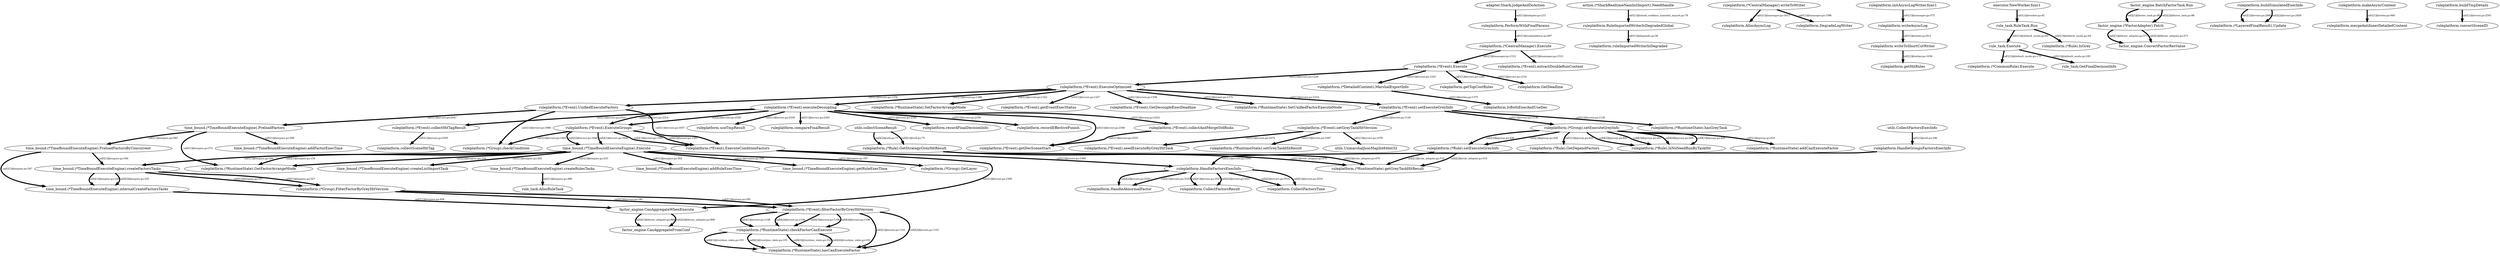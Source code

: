 digraph G {
  edge [fontsize=10, penwidth=4];
"ruleplatform.(*Event).setGreyTaskHitVersion" -> "ruleplatform.(*Event).needExecuteByGreyHitTask" [label="call1[1]@event.go:1074", tooltip="{\n    \"arguments\": {},\n    \"result\": {\n        \"X1\": true\n    }\n}"]
"ruleplatform.(*Event).setGreyTaskHitVersion" -> "ruleplatform.(*RuntimeState).setGreyTaskHitResult" [label="call1[1]@event.go:1087", tooltip="{\n    \"arguments\": {\n        \"taskHitVersion\": 1,\n        \"taskID\": 1000\n    },\n    \"result\": {}\n}"]
"ruleplatform.(*Event).setGreyTaskHitVersion" -> "utils.UnmarshalJsonMapInt64Int32" [label="call1[1]@event.go:1078", tooltip="{\n    \"arguments\": {\n        \"in\": {\n            \"1000\": 1\n        }\n    },\n    \"result\": {\n        \"err\": null,\n        \"out\": {\n            \"1000\": 1\n        }\n    }\n}"]
"ruleplatform.(*Event).setExecuteGreyInfo" -> "ruleplatform.(*Group).setExecuteGreyInfo" [label="call1[1]@event.go:1138", tooltip="{\n    \"arguments\": {\n        \"detailScenes\": [\n            {\n                \"decision_config\": \"\",\n                \"decision_rule_id\": \"\",\n                \"decision_rule_priority\": 0,\n                \"decisions\": \"\",\n                \"execution_modules\": null,\n                \"layer\": 0,\n                \"rules\": [\n                    {\n                        \"decision_config\": \"\",\n                        \"decisions\": \"MISS\",\n                        \"detailed_rule_grey_strategy\": {\n                            \"grey_version_dimension\": 0,\n                            \"is_hit_task\": false,\n                            \"no_need_anti_brush\": false,\n                            \"no_need_list_task_import\": false,\n                            \"task_execute_type\": 1,\n                            \"task_id\": 1000,\n                            \"task_type\": 1\n                        },\n                        \"end_time\": 0,\n                        \"error\": \"\",\n                        \"execution_module\": 0,\n                        \"hit\": false,\n                        \"identification_tags\": null,\n                        \"miss_type\": 2,\n                        \"priority\": 0,\n                        \"punishes\": null,\n                        \"rule_id\": \"349737\",\n                        \"start_time\": 0,\n                        \"time_cost\": 0\n                    },\n                    {\n                        \"decision_config\": \"\",\n                        \"decisions\": \"MISS\",\n                        \"detailed_rule_grey_strategy\": {\n                            \"grey_version_dimension\": 2,\n                            \"is_hit_task\": true,\n                            \"no_need_anti_brush\": true,\n                            \"no_need_list_task_import\": true,\n                            \"task_execute_type\": 1,\n                            \"task_id\": 1000,\n                            \"task_type\": 1\n                        },\n                        \"end_time\": 0,\n                        \"error\": \"\",\n                        \"execution_module\": 0,\n                        \"hit\": false,\n                        \"identification_tags\": null,\n                        \"miss_type\": 0,\n                        \"priority\": 0,\n                        \"punishes\": null,\n                        \"rule_id\": \"349737\",\n                        \"start_time\": 0,\n                        \"time_cost\": 0\n                    }\n                ],\n                \"scene_condition_hit\": false,\n                \"scene_id\": \"3675976609414859\"\n            }\n        ],\n        \"noNeedSendAuditRule\": {\n            \"349737\": true\n        },\n        \"state\": {}\n    },\n    \"result\": {}\n}"]
"ruleplatform.(*Event).setExecuteGreyInfo" -> "ruleplatform.(*RuntimeState).hasGreyTask" [label="call1[1]@event.go:1130", tooltip="{\n    \"arguments\": {},\n    \"result\": {\n        \"X1\": true\n    }\n}"]
"ruleplatform.(*Event).setExecuteGreyInfo" -> "ruleplatform.(*Event).setGreyTaskHitVersion" [label="call1[1]@event.go:1129", tooltip="{\n    \"arguments\": {\n        \"params\": {\n            \"\": \"\",\n            \"IDC\": \"boe\",\n            \"__caller\": \"\",\n            \"__dataQualityBizReqTime\": 1716707659,\n            \"__dataQualityMsgId\": \"20240526151419E5224ADE895BEB42B211:grIeYuKYHQDSYXVfHwWV\",\n            \"__dataQualityMsgTime\": 1716707659,\n            \"__decision_scene_exec_config\": {\n                \"canary_mode\": 0,\n                \"punish_mode\": 0,\n                \"rate\": 10000,\n                \"status\": 1\n            },\n            \"__grey_task_hit_version\": {\n                \"1000\": 1\n            },\n            \"__grey_version_no_need_send_audit_rule\": {\n                \"349737\": true\n            },\n            \"__layered_exec_status\": 1,\n            \"__process_timeline\": {\n                \"anti_call_inner\": 1716707659581,\n                \"anti_start_check\": 1716707659509,\n                \"inner_start_check\": 1716707659612\n            },\n            \"__ruleplatform_not_write_in_execute\": true,\n            \"aid\": -6,\n            \"comment_id\": \"wanghuanlin\",\n            \"did\": -6,\n            \"docking_type__\": \"RPC\",\n            \"event\": \"wanghuanlin_test\",\n            \"eventTime\": 0,\n            \"event_time\": 0,\n            \"iid\": -6,\n            \"is_login\": false,\n            \"log_id\": \"20240526151419E5224ADE895BEB42B211\",\n            \"namespace_id\": 13,\n            \"shark_request_id\": \"021716707659514fdbddc0100fff003ffffffff000001c88cb4a4\",\n            \"uid\": 1238761233,\n            \"ut\": 12\n        },\n        \"state\": {}\n    },\n    \"result\": {}\n}"]
"ruleplatform.(*Event).filterFactorByGreyHitVersion" -> "ruleplatform.(*RuntimeState).hasCanExecuteFactor" [label="call2[1]@event.go:1101", tooltip="{\n    \"arguments\": {},\n    \"result\": {\n        \"X1\": true\n    }\n}"]
"ruleplatform.(*Event).filterFactorByGreyHitVersion" -> "ruleplatform.(*RuntimeState).hasCanExecuteFactor" [label="call2[2]@event.go:1101", tooltip="{\n    \"arguments\": {},\n    \"result\": {\n        \"X1\": true\n    }\n}"]
"ruleplatform.(*Event).filterFactorByGreyHitVersion" -> "ruleplatform.(*RuntimeState).checkFactorCanExecute" [label="call4[1]@event.go:1106", tooltip="{\n    \"arguments\": {\n        \"factID\": 78861\n    },\n    \"result\": {\n        \"X1\": false\n    }\n}"]
"ruleplatform.(*Event).filterFactorByGreyHitVersion" -> "ruleplatform.(*RuntimeState).checkFactorCanExecute" [label="call4[2]@event.go:1106", tooltip="{\n    \"arguments\": {\n        \"factID\": 1028\n    },\n    \"result\": {\n        \"X1\": true\n    }\n}"]
"ruleplatform.(*Event).filterFactorByGreyHitVersion" -> "ruleplatform.(*RuntimeState).checkFactorCanExecute" [label="call4[3]@event.go:1106", tooltip="{\n    \"arguments\": {\n        \"factID\": 78861\n    },\n    \"result\": {\n        \"X1\": false\n    }\n}"]
"ruleplatform.(*Event).filterFactorByGreyHitVersion" -> "ruleplatform.(*RuntimeState).checkFactorCanExecute" [label="call4[4]@event.go:1106", tooltip="{\n    \"arguments\": {\n        \"factID\": 1028\n    },\n    \"result\": {\n        \"X1\": true\n    }\n}"]
"ruleplatform.(*CentralManager).Execute" -> "ruleplatform.(*Event).Execute" [label="call1[1]@manager.go:1512", tooltip="{\n    \"arguments\": {\n        \"content\": {\n            \"access_detailed_content\": null,\n            \"async_decision_scene_id\": \"\",\n            \"async_decision_scene_priority\": 0,\n            \"decision_scene_id\": \"\",\n            \"decision_scene_priority\": 0,\n            \"double_run_content\": {\n                \"scenes\": null\n            },\n            \"event\": \"wanghuanlin_test\",\n            \"event_data\": \"\",\n            \"event_operation\": \"\",\n            \"params\": {},\n            \"result\": {},\n            \"scenes\": [\n                {\n                    \"decision_config\": \"\",\n                    \"decision_rule_id\": \"\",\n                    \"decision_rule_priority\": 0,\n                    \"decisions\": \"\",\n                    \"execution_modules\": null,\n                    \"layer\": 0,\n                    \"rules\": [\n                        {\n                            \"decision_config\": \"\",\n                            \"decisions\": \"MISS\",\n                            \"detailed_rule_grey_strategy\": {\n                                \"grey_version_dimension\": 0,\n                                \"is_hit_task\": false,\n                                \"no_need_anti_brush\": false,\n                                \"no_need_list_task_import\": false,\n                                \"task_execute_type\": 1,\n                                \"task_id\": 1000,\n                                \"task_type\": 1\n                            },\n                            \"end_time\": 0,\n                            \"error\": \"\",\n                            \"execution_module\": 0,\n                            \"hit\": false,\n                            \"identification_tags\": null,\n                            \"miss_type\": 2,\n                            \"priority\": 0,\n                            \"punishes\": null,\n                            \"rule_id\": \"349737\",\n                            \"start_time\": 0,\n                            \"time_cost\": 0\n                        },\n                        {\n                            \"decision_config\": \"\",\n                            \"decisions\": \"MISS\",\n                            \"detailed_rule_grey_strategy\": {\n                                \"grey_version_dimension\": 2,\n                                \"is_hit_task\": true,\n                                \"no_need_anti_brush\": true,\n                                \"no_need_list_task_import\": true,\n                                \"task_execute_type\": 1,\n                                \"task_id\": 1000,\n                                \"task_type\": 1\n                            },\n                            \"end_time\": 0,\n                            \"error\": \"\",\n                            \"execution_module\": 0,\n                            \"hit\": false,\n                            \"identification_tags\": null,\n                            \"miss_type\": 0,\n                            \"priority\": 0,\n                            \"punishes\": null,\n                            \"rule_id\": \"349737\",\n                            \"start_time\": 0,\n                            \"time_cost\": 1364\n                        }\n                    ],\n                    \"scene_condition_hit\": true,\n                    \"scene_id\": \"3675976609414859\"\n                }\n            ],\n            \"sentry_context\": null,\n            \"server_time\": 1716707659,\n            \"sync_access_detailed_content\": null,\n            \"sync_decision_scene_id\": \"\",\n            \"sync_decision_scene_priority\": 0,\n            \"version\": 0\n        },\n        \"extendParam\": null,\n        \"factorManager\": {},\n        \"hitMap\": {},\n        \"now\": \"2024-05-26T15:14:19.614556912+08:00\",\n        \"params\": {\n            \"\": \"\",\n            \"IDC\": \"boe\",\n            \"__caller\": \"\",\n            \"__dataQualityBizReqTime\": 1716707659,\n            \"__dataQualityMsgId\": \"20240526151419E5224ADE895BEB42B211:grIeYuKYHQDSYXVfHwWV\",\n            \"__dataQualityMsgTime\": 1716707659,\n            \"__decision_scene_exec_config\": {\n                \"canary_mode\": 0,\n                \"punish_mode\": 0,\n                \"rate\": 10000,\n                \"status\": 1\n            },\n            \"__factor_exec_time\": {\n                \"f_1028\": {\n                    \"level\": \"0\",\n                    \"self\": 26,\n                    \"start_time\": 1716707659624315,\n                    \"total\": 33\n                },\n                \"f_78861\": {\n                    \"level\": \"0\",\n                    \"self\": 748,\n                    \"start_time\": 1716707659620987,\n                    \"total\": 762\n                }\n            },\n            \"__grey_task_hit_version\": {\n                \"1000\": 1\n            },\n            \"__grey_version_no_need_send_audit_rule\": {\n                \"349737\": true\n            },\n            \"__layered_async_dec_diff\": 0,\n            \"__layered_async_second_dec_diff\": 0,\n            \"__layered_decision_detail\": {\n                \"decision_layered_final_result\": {\n                    \"final_decision\": \"MISS\",\n                    \"final_decision_rule_id\": \"\",\n                    \"final_decision_scene_id\": \"\",\n                    \"final_punish_rule_id\": \"\",\n                    \"final_punish_scene_id\": \"\",\n                    \"final_second_decision\": \"\",\n                    \"inner_final_result\": {\n                        \"decision\": \"MISS\",\n                        \"decision_priority\": 0,\n                        \"rule_id\": \"\",\n                        \"scene_id\": \"\",\n                        \"second_decision\": \"\"\n                    },\n                    \"layer\": 1,\n                    \"punish_configs\": null,\n                    \"punishes\": null\n                },\n                \"exec_status\": 1,\n                \"identify_layered_final_result\": {\n                    \"final_decision\": \"MISS\",\n                    \"final_decision_rule_id\": \"\",\n                    \"final_decision_scene_id\": \"\",\n                    \"final_punish_rule_id\": \"\",\n                    \"final_punish_scene_id\": \"\",\n                    \"final_second_decision\": \"\",\n                    \"inner_final_result\": {\n                        \"decision\": \"MISS\",\n                        \"decision_priority\": 0,\n                        \"rule_id\": \"\",\n                        \"scene_id\": \"\",\n                        \"second_decision\": \"\"\n                    },\n                    \"layer\": 0,\n                    \"punish_configs\": null,\n                    \"punishes\": null\n                },\n                \"tmp_details\": {\n                    \"decision_scene_hit_detail\": {},\n                    \"scene_hit_tag_mapping\": {\n                        \"114379\": {}\n                    }\n                }\n            },\n            \"__layered_exec_status\": 1,\n            \"__layered_inner_dec_diff\": 0,\n            \"__layered_inner_second_dec_diff\": 0,\n            \"__layered_punish_diff\": 0,\n            \"__process_timeline\": {\n                \"anti_call_inner\": 1716707659581,\n                \"anti_start_check\": 1716707659509,\n                \"inner_start_check\": 1716707659612\n            },\n            \"__rule_exec_time\": {\n                \"349737\": 1364\n            },\n            \"__ruleplatform_not_write_in_execute\": true,\n            \"__shark_final_decision_info\": {\n                \"final_decision\": \"MISS\",\n                \"final_decision_config\": \"\",\n                \"final_punish_configs\": null\n            },\n            \"aid\": -6,\n            \"comment_id\": \"wanghuanlin\",\n            \"did\": -6,\n            \"docking_type__\": \"RPC\",\n            \"event\": \"wanghuanlin_test\",\n            \"eventTime\": 0,\n            \"event_time\": 0,\n            \"f_1028\": 1238761233,\n            \"f_78861\": \"wanghuanlin\",\n            \"iid\": -6,\n            \"is_login\": false,\n            \"log_id\": \"20240526151419E5224ADE895BEB42B211\",\n            \"namespace_id\": 13,\n            \"shark_request_id\": \"021716707659514fdbddc0100fff003ffffffff000001c88cb4a4\",\n            \"uid\": 1238761233,\n            \"ut\": 12\n        },\n        \"result\": {}\n    },\n    \"result\": {\n        \"X1\": \"MISS\",\n        \"X2\": {}\n    }\n}"]
"ruleplatform.(*CentralManager).Execute" -> "ruleplatform.(*Event).extractDoubleRunContent" [label="call1[1]@manager.go:1513", tooltip="{\n    \"arguments\": {\n        \"content\": {\n            \"access_detailed_content\": null,\n            \"async_decision_scene_id\": \"\",\n            \"async_decision_scene_priority\": 0,\n            \"decision_scene_id\": \"\",\n            \"decision_scene_priority\": 0,\n            \"double_run_content\": {\n                \"scenes\": null\n            },\n            \"event\": \"wanghuanlin_test\",\n            \"event_data\": \"\",\n            \"event_operation\": \"\",\n            \"params\": {},\n            \"result\": {},\n            \"scenes\": [\n                {\n                    \"decision_config\": \"\",\n                    \"decision_rule_id\": \"\",\n                    \"decision_rule_priority\": 0,\n                    \"decisions\": \"\",\n                    \"execution_modules\": null,\n                    \"layer\": 0,\n                    \"rules\": [\n                        {\n                            \"decision_config\": \"\",\n                            \"decisions\": \"MISS\",\n                            \"detailed_rule_grey_strategy\": {\n                                \"grey_version_dimension\": 2,\n                                \"is_hit_task\": true,\n                                \"no_need_anti_brush\": true,\n                                \"no_need_list_task_import\": true,\n                                \"task_execute_type\": 1,\n                                \"task_id\": 1000,\n                                \"task_type\": 1\n                            },\n                            \"end_time\": 0,\n                            \"error\": \"\",\n                            \"execution_module\": 0,\n                            \"hit\": false,\n                            \"identification_tags\": null,\n                            \"miss_type\": 0,\n                            \"priority\": 0,\n                            \"punishes\": null,\n                            \"rule_id\": \"349737\",\n                            \"start_time\": 0,\n                            \"time_cost\": 1364\n                        }\n                    ],\n                    \"scene_condition_hit\": true,\n                    \"scene_id\": \"3675976609414859\"\n                }\n            ],\n            \"sentry_context\": null,\n            \"server_time\": 1716707659,\n            \"sync_access_detailed_content\": null,\n            \"sync_decision_scene_id\": \"\",\n            \"sync_decision_scene_priority\": 0,\n            \"version\": 0\n        }\n    },\n    \"result\": {}\n}"]
"ruleplatform.RuleImportedWriterIsDegradedGlobal" -> "ruleplatform.ruleImportedWriterIsDegraded" [label="call1[1]@degrade.go:56", tooltip="{\n    \"arguments\": {\n        \"key\": \"runtime/disable_rule_import_task_global\"\n    },\n    \"result\": {\n        \"X1\": false\n    }\n}"]
"ruleplatform.(*CentralManager).writeToWriter" -> "ruleplatform.AllocAsyncLog" [label="call1[1]@manager.go:1613", tooltip="{\n    \"arguments\": {\n        \"content\": {\n            \"access_detailed_content\": {\n                \"access\": \"wanghuanlin_test\",\n                \"access_decision\": \"\",\n                \"access_secondary_decision\": null,\n                \"biz_line_id\": 0,\n                \"decision_event\": \"\",\n                \"decision_event_id\": 0,\n                \"decision_namespace_id\": 0,\n                \"decision_rule_id\": null,\n                \"decision_rule_name\": null,\n                \"decision_scene_id\": null,\n                \"detailed_content_v2\": [\n                    {\n                        \"access_detailed_content\": null,\n                        \"async_decision_scene_id\": \"\",\n                        \"async_decision_scene_priority\": 0,\n                        \"decision_scene_id\": \"\",\n                        \"decision_scene_priority\": 0,\n                        \"double_run_content\": {\n                            \"scenes\": null\n                        },\n                        \"event\": \"wanghuanlin_test\",\n                        \"event_data\": \"\",\n                        \"event_operation\": \"MISS\",\n                        \"params\": {\n                            \"\": \"\",\n                            \"IDC\": \"boe\",\n                            \"__caller\": \"\",\n                            \"__dataQualityBizReqTime\": 1716707659,\n                            \"__dataQualityMsgId\": \"20240526151419E5224ADE895BEB42B211:grIeYuKYHQDSYXVfHwWV\",\n                            \"__dataQualityMsgTime\": 1716707659,\n                            \"__decision_scene_exec_config\": {\n                                \"canary_mode\": 0,\n                                \"punish_mode\": 0,\n                                \"rate\": 10000,\n                                \"status\": 1\n                            },\n                            \"__factor_exec_time\": {\n                                \"f_1028\": {\n                                    \"level\": \"0\",\n                                    \"self\": 26,\n                                    \"start_time\": 1716707659624315,\n                                    \"total\": 33\n                                },\n                                \"f_78861\": {\n                                    \"level\": \"0\",\n                                    \"self\": 748,\n                                    \"start_time\": 1716707659620987,\n                                    \"total\": 762\n                                }\n                            },\n                            \"__grey_task_hit_version\": {\n                                \"1000\": 1\n                            },\n                            \"__grey_version_no_need_send_audit_rule\": {\n                                \"349737\": true\n                            },\n                            \"__layered_async_dec_diff\": 0,\n                            \"__layered_async_second_dec_diff\": 0,\n                            \"__layered_decision_detail\": {\n                                \"decision_layered_final_result\": {\n                                    \"final_decision\": \"MISS\",\n                                    \"final_decision_rule_id\": \"\",\n                                    \"final_decision_scene_id\": \"\",\n                                    \"final_punish_rule_id\": \"\",\n                                    \"final_punish_scene_id\": \"\",\n                                    \"final_second_decision\": \"\",\n                                    \"inner_final_result\": {\n                                        \"decision\": \"MISS\",\n                                        \"decision_priority\": 0,\n                                        \"rule_id\": \"\",\n                                        \"scene_id\": \"\",\n                                        \"second_decision\": \"\"\n                                    },\n                                    \"layer\": 1,\n                                    \"punish_configs\": null,\n                                    \"punishes\": null\n                                },\n                                \"exec_status\": 1,\n                                \"identify_layered_final_result\": {\n                                    \"final_decision\": \"MISS\",\n                                    \"final_decision_rule_id\": \"\",\n                                    \"final_decision_scene_id\": \"\",\n                                    \"final_punish_rule_id\": \"\",\n                                    \"final_punish_scene_id\": \"\",\n                                    \"final_second_decision\": \"\",\n                                    \"inner_final_result\": {\n                                        \"decision\": \"MISS\",\n                                        \"decision_priority\": 0,\n                                        \"rule_id\": \"\",\n                                        \"scene_id\": \"\",\n                                        \"second_decision\": \"\"\n                                    },\n                                    \"layer\": 0,\n                                    \"punish_configs\": null,\n                                    \"punishes\": null\n                                },\n                                \"tmp_details\": {\n                                    \"decision_scene_hit_detail\": {},\n                                    \"scene_hit_tag_mapping\": {\n                                        \"114379\": {}\n                                    }\n                                }\n                            },\n                            \"__layered_exec_status\": 1,\n                            \"__layered_inner_dec_diff\": 0,\n                            \"__layered_inner_second_dec_diff\": 0,\n                            \"__layered_punish_diff\": 0,\n                            \"__process_timeline\": {\n                                \"anti_call_inner\": 1716707659581,\n                                \"anti_start_check\": 1716707659509,\n                                \"inner_start_check\": 1716707659612,\n                                \"inner_write_log\": 1716707659630\n                            },\n                            \"__rule_exec_time\": {\n                                \"349737\": 1364\n                            },\n                            \"__shark_decision_rule_expr\": \"\",\n                            \"__shark_final_decision_info\": {\n                                \"final_decision\": \"MISS\",\n                                \"final_decision_config\": \"\",\n                                \"final_punish_configs\": null\n                            },\n                            \"aid\": -6,\n                            \"comment_id\": \"wanghuanlin\",\n                            \"did\": -6,\n                            \"docking_type__\": \"RPC\",\n                            \"event\": \"wanghuanlin_test\",\n                            \"eventTime\": 0,\n                            \"event_time\": 0,\n                            \"f_1028\": 1238761233,\n                            \"f_78861\": \"wanghuanlin\",\n                            \"iid\": -6,\n                            \"is_login\": false,\n                            \"log_id\": \"20240526151419E5224ADE895BEB42B211\",\n                            \"namespace_id\": 13,\n                            \"shark_request_id\": \"021716707659514fdbddc0100fff003ffffffff000001c88cb4a4\",\n                            \"uid\": 1238761233,\n                            \"ut\": 12\n                        },\n                        \"result\": {},\n                        \"scenes\": [\n                            {\n                                \"decision_config\": \"\",\n                                \"decision_rule_id\": \"\",\n                                \"decision_rule_priority\": 0,\n                                \"decisions\": \"\",\n                                \"execution_modules\": null,\n                                \"layer\": 0,\n                                \"rules\": [\n                                    {\n                                        \"decision_config\": \"\",\n                                        \"decisions\": \"MISS\",\n                                        \"detailed_rule_grey_strategy\": {\n                                            \"grey_version_dimension\": 2,\n                                            \"is_hit_task\": true,\n                                            \"no_need_anti_brush\": true,\n                                            \"no_need_list_task_import\": true,\n                                            \"task_execute_type\": 1,\n                                            \"task_id\": 1000,\n                                            \"task_type\": 1\n                                        },\n                                        \"end_time\": 0,\n                                        \"error\": \"\",\n                                        \"execution_module\": 0,\n                                        \"hit\": false,\n                                        \"identification_tags\": null,\n                                        \"miss_type\": 0,\n                                        \"priority\": 0,\n                                        \"punishes\": null,\n                                        \"rule_id\": \"349737\",\n                                        \"start_time\": 0,\n                                        \"time_cost\": 1364\n                                    }\n                                ],\n                                \"scene_condition_hit\": true,\n                                \"scene_id\": \"3675976609414859\"\n                            }\n                        ],\n                        \"sentry_context\": null,\n                        \"server_time\": 1716707659,\n                        \"sync_access_detailed_content\": null,\n                        \"sync_decision_scene_id\": \"\",\n                        \"sync_decision_scene_priority\": 0,\n                        \"version\": 0\n                    }\n                ]\n            },\n            \"async_decision_scene_id\": \"\",\n            \"async_decision_scene_priority\": 0,\n            \"decision_scene_id\": \"\",\n            \"decision_scene_priority\": 0,\n            \"double_run_content\": {\n                \"scenes\": null\n            },\n            \"event\": \"\",\n            \"event_data\": \"\",\n            \"event_operation\": \"\",\n            \"params\": null,\n            \"result\": null,\n            \"scenes\": null,\n            \"sentry_context\": null,\n            \"server_time\": 0,\n            \"sync_access_detailed_content\": null,\n            \"sync_decision_scene_id\": \"\",\n            \"sync_decision_scene_priority\": 0,\n            \"version\": 2\n        }\n    },\n    \"result\": {\n        \"X1\": {\n            \"AsyncFlag\": true\n        }\n    }\n}"]
"ruleplatform.(*CentralManager).writeToWriter" -> "ruleplatform.DegradeLogWriter" [label="call1[1]@manager.go:1596", tooltip="{\n    \"arguments\": {},\n    \"result\": {\n        \"X1\": false\n    }\n}"]
"ruleplatform.writeAsyncLog" -> "ruleplatform.writeToShortCutWriter" [label="call1[1]@writer.go:813", tooltip="{\n    \"arguments\": {\n        \"content\": {\n            \"access_detailed_content\": null,\n            \"async_decision_scene_id\": \"\",\n            \"async_decision_scene_priority\": 0,\n            \"decision_scene_id\": \"\",\n            \"decision_scene_priority\": 0,\n            \"double_run_content\": {\n                \"scenes\": null\n            },\n            \"event\": \"wanghuanlin_test\",\n            \"event_data\": \"\",\n            \"event_operation\": \"MISS\",\n            \"params\": {\n                \"\": \"\",\n                \"IDC\": \"boe\",\n                \"__caller\": \"\",\n                \"__dataQualityBizReqTime\": 1716707659,\n                \"__dataQualityMsgId\": \"20240526151419E5224ADE895BEB42B211:grIeYuKYHQDSYXVfHwWV\",\n                \"__dataQualityMsgTime\": 1716707659,\n                \"__decision_scene_exec_config\": {\n                    \"canary_mode\": 0,\n                    \"punish_mode\": 0,\n                    \"rate\": 10000,\n                    \"status\": 1\n                },\n                \"__factor_exec_time\": {\n                    \"f_1028\": {\n                        \"level\": \"0\",\n                        \"self\": 26,\n                        \"start_time\": 1716707659624315,\n                        \"total\": 33\n                    },\n                    \"f_78861\": {\n                        \"level\": \"0\",\n                        \"self\": 748,\n                        \"start_time\": 1716707659620987,\n                        \"total\": 762\n                    }\n                },\n                \"__grey_task_hit_version\": {\n                    \"1000\": 1\n                },\n                \"__grey_version_no_need_send_audit_rule\": {\n                    \"349737\": true\n                },\n                \"__layered_async_dec_diff\": 0,\n                \"__layered_async_second_dec_diff\": 0,\n                \"__layered_decision_detail\": {\n                    \"decision_layered_final_result\": {\n                        \"final_decision\": \"MISS\",\n                        \"final_decision_rule_id\": \"\",\n                        \"final_decision_scene_id\": \"\",\n                        \"final_punish_rule_id\": \"\",\n                        \"final_punish_scene_id\": \"\",\n                        \"final_second_decision\": \"\",\n                        \"inner_final_result\": {\n                            \"decision\": \"MISS\",\n                            \"decision_priority\": 0,\n                            \"rule_id\": \"\",\n                            \"scene_id\": \"\",\n                            \"second_decision\": \"\"\n                        },\n                        \"layer\": 1,\n                        \"punish_configs\": null,\n                        \"punishes\": null\n                    },\n                    \"exec_status\": 1,\n                    \"identify_layered_final_result\": {\n                        \"final_decision\": \"MISS\",\n                        \"final_decision_rule_id\": \"\",\n                        \"final_decision_scene_id\": \"\",\n                        \"final_punish_rule_id\": \"\",\n                        \"final_punish_scene_id\": \"\",\n                        \"final_second_decision\": \"\",\n                        \"inner_final_result\": {\n                            \"decision\": \"MISS\",\n                            \"decision_priority\": 0,\n                            \"rule_id\": \"\",\n                            \"scene_id\": \"\",\n                            \"second_decision\": \"\"\n                        },\n                        \"layer\": 0,\n                        \"punish_configs\": null,\n                        \"punishes\": null\n                    },\n                    \"tmp_details\": {\n                        \"decision_scene_hit_detail\": {},\n                        \"scene_hit_tag_mapping\": {\n                            \"114379\": {}\n                        }\n                    }\n                },\n                \"__layered_exec_status\": 1,\n                \"__layered_inner_dec_diff\": 0,\n                \"__layered_inner_second_dec_diff\": 0,\n                \"__layered_punish_diff\": 0,\n                \"__process_timeline\": {\n                    \"anti_call_inner\": 1716707659581,\n                    \"anti_start_check\": 1716707659509,\n                    \"inner_start_check\": 1716707659612,\n                    \"inner_write_log\": 1716707659630\n                },\n                \"__rule_exec_time\": {\n                    \"349737\": 1364\n                },\n                \"__shark_decision_rule_expr\": \"\",\n                \"__shark_final_decision_info\": {\n                    \"final_decision\": \"MISS\",\n                    \"final_decision_config\": \"\",\n                    \"final_punish_configs\": null\n                },\n                \"aid\": -6,\n                \"comment_id\": \"wanghuanlin\",\n                \"did\": -6,\n                \"docking_type__\": \"RPC\",\n                \"event\": \"wanghuanlin_test\",\n                \"eventTime\": 0,\n                \"event_time\": 0,\n                \"f_1028\": 1238761233,\n                \"f_78861\": \"wanghuanlin\",\n                \"iid\": -6,\n                \"is_login\": false,\n                \"log_id\": \"20240526151419E5224ADE895BEB42B211\",\n                \"namespace_id\": 13,\n                \"shark_request_id\": \"021716707659514fdbddc0100fff003ffffffff000001c88cb4a4\",\n                \"uid\": 1238761233,\n                \"ut\": 12\n            },\n            \"result\": {},\n            \"scenes\": [\n                {\n                    \"decision_config\": \"\",\n                    \"decision_rule_id\": \"\",\n                    \"decision_rule_priority\": 0,\n                    \"decisions\": \"\",\n                    \"execution_modules\": null,\n                    \"layer\": 0,\n                    \"rules\": [\n                        {\n                            \"decision_config\": \"\",\n                            \"decisions\": \"MISS\",\n                            \"detailed_rule_grey_strategy\": {\n                                \"grey_version_dimension\": 2,\n                                \"is_hit_task\": true,\n                                \"no_need_anti_brush\": true,\n                                \"no_need_list_task_import\": true,\n                                \"task_execute_type\": 1,\n                                \"task_id\": 1000,\n                                \"task_type\": 1\n                            },\n                            \"end_time\": 0,\n                            \"error\": \"\",\n                            \"execution_module\": 0,\n                            \"hit\": false,\n                            \"identification_tags\": null,\n                            \"miss_type\": 0,\n                            \"priority\": 0,\n                            \"punishes\": null,\n                            \"rule_id\": \"349737\",\n                            \"start_time\": 0,\n                            \"time_cost\": 1364\n                        }\n                    ],\n                    \"scene_condition_hit\": true,\n                    \"scene_id\": \"3675976609414859\"\n                }\n            ],\n            \"sentry_context\": null,\n            \"server_time\": 1716707659,\n            \"sync_access_detailed_content\": null,\n            \"sync_decision_scene_id\": \"\",\n            \"sync_decision_scene_priority\": 0,\n            \"version\": 0\n        },\n        \"eventName\": \"wanghuanlin_test\",\n        \"operation\": \"MISS\",\n        \"shortcutWriters\": null\n    },\n    \"result\": {\n        \"X1\": null\n    }\n}"]
"factor_engine.CanAggregateWhenExecute" -> "factor_engine.CanAggregateFromConf" [label="call2[1]@factor_adapter.go:909", tooltip="{\n    \"arguments\": {\n        \"fa\": {\n            \"StampVersion\": 2735900307\n        },\n        \"params\": {\n            \"\": \"\",\n            \"IDC\": \"boe\",\n            \"__caller\": \"\",\n            \"__dataQualityBizReqTime\": 1716707659,\n            \"__dataQualityMsgId\": \"20240526151419E5224ADE895BEB42B211:grIeYuKYHQDSYXVfHwWV\",\n            \"__dataQualityMsgTime\": 1716707659,\n            \"__decision_scene_exec_config\": {\n                \"canary_mode\": 0,\n                \"punish_mode\": 0,\n                \"rate\": 10000,\n                \"status\": 1\n            },\n            \"__grey_task_hit_version\": {\n                \"1000\": 1\n            },\n            \"__grey_version_no_need_send_audit_rule\": {\n                \"349737\": true\n            },\n            \"__layered_exec_status\": 1,\n            \"__process_timeline\": {\n                \"anti_call_inner\": 1716707659581,\n                \"anti_start_check\": 1716707659509,\n                \"inner_start_check\": 1716707659612\n            },\n            \"__ruleplatform_not_write_in_execute\": true,\n            \"aid\": -6,\n            \"comment_id\": \"wanghuanlin\",\n            \"did\": -6,\n            \"docking_type__\": \"RPC\",\n            \"event\": \"wanghuanlin_test\",\n            \"eventTime\": 0,\n            \"event_time\": 0,\n            \"iid\": -6,\n            \"is_login\": false,\n            \"log_id\": \"20240526151419E5224ADE895BEB42B211\",\n            \"namespace_id\": 13,\n            \"shark_request_id\": \"021716707659514fdbddc0100fff003ffffffff000001c88cb4a4\",\n            \"uid\": 1238761233,\n            \"ut\": 12\n        },\n        \"state\": {}\n    },\n    \"result\": {\n        \"X1\": true\n    }\n}"]
"factor_engine.CanAggregateWhenExecute" -> "factor_engine.CanAggregateFromConf" [label="call2[2]@factor_adapter.go:909", tooltip="{\n    \"arguments\": {\n        \"fa\": {\n            \"StampVersion\": 63473032\n        },\n        \"params\": {\n            \"\": \"\",\n            \"IDC\": \"boe\",\n            \"__caller\": \"\",\n            \"__dataQualityBizReqTime\": 1716707659,\n            \"__dataQualityMsgId\": \"20240526151419E5224ADE895BEB42B211:grIeYuKYHQDSYXVfHwWV\",\n            \"__dataQualityMsgTime\": 1716707659,\n            \"__decision_scene_exec_config\": {\n                \"canary_mode\": 0,\n                \"punish_mode\": 0,\n                \"rate\": 10000,\n                \"status\": 1\n            },\n            \"__factor_exec_time\": {\n                \"f_78861\": {\n                    \"level\": \"0\",\n                    \"self\": 748,\n                    \"start_time\": 1716707659620987,\n                    \"total\": 762\n                }\n            },\n            \"__grey_task_hit_version\": {\n                \"1000\": 1\n            },\n            \"__grey_version_no_need_send_audit_rule\": {\n                \"349737\": true\n            },\n            \"__layered_exec_status\": 1,\n            \"__process_timeline\": {\n                \"anti_call_inner\": 1716707659581,\n                \"anti_start_check\": 1716707659509,\n                \"inner_start_check\": 1716707659612\n            },\n            \"__ruleplatform_not_write_in_execute\": true,\n            \"aid\": -6,\n            \"comment_id\": \"wanghuanlin\",\n            \"did\": -6,\n            \"docking_type__\": \"RPC\",\n            \"event\": \"wanghuanlin_test\",\n            \"eventTime\": 0,\n            \"event_time\": 0,\n            \"f_78861\": \"wanghuanlin\",\n            \"iid\": -6,\n            \"is_login\": false,\n            \"log_id\": \"20240526151419E5224ADE895BEB42B211\",\n            \"namespace_id\": 13,\n            \"shark_request_id\": \"021716707659514fdbddc0100fff003ffffffff000001c88cb4a4\",\n            \"uid\": 1238761233,\n            \"ut\": 12\n        },\n        \"state\": {}\n    },\n    \"result\": {\n        \"X1\": true\n    }\n}"]
"ruleplatform.(*Event).ExecuteConditionFactors" -> "factor_engine.CanAggregateWhenExecute" [label="call1[1]@event.go:1509", tooltip="{\n    \"arguments\": {\n        \"fa\": {\n            \"StampVersion\": 2735900307\n        },\n        \"params\": {\n            \"\": \"\",\n            \"IDC\": \"boe\",\n            \"__caller\": \"\",\n            \"__dataQualityBizReqTime\": 1716707659,\n            \"__dataQualityMsgId\": \"20240526151419E5224ADE895BEB42B211:grIeYuKYHQDSYXVfHwWV\",\n            \"__dataQualityMsgTime\": 1716707659,\n            \"__decision_scene_exec_config\": {\n                \"canary_mode\": 0,\n                \"punish_mode\": 0,\n                \"rate\": 10000,\n                \"status\": 1\n            },\n            \"__grey_task_hit_version\": {\n                \"1000\": 1\n            },\n            \"__grey_version_no_need_send_audit_rule\": {\n                \"349737\": true\n            },\n            \"__layered_exec_status\": 1,\n            \"__process_timeline\": {\n                \"anti_call_inner\": 1716707659581,\n                \"anti_start_check\": 1716707659509,\n                \"inner_start_check\": 1716707659612\n            },\n            \"__ruleplatform_not_write_in_execute\": true,\n            \"aid\": -6,\n            \"comment_id\": \"wanghuanlin\",\n            \"did\": -6,\n            \"docking_type__\": \"RPC\",\n            \"event\": \"wanghuanlin_test\",\n            \"eventTime\": 0,\n            \"event_time\": 0,\n            \"iid\": -6,\n            \"is_login\": false,\n            \"log_id\": \"20240526151419E5224ADE895BEB42B211\",\n            \"namespace_id\": 13,\n            \"shark_request_id\": \"021716707659514fdbddc0100fff003ffffffff000001c88cb4a4\",\n            \"uid\": 1238761233,\n            \"ut\": 12\n        },\n        \"state\": {}\n    },\n    \"result\": {\n        \"X1\": false\n    }\n}"]
"ruleplatform.(*Event).ExecuteConditionFactors" -> "ruleplatform.HandleFactorsExecInfo" [label="call1[1]@event.go:1568", tooltip="{\n    \"arguments\": {\n        \"factors\": [\n            {\n                \"StampVersion\": 2735900307\n            }\n        ],\n        \"params\": {\n            \"\": \"\",\n            \"IDC\": \"boe\",\n            \"__caller\": \"\",\n            \"__dataQualityBizReqTime\": 1716707659,\n            \"__dataQualityMsgId\": \"20240526151419E5224ADE895BEB42B211:grIeYuKYHQDSYXVfHwWV\",\n            \"__dataQualityMsgTime\": 1716707659,\n            \"__decision_scene_exec_config\": {\n                \"canary_mode\": 0,\n                \"punish_mode\": 0,\n                \"rate\": 10000,\n                \"status\": 1\n            },\n            \"__factor_exec_time\": {\n                \"f_78861\": {\n                    \"level\": \"0\",\n                    \"self\": 748,\n                    \"start_time\": 1716707659620987,\n                    \"total\": 762\n                }\n            },\n            \"__grey_task_hit_version\": {\n                \"1000\": 1\n            },\n            \"__grey_version_no_need_send_audit_rule\": {\n                \"349737\": true\n            },\n            \"__layered_exec_status\": 1,\n            \"__process_timeline\": {\n                \"anti_call_inner\": 1716707659581,\n                \"anti_start_check\": 1716707659509,\n                \"inner_start_check\": 1716707659612\n            },\n            \"__ruleplatform_not_write_in_execute\": true,\n            \"aid\": -6,\n            \"comment_id\": \"wanghuanlin\",\n            \"did\": -6,\n            \"docking_type__\": \"RPC\",\n            \"event\": \"wanghuanlin_test\",\n            \"eventTime\": 0,\n            \"event_time\": 0,\n            \"f_78861\": \"wanghuanlin\",\n            \"iid\": -6,\n            \"is_login\": false,\n            \"log_id\": \"20240526151419E5224ADE895BEB42B211\",\n            \"namespace_id\": 13,\n            \"shark_request_id\": \"021716707659514fdbddc0100fff003ffffffff000001c88cb4a4\",\n            \"uid\": 1238761233,\n            \"ut\": 12\n        },\n        \"result\": {},\n        \"state\": {}\n    },\n    \"result\": {}\n}"]
"ruleplatform.(*Event).UnifiedExecuteFactors" -> "time_bound.(*TimeBoundExecuteEngine).PreloadFactors" [label="call1[1]@event.go:2047", tooltip="{\n    \"arguments\": {\n        \"factorDeadline\": \"2024-05-26T15:14:20.474646159+08:00\",\n        \"factorManager\": {},\n        \"factorsArrange\": {},\n        \"now\": \"2024-05-26T15:14:19.614556912+08:00\",\n        \"params\": {\n            \"\": \"\",\n            \"IDC\": \"boe\",\n            \"__caller\": \"\",\n            \"__dataQualityBizReqTime\": 1716707659,\n            \"__dataQualityMsgId\": \"20240526151419E5224ADE895BEB42B211:grIeYuKYHQDSYXVfHwWV\",\n            \"__dataQualityMsgTime\": 1716707659,\n            \"__decision_scene_exec_config\": {\n                \"canary_mode\": 0,\n                \"punish_mode\": 0,\n                \"rate\": 10000,\n                \"status\": 1\n            },\n            \"__factor_exec_time\": {\n                \"f_1028\": {\n                    \"level\": \"0\",\n                    \"self\": 26,\n                    \"start_time\": 1716707659624315,\n                    \"total\": 33\n                },\n                \"f_78861\": {\n                    \"level\": \"0\",\n                    \"self\": 748,\n                    \"start_time\": 1716707659620987,\n                    \"total\": 762\n                }\n            },\n            \"__grey_task_hit_version\": {\n                \"1000\": 1\n            },\n            \"__grey_version_no_need_send_audit_rule\": {\n                \"349737\": true\n            },\n            \"__layered_exec_status\": 1,\n            \"__process_timeline\": {\n                \"anti_call_inner\": 1716707659581,\n                \"anti_start_check\": 1716707659509,\n                \"inner_start_check\": 1716707659612\n            },\n            \"__ruleplatform_not_write_in_execute\": true,\n            \"aid\": -6,\n            \"comment_id\": \"wanghuanlin\",\n            \"did\": -6,\n            \"docking_type__\": \"RPC\",\n            \"event\": \"wanghuanlin_test\",\n            \"eventTime\": 0,\n            \"event_time\": 0,\n            \"f_1028\": 1238761233,\n            \"f_78861\": \"wanghuanlin\",\n            \"iid\": -6,\n            \"is_login\": false,\n            \"log_id\": \"20240526151419E5224ADE895BEB42B211\",\n            \"namespace_id\": 13,\n            \"shark_request_id\": \"021716707659514fdbddc0100fff003ffffffff000001c88cb4a4\",\n            \"uid\": 1238761233,\n            \"ut\": 12\n        },\n        \"result\": {},\n        \"state\": {},\n        \"targetFactors\": null,\n        \"targetGroups\": [\n            {}\n        ]\n    },\n    \"result\": {\n        \"X1\": null\n    }\n}"]
"ruleplatform.(*Event).UnifiedExecuteFactors" -> "ruleplatform.(*Event).ExecuteConditionFactors" [label="call1[1]@event.go:1957", tooltip="{\n    \"arguments\": {\n        \"deadline\": \"2024-05-26T15:14:20.474646159+08:00\",\n        \"factorManager\": {},\n        \"now\": \"2024-05-26T15:14:19.614556912+08:00\",\n        \"params\": {\n            \"\": \"\",\n            \"IDC\": \"boe\",\n            \"__caller\": \"\",\n            \"__dataQualityBizReqTime\": 1716707659,\n            \"__dataQualityMsgId\": \"20240526151419E5224ADE895BEB42B211:grIeYuKYHQDSYXVfHwWV\",\n            \"__dataQualityMsgTime\": 1716707659,\n            \"__decision_scene_exec_config\": {\n                \"canary_mode\": 0,\n                \"punish_mode\": 0,\n                \"rate\": 10000,\n                \"status\": 1\n            },\n            \"__factor_exec_time\": {\n                \"f_78861\": {\n                    \"level\": \"0\",\n                    \"self\": 748,\n                    \"start_time\": 1716707659620987,\n                    \"total\": 762\n                }\n            },\n            \"__grey_task_hit_version\": {\n                \"1000\": 1\n            },\n            \"__grey_version_no_need_send_audit_rule\": {\n                \"349737\": true\n            },\n            \"__layered_exec_status\": 1,\n            \"__process_timeline\": {\n                \"anti_call_inner\": 1716707659581,\n                \"anti_start_check\": 1716707659509,\n                \"inner_start_check\": 1716707659612\n            },\n            \"__ruleplatform_not_write_in_execute\": true,\n            \"aid\": -6,\n            \"comment_id\": \"wanghuanlin\",\n            \"did\": -6,\n            \"docking_type__\": \"RPC\",\n            \"event\": \"wanghuanlin_test\",\n            \"eventTime\": 0,\n            \"event_time\": 0,\n            \"f_78861\": \"wanghuanlin\",\n            \"iid\": -6,\n            \"is_login\": false,\n            \"log_id\": \"20240526151419E5224ADE895BEB42B211\",\n            \"namespace_id\": 13,\n            \"shark_request_id\": \"021716707659514fdbddc0100fff003ffffffff000001c88cb4a4\",\n            \"uid\": 1238761233,\n            \"ut\": 12\n        },\n        \"result\": {},\n        \"state\": {}\n    },\n    \"result\": {}\n}"]
"ruleplatform.(*Event).UnifiedExecuteFactors" -> "ruleplatform.(*Group).checkCondition" [label="call1[1]@event.go:1966", tooltip="{\n    \"arguments\": {\n        \"params\": {\n            \"\": \"\",\n            \"IDC\": \"boe\",\n            \"__caller\": \"\",\n            \"__dataQualityBizReqTime\": 1716707659,\n            \"__dataQualityMsgId\": \"20240526151419E5224ADE895BEB42B211:grIeYuKYHQDSYXVfHwWV\",\n            \"__dataQualityMsgTime\": 1716707659,\n            \"__decision_scene_exec_config\": {\n                \"canary_mode\": 0,\n                \"punish_mode\": 0,\n                \"rate\": 10000,\n                \"status\": 1\n            },\n            \"__factor_exec_time\": {\n                \"f_78861\": {\n                    \"level\": \"0\",\n                    \"self\": 748,\n                    \"start_time\": 1716707659620987,\n                    \"total\": 762\n                }\n            },\n            \"__grey_task_hit_version\": {\n                \"1000\": 1\n            },\n            \"__grey_version_no_need_send_audit_rule\": {\n                \"349737\": true\n            },\n            \"__layered_exec_status\": 1,\n            \"__process_timeline\": {\n                \"anti_call_inner\": 1716707659581,\n                \"anti_start_check\": 1716707659509,\n                \"inner_start_check\": 1716707659612\n            },\n            \"__ruleplatform_not_write_in_execute\": true,\n            \"aid\": -6,\n            \"comment_id\": \"wanghuanlin\",\n            \"did\": -6,\n            \"docking_type__\": \"RPC\",\n            \"event\": \"wanghuanlin_test\",\n            \"eventTime\": 0,\n            \"event_time\": 0,\n            \"f_78861\": \"wanghuanlin\",\n            \"iid\": -6,\n            \"is_login\": false,\n            \"log_id\": \"20240526151419E5224ADE895BEB42B211\",\n            \"namespace_id\": 13,\n            \"shark_request_id\": \"021716707659514fdbddc0100fff003ffffffff000001c88cb4a4\",\n            \"uid\": 1238761233,\n            \"ut\": 12\n        },\n        \"state\": {}\n    },\n    \"result\": {\n        \"X1\": true\n    }\n}"]
"ruleplatform.(*Group).FilterFactorByGreyHitVersion" -> "ruleplatform.(*Event).filterFactorByGreyHitVersion" [label="call2[1]@group.go:180", tooltip="{\n    \"arguments\": {\n        \"factors\": [\n            {\n                \"StampVersion\": 2735900307\n            },\n            {\n                \"StampVersion\": 63473032\n            }\n        ],\n        \"state\": {}\n    },\n    \"result\": {\n        \"X1\": [\n            {\n                \"StampVersion\": 63473032\n            }\n        ]\n    }\n}"]
"ruleplatform.(*Group).FilterFactorByGreyHitVersion" -> "ruleplatform.(*Event).filterFactorByGreyHitVersion" [label="call2[2]@group.go:180", tooltip="{\n    \"arguments\": {\n        \"factors\": [\n            {\n                \"StampVersion\": 2735900307\n            },\n            {\n                \"StampVersion\": 63473032\n            }\n        ],\n        \"state\": {}\n    },\n    \"result\": {\n        \"X1\": [\n            {\n                \"StampVersion\": 63473032\n            }\n        ]\n    }\n}"]
"rule_task.RuleTask.Run" -> "rule_task.Execute" [label="call1[1]@default_mode.go:65", tooltip="{\n    \"arguments\": {\n        \"params\": {\n            \"\": \"\",\n            \"IDC\": \"boe\",\n            \"__caller\": \"\",\n            \"__dataQualityBizReqTime\": 1716707659,\n            \"__dataQualityMsgId\": \"20240526151419E5224ADE895BEB42B211:grIeYuKYHQDSYXVfHwWV\",\n            \"__dataQualityMsgTime\": 1716707659,\n            \"__decision_scene_exec_config\": {\n                \"canary_mode\": 0,\n                \"punish_mode\": 0,\n                \"rate\": 10000,\n                \"status\": 1\n            },\n            \"__factor_exec_time\": {\n                \"f_1028\": {\n                    \"level\": \"0\",\n                    \"self\": 26,\n                    \"start_time\": 1716707659624315,\n                    \"total\": 33\n                },\n                \"f_78861\": {\n                    \"level\": \"0\",\n                    \"self\": 748,\n                    \"start_time\": 1716707659620987,\n                    \"total\": 762\n                }\n            },\n            \"__grey_task_hit_version\": {\n                \"1000\": 1\n            },\n            \"__grey_version_no_need_send_audit_rule\": {\n                \"349737\": true\n            },\n            \"__layered_exec_status\": 1,\n            \"__process_timeline\": {\n                \"anti_call_inner\": 1716707659581,\n                \"anti_start_check\": 1716707659509,\n                \"inner_start_check\": 1716707659612\n            },\n            \"__ruleplatform_not_write_in_execute\": true,\n            \"aid\": -6,\n            \"comment_id\": \"wanghuanlin\",\n            \"did\": -6,\n            \"docking_type__\": \"RPC\",\n            \"event\": \"wanghuanlin_test\",\n            \"eventTime\": 0,\n            \"event_time\": 0,\n            \"f_1028\": 1238761233,\n            \"f_78861\": \"wanghuanlin\",\n            \"iid\": -6,\n            \"is_login\": false,\n            \"log_id\": \"20240526151419E5224ADE895BEB42B211\",\n            \"namespace_id\": 13,\n            \"shark_request_id\": \"021716707659514fdbddc0100fff003ffffffff000001c88cb4a4\",\n            \"uid\": 1238761233,\n            \"ut\": 12\n        },\n        \"rule\": {},\n        \"state\": {}\n    },\n    \"result\": {\n        \"decisions\": null,\n        \"err\": null,\n        \"exportInfo\": null,\n        \"finalDecision\": null\n    }\n}"]
"rule_task.RuleTask.Run" -> "ruleplatform.(*Rule).IsGrey" [label="call1[1]@default_mode.go:44", tooltip="{\n    \"arguments\": {\n        \"params\": {\n            \"\": \"\",\n            \"IDC\": \"boe\",\n            \"__caller\": \"\",\n            \"__dataQualityBizReqTime\": 1716707659,\n            \"__dataQualityMsgId\": \"20240526151419E5224ADE895BEB42B211:grIeYuKYHQDSYXVfHwWV\",\n            \"__dataQualityMsgTime\": 1716707659,\n            \"__decision_scene_exec_config\": {\n                \"canary_mode\": 0,\n                \"punish_mode\": 0,\n                \"rate\": 10000,\n                \"status\": 1\n            },\n            \"__factor_exec_time\": {\n                \"f_1028\": {\n                    \"level\": \"0\",\n                    \"self\": 26,\n                    \"start_time\": 1716707659624315,\n                    \"total\": 33\n                },\n                \"f_78861\": {\n                    \"level\": \"0\",\n                    \"self\": 748,\n                    \"start_time\": 1716707659620987,\n                    \"total\": 762\n                }\n            },\n            \"__grey_task_hit_version\": {\n                \"1000\": 1\n            },\n            \"__grey_version_no_need_send_audit_rule\": {\n                \"349737\": true\n            },\n            \"__layered_exec_status\": 1,\n            \"__process_timeline\": {\n                \"anti_call_inner\": 1716707659581,\n                \"anti_start_check\": 1716707659509,\n                \"inner_start_check\": 1716707659612\n            },\n            \"__ruleplatform_not_write_in_execute\": true,\n            \"aid\": -6,\n            \"comment_id\": \"wanghuanlin\",\n            \"did\": -6,\n            \"docking_type__\": \"RPC\",\n            \"event\": \"wanghuanlin_test\",\n            \"eventTime\": 0,\n            \"event_time\": 0,\n            \"f_1028\": 1238761233,\n            \"f_78861\": \"wanghuanlin\",\n            \"iid\": -6,\n            \"is_login\": false,\n            \"log_id\": \"20240526151419E5224ADE895BEB42B211\",\n            \"namespace_id\": 13,\n            \"shark_request_id\": \"021716707659514fdbddc0100fff003ffffffff000001c88cb4a4\",\n            \"uid\": 1238761233,\n            \"ut\": 12\n        }\n    },\n    \"result\": {\n        \"X1\": false,\n        \"X2\": false\n    }\n}"]
"rule_task.Execute" -> "ruleplatform.(*CommonRule).Execute" [label="call1[1]@default_mode.go:170", tooltip="{\n    \"arguments\": {\n        \"params\": {\n            \"\": \"\",\n            \"IDC\": \"boe\",\n            \"__caller\": \"\",\n            \"__dataQualityBizReqTime\": 1716707659,\n            \"__dataQualityMsgId\": \"20240526151419E5224ADE895BEB42B211:grIeYuKYHQDSYXVfHwWV\",\n            \"__dataQualityMsgTime\": 1716707659,\n            \"__decision_scene_exec_config\": {\n                \"canary_mode\": 0,\n                \"punish_mode\": 0,\n                \"rate\": 10000,\n                \"status\": 1\n            },\n            \"__factor_exec_time\": {\n                \"f_1028\": {\n                    \"level\": \"0\",\n                    \"self\": 26,\n                    \"start_time\": 1716707659624315,\n                    \"total\": 33\n                },\n                \"f_78861\": {\n                    \"level\": \"0\",\n                    \"self\": 748,\n                    \"start_time\": 1716707659620987,\n                    \"total\": 762\n                }\n            },\n            \"__grey_task_hit_version\": {\n                \"1000\": 1\n            },\n            \"__grey_version_no_need_send_audit_rule\": {\n                \"349737\": true\n            },\n            \"__layered_exec_status\": 1,\n            \"__process_timeline\": {\n                \"anti_call_inner\": 1716707659581,\n                \"anti_start_check\": 1716707659509,\n                \"inner_start_check\": 1716707659612\n            },\n            \"__ruleplatform_not_write_in_execute\": true,\n            \"aid\": -6,\n            \"comment_id\": \"wanghuanlin\",\n            \"did\": -6,\n            \"docking_type__\": \"RPC\",\n            \"event\": \"wanghuanlin_test\",\n            \"eventTime\": 0,\n            \"event_time\": 0,\n            \"f_1028\": 1238761233,\n            \"f_78861\": \"wanghuanlin\",\n            \"iid\": -6,\n            \"is_login\": false,\n            \"log_id\": \"20240526151419E5224ADE895BEB42B211\",\n            \"namespace_id\": 13,\n            \"shark_request_id\": \"021716707659514fdbddc0100fff003ffffffff000001c88cb4a4\",\n            \"uid\": 1238761233,\n            \"ut\": 12\n        },\n        \"state\": {}\n    },\n    \"result\": {\n        \"X1\": null,\n        \"X2\": null\n    }\n}"]
"rule_task.Execute" -> "rule_task.GetFinalDecisionInfo" [label="call1[1]@default_mode.go:185", tooltip="{\n    \"arguments\": {\n        \"decisions\": null\n    },\n    \"result\": {\n        \"err\": null,\n        \"finalDecisionInfo\": null\n    }\n}"]
"ruleplatform.initAsyncLogWriter.func1" -> "ruleplatform.writeAsyncLog" [label="call1[1]@manager.go:575", tooltip="{\n    \"arguments\": {\n        \"content\": {\n            \"access_detailed_content\": {\n                \"access\": \"wanghuanlin_test\",\n                \"access_decision\": \"\",\n                \"access_secondary_decision\": null,\n                \"biz_line_id\": 0,\n                \"decision_event\": \"\",\n                \"decision_event_id\": 0,\n                \"decision_namespace_id\": 0,\n                \"decision_rule_id\": null,\n                \"decision_rule_name\": null,\n                \"decision_scene_id\": null,\n                \"detailed_content_v2\": [\n                    {\n                        \"access_detailed_content\": null,\n                        \"async_decision_scene_id\": \"\",\n                        \"async_decision_scene_priority\": 0,\n                        \"decision_scene_id\": \"\",\n                        \"decision_scene_priority\": 0,\n                        \"double_run_content\": {\n                            \"scenes\": null\n                        },\n                        \"event\": \"wanghuanlin_test\",\n                        \"event_data\": \"\",\n                        \"event_operation\": \"MISS\",\n                        \"params\": {\n                            \"\": \"\",\n                            \"IDC\": \"boe\",\n                            \"__caller\": \"\",\n                            \"__dataQualityBizReqTime\": 1716707659,\n                            \"__dataQualityMsgId\": \"20240526151419E5224ADE895BEB42B211:grIeYuKYHQDSYXVfHwWV\",\n                            \"__dataQualityMsgTime\": 1716707659,\n                            \"__decision_scene_exec_config\": {\n                                \"canary_mode\": 0,\n                                \"punish_mode\": 0,\n                                \"rate\": 10000,\n                                \"status\": 1\n                            },\n                            \"__factor_exec_time\": {\n                                \"f_1028\": {\n                                    \"level\": \"0\",\n                                    \"self\": 26,\n                                    \"start_time\": 1716707659624315,\n                                    \"total\": 33\n                                },\n                                \"f_78861\": {\n                                    \"level\": \"0\",\n                                    \"self\": 748,\n                                    \"start_time\": 1716707659620987,\n                                    \"total\": 762\n                                }\n                            },\n                            \"__grey_task_hit_version\": {\n                                \"1000\": 1\n                            },\n                            \"__grey_version_no_need_send_audit_rule\": {\n                                \"349737\": true\n                            },\n                            \"__layered_async_dec_diff\": 0,\n                            \"__layered_async_second_dec_diff\": 0,\n                            \"__layered_decision_detail\": {\n                                \"decision_layered_final_result\": {\n                                    \"final_decision\": \"MISS\",\n                                    \"final_decision_rule_id\": \"\",\n                                    \"final_decision_scene_id\": \"\",\n                                    \"final_punish_rule_id\": \"\",\n                                    \"final_punish_scene_id\": \"\",\n                                    \"final_second_decision\": \"\",\n                                    \"inner_final_result\": {\n                                        \"decision\": \"MISS\",\n                                        \"decision_priority\": 0,\n                                        \"rule_id\": \"\",\n                                        \"scene_id\": \"\",\n                                        \"second_decision\": \"\"\n                                    },\n                                    \"layer\": 1,\n                                    \"punish_configs\": null,\n                                    \"punishes\": null\n                                },\n                                \"exec_status\": 1,\n                                \"identify_layered_final_result\": {\n                                    \"final_decision\": \"MISS\",\n                                    \"final_decision_rule_id\": \"\",\n                                    \"final_decision_scene_id\": \"\",\n                                    \"final_punish_rule_id\": \"\",\n                                    \"final_punish_scene_id\": \"\",\n                                    \"final_second_decision\": \"\",\n                                    \"inner_final_result\": {\n                                        \"decision\": \"MISS\",\n                                        \"decision_priority\": 0,\n                                        \"rule_id\": \"\",\n                                        \"scene_id\": \"\",\n                                        \"second_decision\": \"\"\n                                    },\n                                    \"layer\": 0,\n                                    \"punish_configs\": null,\n                                    \"punishes\": null\n                                },\n                                \"tmp_details\": {\n                                    \"decision_scene_hit_detail\": {},\n                                    \"scene_hit_tag_mapping\": {\n                                        \"114379\": {}\n                                    }\n                                }\n                            },\n                            \"__layered_exec_status\": 1,\n                            \"__layered_inner_dec_diff\": 0,\n                            \"__layered_inner_second_dec_diff\": 0,\n                            \"__layered_punish_diff\": 0,\n                            \"__process_timeline\": {\n                                \"anti_call_inner\": 1716707659581,\n                                \"anti_start_check\": 1716707659509,\n                                \"inner_start_check\": 1716707659612,\n                                \"inner_write_log\": 1716707659630\n                            },\n                            \"__rule_exec_time\": {\n                                \"349737\": 1364\n                            },\n                            \"__shark_decision_rule_expr\": \"\",\n                            \"__shark_final_decision_info\": {\n                                \"final_decision\": \"MISS\",\n                                \"final_decision_config\": \"\",\n                                \"final_punish_configs\": null\n                            },\n                            \"aid\": -6,\n                            \"comment_id\": \"wanghuanlin\",\n                            \"did\": -6,\n                            \"docking_type__\": \"RPC\",\n                            \"event\": \"wanghuanlin_test\",\n                            \"eventTime\": 0,\n                            \"event_time\": 0,\n                            \"f_1028\": 1238761233,\n                            \"f_78861\": \"wanghuanlin\",\n                            \"iid\": -6,\n                            \"is_login\": false,\n                            \"log_id\": \"20240526151419E5224ADE895BEB42B211\",\n                            \"namespace_id\": 13,\n                            \"shark_request_id\": \"021716707659514fdbddc0100fff003ffffffff000001c88cb4a4\",\n                            \"uid\": 1238761233,\n                            \"ut\": 12\n                        },\n                        \"result\": {},\n                        \"scenes\": [\n                            {\n                                \"decision_config\": \"\",\n                                \"decision_rule_id\": \"\",\n                                \"decision_rule_priority\": 0,\n                                \"decisions\": \"\",\n                                \"execution_modules\": null,\n                                \"layer\": 0,\n                                \"rules\": [\n                                    {\n                                        \"decision_config\": \"\",\n                                        \"decisions\": \"MISS\",\n                                        \"detailed_rule_grey_strategy\": {\n                                            \"grey_version_dimension\": 2,\n                                            \"is_hit_task\": true,\n                                            \"no_need_anti_brush\": true,\n                                            \"no_need_list_task_import\": true,\n                                            \"task_execute_type\": 1,\n                                            \"task_id\": 1000,\n                                            \"task_type\": 1\n                                        },\n                                        \"end_time\": 0,\n                                        \"error\": \"\",\n                                        \"execution_module\": 0,\n                                        \"hit\": false,\n                                        \"identification_tags\": null,\n                                        \"miss_type\": 0,\n                                        \"priority\": 0,\n                                        \"punishes\": null,\n                                        \"rule_id\": \"349737\",\n                                        \"start_time\": 0,\n                                        \"time_cost\": 1364\n                                    }\n                                ],\n                                \"scene_condition_hit\": true,\n                                \"scene_id\": \"3675976609414859\"\n                            }\n                        ],\n                        \"sentry_context\": null,\n                        \"server_time\": 1716707659,\n                        \"sync_access_detailed_content\": null,\n                        \"sync_decision_scene_id\": \"\",\n                        \"sync_decision_scene_priority\": 0,\n                        \"version\": 0\n                    }\n                ]\n            },\n            \"async_decision_scene_id\": \"\",\n            \"async_decision_scene_priority\": 0,\n            \"decision_scene_id\": \"\",\n            \"decision_scene_priority\": 0,\n            \"double_run_content\": {\n                \"scenes\": null\n            },\n            \"event\": \"\",\n            \"event_data\": \"\",\n            \"event_operation\": \"\",\n            \"params\": null,\n            \"result\": null,\n            \"scenes\": null,\n            \"sentry_context\": null,\n            \"server_time\": 0,\n            \"sync_access_detailed_content\": null,\n            \"sync_decision_scene_id\": \"\",\n            \"sync_decision_scene_priority\": 0,\n            \"version\": 2\n        },\n        \"shortcutWriters\": null,\n        \"writer\": {}\n    },\n    \"result\": {\n        \"X1\": null\n    }\n}"]
"time_bound.(*TimeBoundExecuteEngine).PreloadFactors" -> "time_bound.(*TimeBoundExecuteEngine).addFactorExecTime" [label="call1[1]@engine.go:589", tooltip="{\n    \"arguments\": {\n        \"duration\": 9944205,\n        \"layer\": 0\n    },\n    \"result\": {}\n}"]
"time_bound.(*TimeBoundExecuteEngine).PreloadFactors" -> "ruleplatform.(*RuntimeState).GetFactorArrangeMode" [label="call1[1]@engine.go:572", tooltip="{\n    \"arguments\": {},\n    \"result\": {\n        \"X1\": false\n    }\n}"]
"time_bound.(*TimeBoundExecuteEngine).PreloadFactors" -> "time_bound.(*TimeBoundExecuteEngine).PreloadFactorsByConcurrent" [label="call1[1]@engine.go:585", tooltip="{\n    \"arguments\": {\n        \"factorDeadline\": \"2024-05-26T15:14:20.474646159+08:00\",\n        \"factorManage\": {},\n        \"now\": \"2024-05-26T15:14:19.614556912+08:00\",\n        \"params\": {\n            \"\": \"\",\n            \"IDC\": \"boe\",\n            \"__caller\": \"\",\n            \"__dataQualityBizReqTime\": 1716707659,\n            \"__dataQualityMsgId\": \"20240526151419E5224ADE895BEB42B211:grIeYuKYHQDSYXVfHwWV\",\n            \"__dataQualityMsgTime\": 1716707659,\n            \"__decision_scene_exec_config\": {\n                \"canary_mode\": 0,\n                \"punish_mode\": 0,\n                \"rate\": 10000,\n                \"status\": 1\n            },\n            \"__factor_exec_time\": {\n                \"f_1028\": {\n                    \"level\": \"0\",\n                    \"self\": 26,\n                    \"start_time\": 1716707659624315,\n                    \"total\": 33\n                },\n                \"f_78861\": {\n                    \"level\": \"0\",\n                    \"self\": 748,\n                    \"start_time\": 1716707659620987,\n                    \"total\": 762\n                }\n            },\n            \"__grey_task_hit_version\": {\n                \"1000\": 1\n            },\n            \"__grey_version_no_need_send_audit_rule\": {\n                \"349737\": true\n            },\n            \"__layered_exec_status\": 1,\n            \"__process_timeline\": {\n                \"anti_call_inner\": 1716707659581,\n                \"anti_start_check\": 1716707659509,\n                \"inner_start_check\": 1716707659612\n            },\n            \"__ruleplatform_not_write_in_execute\": true,\n            \"aid\": -6,\n            \"comment_id\": \"wanghuanlin\",\n            \"did\": -6,\n            \"docking_type__\": \"RPC\",\n            \"event\": \"wanghuanlin_test\",\n            \"eventTime\": 0,\n            \"event_time\": 0,\n            \"f_1028\": 1238761233,\n            \"f_78861\": \"wanghuanlin\",\n            \"iid\": -6,\n            \"is_login\": false,\n            \"log_id\": \"20240526151419E5224ADE895BEB42B211\",\n            \"namespace_id\": 13,\n            \"shark_request_id\": \"021716707659514fdbddc0100fff003ffffffff000001c88cb4a4\",\n            \"uid\": 1238761233,\n            \"ut\": 12\n        },\n        \"result\": {},\n        \"state\": {},\n        \"targetFactors\": null,\n        \"targetGroups\": [\n            {}\n        ]\n    },\n    \"result\": {\n        \"X1\": null\n    }\n}"]
"utils.CollectFactorsExecInfo" -> "ruleplatform.HandleGroupsFactorsExecInfo" [label="call1[1]@util.go:196", tooltip="{\n    \"arguments\": {\n        \"groups\": [\n            {}\n        ],\n        \"params\": {\n            \"\": \"\",\n            \"IDC\": \"boe\",\n            \"__caller\": \"\",\n            \"__dataQualityBizReqTime\": 1716707659,\n            \"__dataQualityMsgId\": \"20240526151419E5224ADE895BEB42B211:grIeYuKYHQDSYXVfHwWV\",\n            \"__dataQualityMsgTime\": 1716707659,\n            \"__decision_scene_exec_config\": {\n                \"canary_mode\": 0,\n                \"punish_mode\": 0,\n                \"rate\": 10000,\n                \"status\": 1\n            },\n            \"__factor_exec_time\": {\n                \"f_1028\": {\n                    \"level\": \"0\",\n                    \"self\": 26,\n                    \"start_time\": 1716707659624315,\n                    \"total\": 33\n                },\n                \"f_78861\": {\n                    \"level\": \"0\",\n                    \"self\": 748,\n                    \"start_time\": 1716707659620987,\n                    \"total\": 762\n                }\n            },\n            \"__grey_task_hit_version\": {\n                \"1000\": 1\n            },\n            \"__grey_version_no_need_send_audit_rule\": {\n                \"349737\": true\n            },\n            \"__layered_exec_status\": 1,\n            \"__process_timeline\": {\n                \"anti_call_inner\": 1716707659581,\n                \"anti_start_check\": 1716707659509,\n                \"inner_start_check\": 1716707659612\n            },\n            \"__ruleplatform_not_write_in_execute\": true,\n            \"aid\": -6,\n            \"comment_id\": \"wanghuanlin\",\n            \"did\": -6,\n            \"docking_type__\": \"RPC\",\n            \"event\": \"wanghuanlin_test\",\n            \"eventTime\": 0,\n            \"event_time\": 0,\n            \"f_1028\": 1238761233,\n            \"f_78861\": \"wanghuanlin\",\n            \"iid\": -6,\n            \"is_login\": false,\n            \"log_id\": \"20240526151419E5224ADE895BEB42B211\",\n            \"namespace_id\": 13,\n            \"shark_request_id\": \"021716707659514fdbddc0100fff003ffffffff000001c88cb4a4\",\n            \"uid\": 1238761233,\n            \"ut\": 12\n        },\n        \"result\": {},\n        \"state\": {}\n    },\n    \"result\": {}\n}"]
"utils.collectSceneResult" -> "ruleplatform.(*Rule).GetStrategyGreyHitResult" [label="call2[1]@util.go:75", tooltip="{\n    \"arguments\": {\n        \"state\": {}\n    },\n    \"result\": {\n        \"X1\": 1\n    }\n}"]
"utils.collectSceneResult" -> "ruleplatform.(*Rule).GetStrategyGreyHitResult" [label="call2[2]@util.go:75", tooltip="{\n    \"arguments\": {\n        \"state\": {}\n    },\n    \"result\": {\n        \"X1\": 1\n    }\n}"]
"ruleplatform.PerformWithFinalParams" -> "ruleplatform.(*CentralManager).Execute" [label="call1[1]@ruleplatform.go:907", tooltip="{\n    \"arguments\": {\n        \"eventName\": \"wanghuanlin_test\",\n        \"extendParam\": null,\n        \"params\": {\n            \"\": \"\",\n            \"IDC\": \"boe\",\n            \"__caller\": \"\",\n            \"__dataQualityBizReqTime\": 1716707659,\n            \"__dataQualityMsgId\": \"20240526151419E5224ADE895BEB42B211:grIeYuKYHQDSYXVfHwWV\",\n            \"__dataQualityMsgTime\": 1716707659,\n            \"__decision_scene_exec_config\": {\n                \"canary_mode\": 0,\n                \"punish_mode\": 0,\n                \"rate\": 10000,\n                \"status\": 1\n            },\n            \"__factor_exec_time\": {\n                \"f_1028\": {\n                    \"level\": \"0\",\n                    \"self\": 26,\n                    \"start_time\": 1716707659624315,\n                    \"total\": 33\n                },\n                \"f_78861\": {\n                    \"level\": \"0\",\n                    \"self\": 748,\n                    \"start_time\": 1716707659620987,\n                    \"total\": 762\n                }\n            },\n            \"__grey_task_hit_version\": {\n                \"1000\": 1\n            },\n            \"__grey_version_no_need_send_audit_rule\": {\n                \"349737\": true\n            },\n            \"__layered_async_dec_diff\": 0,\n            \"__layered_async_second_dec_diff\": 0,\n            \"__layered_decision_detail\": {\n                \"decision_layered_final_result\": {\n                    \"final_decision\": \"MISS\",\n                    \"final_decision_rule_id\": \"\",\n                    \"final_decision_scene_id\": \"\",\n                    \"final_punish_rule_id\": \"\",\n                    \"final_punish_scene_id\": \"\",\n                    \"final_second_decision\": \"\",\n                    \"inner_final_result\": {\n                        \"decision\": \"MISS\",\n                        \"decision_priority\": 0,\n                        \"rule_id\": \"\",\n                        \"scene_id\": \"\",\n                        \"second_decision\": \"\"\n                    },\n                    \"layer\": 1,\n                    \"punish_configs\": null,\n                    \"punishes\": null\n                },\n                \"exec_status\": 1,\n                \"identify_layered_final_result\": {\n                    \"final_decision\": \"MISS\",\n                    \"final_decision_rule_id\": \"\",\n                    \"final_decision_scene_id\": \"\",\n                    \"final_punish_rule_id\": \"\",\n                    \"final_punish_scene_id\": \"\",\n                    \"final_second_decision\": \"\",\n                    \"inner_final_result\": {\n                        \"decision\": \"MISS\",\n                        \"decision_priority\": 0,\n                        \"rule_id\": \"\",\n                        \"scene_id\": \"\",\n                        \"second_decision\": \"\"\n                    },\n                    \"layer\": 0,\n                    \"punish_configs\": null,\n                    \"punishes\": null\n                },\n                \"tmp_details\": {\n                    \"decision_scene_hit_detail\": {},\n                    \"scene_hit_tag_mapping\": {\n                        \"114379\": {}\n                    }\n                }\n            },\n            \"__layered_exec_status\": 1,\n            \"__layered_inner_dec_diff\": 0,\n            \"__layered_inner_second_dec_diff\": 0,\n            \"__layered_punish_diff\": 0,\n            \"__process_timeline\": {\n                \"anti_call_inner\": 1716707659581,\n                \"anti_start_check\": 1716707659509,\n                \"inner_start_check\": 1716707659612\n            },\n            \"__rule_exec_time\": {\n                \"349737\": 1364\n            },\n            \"__ruleplatform_not_write_in_execute\": true,\n            \"__shark_final_decision_info\": {\n                \"final_decision\": \"MISS\",\n                \"final_decision_config\": \"\",\n                \"final_punish_configs\": null\n            },\n            \"aid\": -6,\n            \"comment_id\": \"wanghuanlin\",\n            \"did\": -6,\n            \"docking_type__\": \"RPC\",\n            \"event\": \"wanghuanlin_test\",\n            \"eventTime\": 0,\n            \"event_time\": 0,\n            \"f_1028\": 1238761233,\n            \"f_78861\": \"wanghuanlin\",\n            \"iid\": -6,\n            \"is_login\": false,\n            \"log_id\": \"20240526151419E5224ADE895BEB42B211\",\n            \"namespace_id\": 13,\n            \"shark_request_id\": \"021716707659514fdbddc0100fff003ffffffff000001c88cb4a4\",\n            \"uid\": 1238761233,\n            \"ut\": 12\n        }\n    },\n    \"result\": {\n        \"X1\": {\n            \"\": \"\",\n            \"IDC\": \"boe\",\n            \"__caller\": \"\",\n            \"__dataQualityBizReqTime\": 1716707659,\n            \"__dataQualityMsgId\": \"20240526151419E5224ADE895BEB42B211:grIeYuKYHQDSYXVfHwWV\",\n            \"__dataQualityMsgTime\": 1716707659,\n            \"__decision_scene_exec_config\": {\n                \"canary_mode\": 0,\n                \"punish_mode\": 0,\n                \"rate\": 10000,\n                \"status\": 1\n            },\n            \"__factor_exec_time\": {\n                \"f_1028\": {\n                    \"level\": \"0\",\n                    \"self\": 26,\n                    \"start_time\": 1716707659624315,\n                    \"total\": 33\n                },\n                \"f_78861\": {\n                    \"level\": \"0\",\n                    \"self\": 748,\n                    \"start_time\": 1716707659620987,\n                    \"total\": 762\n                }\n            },\n            \"__grey_task_hit_version\": {\n                \"1000\": 1\n            },\n            \"__grey_version_no_need_send_audit_rule\": {\n                \"349737\": true\n            },\n            \"__layered_async_dec_diff\": 0,\n            \"__layered_async_second_dec_diff\": 0,\n            \"__layered_decision_detail\": {\n                \"decision_layered_final_result\": {\n                    \"final_decision\": \"MISS\",\n                    \"final_decision_rule_id\": \"\",\n                    \"final_decision_scene_id\": \"\",\n                    \"final_punish_rule_id\": \"\",\n                    \"final_punish_scene_id\": \"\",\n                    \"final_second_decision\": \"\",\n                    \"inner_final_result\": {\n                        \"decision\": \"MISS\",\n                        \"decision_priority\": 0,\n                        \"rule_id\": \"\",\n                        \"scene_id\": \"\",\n                        \"second_decision\": \"\"\n                    },\n                    \"layer\": 1,\n                    \"punish_configs\": null,\n                    \"punishes\": null\n                },\n                \"exec_status\": 1,\n                \"identify_layered_final_result\": {\n                    \"final_decision\": \"MISS\",\n                    \"final_decision_rule_id\": \"\",\n                    \"final_decision_scene_id\": \"\",\n                    \"final_punish_rule_id\": \"\",\n                    \"final_punish_scene_id\": \"\",\n                    \"final_second_decision\": \"\",\n                    \"inner_final_result\": {\n                        \"decision\": \"MISS\",\n                        \"decision_priority\": 0,\n                        \"rule_id\": \"\",\n                        \"scene_id\": \"\",\n                        \"second_decision\": \"\"\n                    },\n                    \"layer\": 0,\n                    \"punish_configs\": null,\n                    \"punishes\": null\n                },\n                \"tmp_details\": {\n                    \"decision_scene_hit_detail\": {},\n                    \"scene_hit_tag_mapping\": {\n                        \"114379\": {}\n                    }\n                }\n            },\n            \"__layered_exec_status\": 1,\n            \"__layered_inner_dec_diff\": 0,\n            \"__layered_inner_second_dec_diff\": 0,\n            \"__layered_punish_diff\": 0,\n            \"__process_timeline\": {\n                \"anti_call_inner\": 1716707659581,\n                \"anti_start_check\": 1716707659509,\n                \"inner_start_check\": 1716707659612\n            },\n            \"__rule_exec_time\": {\n                \"349737\": 1364\n            },\n            \"__ruleplatform_not_write_in_execute\": true,\n            \"__shark_final_decision_info\": {\n                \"final_decision\": \"MISS\",\n                \"final_decision_config\": \"\",\n                \"final_punish_configs\": null\n            },\n            \"aid\": -6,\n            \"comment_id\": \"wanghuanlin\",\n            \"did\": -6,\n            \"docking_type__\": \"RPC\",\n            \"event\": \"wanghuanlin_test\",\n            \"eventTime\": 0,\n            \"event_time\": 0,\n            \"f_1028\": 1238761233,\n            \"f_78861\": \"wanghuanlin\",\n            \"iid\": -6,\n            \"is_login\": false,\n            \"log_id\": \"20240526151419E5224ADE895BEB42B211\",\n            \"namespace_id\": 13,\n            \"shark_request_id\": \"021716707659514fdbddc0100fff003ffffffff000001c88cb4a4\",\n            \"uid\": 1238761233,\n            \"ut\": 12\n        },\n        \"X2\": {},\n        \"X3\": {},\n        \"X4\": {\n            \"access_detailed_content\": null,\n            \"async_decision_scene_id\": \"\",\n            \"async_decision_scene_priority\": 0,\n            \"decision_scene_id\": \"\",\n            \"decision_scene_priority\": 0,\n            \"double_run_content\": {\n                \"scenes\": null\n            },\n            \"event\": \"wanghuanlin_test\",\n            \"event_data\": \"\",\n            \"event_operation\": \"\",\n            \"params\": {},\n            \"result\": {},\n            \"scenes\": [\n                {\n                    \"decision_config\": \"\",\n                    \"decision_rule_id\": \"\",\n                    \"decision_rule_priority\": 0,\n                    \"decisions\": \"\",\n                    \"execution_modules\": null,\n                    \"layer\": 0,\n                    \"rules\": [\n                        {\n                            \"decision_config\": \"\",\n                            \"decisions\": \"MISS\",\n                            \"detailed_rule_grey_strategy\": {\n                                \"grey_version_dimension\": 2,\n                                \"is_hit_task\": true,\n                                \"no_need_anti_brush\": true,\n                                \"no_need_list_task_import\": true,\n                                \"task_execute_type\": 1,\n                                \"task_id\": 1000,\n                                \"task_type\": 1\n                            },\n                            \"end_time\": 0,\n                            \"error\": \"\",\n                            \"execution_module\": 0,\n                            \"hit\": false,\n                            \"identification_tags\": null,\n                            \"miss_type\": 0,\n                            \"priority\": 0,\n                            \"punishes\": null,\n                            \"rule_id\": \"349737\",\n                            \"start_time\": 0,\n                            \"time_cost\": 1364\n                        }\n                    ],\n                    \"scene_condition_hit\": true,\n                    \"scene_id\": \"3675976609414859\"\n                }\n            ],\n            \"sentry_context\": null,\n            \"server_time\": 1716707659,\n            \"sync_access_detailed_content\": null,\n            \"sync_decision_scene_id\": \"\",\n            \"sync_decision_scene_priority\": 0,\n            \"version\": 0\n        },\n        \"X5\": \"MISS\",\n        \"X6\": {},\n        \"X7\": {},\n        \"X8\": {},\n        \"X9\": null\n    }\n}"]
"factor_engine.(*FactorAdapter).Fetch" -> "factor_engine.ConvertFactorResValue" [label="call2[1]@factor_adapter.go:571", tooltip="{\n    \"arguments\": {\n        \"ret\": {\n            \"Err\": null,\n            \"ExecStat\": {\n                \"level\": \"0\",\n                \"self\": 0,\n                \"start_time\": 1716707659620987,\n                \"total\": 0\n            },\n            \"Key\": \"f_78861\",\n            \"Val\": \"wanghuanlin\",\n            \"ValueType\": {\n                \"flags\": 6,\n                \"name\": \"string\"\n            }\n        },\n        \"retType\": \"string\"\n    },\n    \"result\": {\n        \"X1\": false\n    }\n}"]
"factor_engine.(*FactorAdapter).Fetch" -> "factor_engine.ConvertFactorResValue" [label="call2[2]@factor_adapter.go:571", tooltip="{\n    \"arguments\": {\n        \"ret\": {\n            \"Err\": null,\n            \"ExecStat\": {\n                \"level\": \"0\",\n                \"self\": 0,\n                \"start_time\": 1716707659624315,\n                \"total\": 0\n            },\n            \"Key\": \"f_1028\",\n            \"Val\": 1238761233,\n            \"ValueType\": {\n                \"flags\": 5,\n                \"name\": \"number\"\n            }\n        },\n        \"retType\": \"number\"\n    },\n    \"result\": {\n        \"X1\": false\n    }\n}"]
"time_bound.(*TimeBoundExecuteEngine).createFactorsTasks" -> "time_bound.(*TimeBoundExecuteEngine).internalCreateFactorsTasks" [label="call2[1]@engine.go:335", tooltip="{\n    \"arguments\": {\n        \"factorDeadline\": \"2024-05-26T15:14:20.474646159+08:00\",\n        \"factorManager\": {},\n        \"factors\": [\n            {\n                \"StampVersion\": 63473032\n            }\n        ],\n        \"now\": \"2024-05-26T15:14:19.624579243+08:00\",\n        \"params\": {\n            \"\": \"\",\n            \"IDC\": \"boe\",\n            \"__caller\": \"\",\n            \"__dataQualityBizReqTime\": 1716707659,\n            \"__dataQualityMsgId\": \"20240526151419E5224ADE895BEB42B211:grIeYuKYHQDSYXVfHwWV\",\n            \"__dataQualityMsgTime\": 1716707659,\n            \"__decision_scene_exec_config\": {\n                \"canary_mode\": 0,\n                \"punish_mode\": 0,\n                \"rate\": 10000,\n                \"status\": 1\n            },\n            \"__factor_exec_time\": {\n                \"f_1028\": {\n                    \"level\": \"0\",\n                    \"self\": 26,\n                    \"start_time\": 1716707659624315,\n                    \"total\": 33\n                },\n                \"f_78861\": {\n                    \"level\": \"0\",\n                    \"self\": 748,\n                    \"start_time\": 1716707659620987,\n                    \"total\": 762\n                }\n            },\n            \"__grey_task_hit_version\": {\n                \"1000\": 1\n            },\n            \"__grey_version_no_need_send_audit_rule\": {\n                \"349737\": true\n            },\n            \"__layered_exec_status\": 1,\n            \"__process_timeline\": {\n                \"anti_call_inner\": 1716707659581,\n                \"anti_start_check\": 1716707659509,\n                \"inner_start_check\": 1716707659612\n            },\n            \"__ruleplatform_not_write_in_execute\": true,\n            \"aid\": -6,\n            \"comment_id\": \"wanghuanlin\",\n            \"did\": -6,\n            \"docking_type__\": \"RPC\",\n            \"event\": \"wanghuanlin_test\",\n            \"eventTime\": 0,\n            \"event_time\": 0,\n            \"f_1028\": 1238761233,\n            \"f_78861\": \"wanghuanlin\",\n            \"iid\": -6,\n            \"is_login\": false,\n            \"log_id\": \"20240526151419E5224ADE895BEB42B211\",\n            \"namespace_id\": 13,\n            \"shark_request_id\": \"021716707659514fdbddc0100fff003ffffffff000001c88cb4a4\",\n            \"uid\": 1238761233,\n            \"ut\": 12\n        },\n        \"state\": {}\n    },\n    \"result\": {}\n}"]
"time_bound.(*TimeBoundExecuteEngine).createFactorsTasks" -> "time_bound.(*TimeBoundExecuteEngine).internalCreateFactorsTasks" [label="call2[2]@engine.go:335", tooltip="{\n    \"arguments\": {\n        \"factorDeadline\": \"2024-05-26T15:14:20.474646159+08:00\",\n        \"factorManager\": {},\n        \"factors\": [\n            {\n                \"StampVersion\": 63473032\n            }\n        ],\n        \"now\": \"2024-05-26T15:14:19.614556912+08:00\",\n        \"params\": {\n            \"\": \"\",\n            \"IDC\": \"boe\",\n            \"__caller\": \"\",\n            \"__dataQualityBizReqTime\": 1716707659,\n            \"__dataQualityMsgId\": \"20240526151419E5224ADE895BEB42B211:grIeYuKYHQDSYXVfHwWV\",\n            \"__dataQualityMsgTime\": 1716707659,\n            \"__decision_scene_exec_config\": {\n                \"canary_mode\": 0,\n                \"punish_mode\": 0,\n                \"rate\": 10000,\n                \"status\": 1\n            },\n            \"__factor_exec_time\": {\n                \"f_78861\": {\n                    \"level\": \"0\",\n                    \"self\": 748,\n                    \"start_time\": 1716707659620987,\n                    \"total\": 762\n                }\n            },\n            \"__grey_task_hit_version\": {\n                \"1000\": 1\n            },\n            \"__grey_version_no_need_send_audit_rule\": {\n                \"349737\": true\n            },\n            \"__layered_exec_status\": 1,\n            \"__process_timeline\": {\n                \"anti_call_inner\": 1716707659581,\n                \"anti_start_check\": 1716707659509,\n                \"inner_start_check\": 1716707659612\n            },\n            \"__ruleplatform_not_write_in_execute\": true,\n            \"aid\": -6,\n            \"comment_id\": \"wanghuanlin\",\n            \"did\": -6,\n            \"docking_type__\": \"RPC\",\n            \"event\": \"wanghuanlin_test\",\n            \"eventTime\": 0,\n            \"event_time\": 0,\n            \"f_78861\": \"wanghuanlin\",\n            \"iid\": -6,\n            \"is_login\": false,\n            \"log_id\": \"20240526151419E5224ADE895BEB42B211\",\n            \"namespace_id\": 13,\n            \"shark_request_id\": \"021716707659514fdbddc0100fff003ffffffff000001c88cb4a4\",\n            \"uid\": 1238761233,\n            \"ut\": 12\n        },\n        \"state\": {}\n    },\n    \"result\": {}\n}"]
"time_bound.(*TimeBoundExecuteEngine).createFactorsTasks" -> "ruleplatform.(*Group).FilterFactorByGreyHitVersion" [label="call2[1]@engine.go:327", tooltip="{\n    \"arguments\": {\n        \"factors\": [\n            {\n                \"StampVersion\": 2735900307\n            },\n            {\n                \"StampVersion\": 63473032\n            }\n        ],\n        \"state\": {}\n    },\n    \"result\": {\n        \"X1\": [\n            {\n                \"StampVersion\": 63473032\n            }\n        ]\n    }\n}"]
"time_bound.(*TimeBoundExecuteEngine).createFactorsTasks" -> "ruleplatform.(*Group).FilterFactorByGreyHitVersion" [label="call2[2]@engine.go:327", tooltip="{\n    \"arguments\": {\n        \"factors\": [\n            {\n                \"StampVersion\": 2735900307\n            },\n            {\n                \"StampVersion\": 63473032\n            }\n        ],\n        \"state\": {}\n    },\n    \"result\": {\n        \"X1\": [\n            {\n                \"StampVersion\": 63473032\n            }\n        ]\n    }\n}"]
"time_bound.(*TimeBoundExecuteEngine).PreloadFactorsByConcurrent" -> "time_bound.(*TimeBoundExecuteEngine).createFactorsTasks" [label="call1[1]@engine.go:544", tooltip="{\n    \"arguments\": {\n        \"detailScenes\": null,\n        \"factorDeadline\": \"2024-05-26T15:14:20.474646159+08:00\",\n        \"factorManager\": {},\n        \"group\": {},\n        \"now\": \"2024-05-26T15:14:19.614556912+08:00\",\n        \"params\": {\n            \"\": \"\",\n            \"IDC\": \"boe\",\n            \"__caller\": \"\",\n            \"__dataQualityBizReqTime\": 1716707659,\n            \"__dataQualityMsgId\": \"20240526151419E5224ADE895BEB42B211:grIeYuKYHQDSYXVfHwWV\",\n            \"__dataQualityMsgTime\": 1716707659,\n            \"__decision_scene_exec_config\": {\n                \"canary_mode\": 0,\n                \"punish_mode\": 0,\n                \"rate\": 10000,\n                \"status\": 1\n            },\n            \"__factor_exec_time\": {\n                \"f_78861\": {\n                    \"level\": \"0\",\n                    \"self\": 748,\n                    \"start_time\": 1716707659620987,\n                    \"total\": 762\n                }\n            },\n            \"__grey_task_hit_version\": {\n                \"1000\": 1\n            },\n            \"__grey_version_no_need_send_audit_rule\": {\n                \"349737\": true\n            },\n            \"__layered_exec_status\": 1,\n            \"__process_timeline\": {\n                \"anti_call_inner\": 1716707659581,\n                \"anti_start_check\": 1716707659509,\n                \"inner_start_check\": 1716707659612\n            },\n            \"__ruleplatform_not_write_in_execute\": true,\n            \"aid\": -6,\n            \"comment_id\": \"wanghuanlin\",\n            \"did\": -6,\n            \"docking_type__\": \"RPC\",\n            \"event\": \"wanghuanlin_test\",\n            \"eventTime\": 0,\n            \"event_time\": 0,\n            \"f_78861\": \"wanghuanlin\",\n            \"iid\": -6,\n            \"is_login\": false,\n            \"log_id\": \"20240526151419E5224ADE895BEB42B211\",\n            \"namespace_id\": 13,\n            \"shark_request_id\": \"021716707659514fdbddc0100fff003ffffffff000001c88cb4a4\",\n            \"uid\": 1238761233,\n            \"ut\": 12\n        },\n        \"state\": {}\n    },\n    \"result\": {}\n}"]
"time_bound.(*TimeBoundExecuteEngine).PreloadFactorsByConcurrent" -> "time_bound.(*TimeBoundExecuteEngine).internalCreateFactorsTasks" [label="call1[1]@engine.go:547", tooltip="{\n    \"arguments\": {\n        \"factorDeadline\": \"2024-05-26T15:14:20.474646159+08:00\",\n        \"factorManager\": {},\n        \"factors\": null,\n        \"now\": \"2024-05-26T15:14:19.614556912+08:00\",\n        \"params\": {\n            \"\": \"\",\n            \"IDC\": \"boe\",\n            \"__caller\": \"\",\n            \"__dataQualityBizReqTime\": 1716707659,\n            \"__dataQualityMsgId\": \"20240526151419E5224ADE895BEB42B211:grIeYuKYHQDSYXVfHwWV\",\n            \"__dataQualityMsgTime\": 1716707659,\n            \"__decision_scene_exec_config\": {\n                \"canary_mode\": 0,\n                \"punish_mode\": 0,\n                \"rate\": 10000,\n                \"status\": 1\n            },\n            \"__factor_exec_time\": {\n                \"f_78861\": {\n                    \"level\": \"0\",\n                    \"self\": 748,\n                    \"start_time\": 1716707659620987,\n                    \"total\": 762\n                }\n            },\n            \"__grey_task_hit_version\": {\n                \"1000\": 1\n            },\n            \"__grey_version_no_need_send_audit_rule\": {\n                \"349737\": true\n            },\n            \"__layered_exec_status\": 1,\n            \"__process_timeline\": {\n                \"anti_call_inner\": 1716707659581,\n                \"anti_start_check\": 1716707659509,\n                \"inner_start_check\": 1716707659612\n            },\n            \"__ruleplatform_not_write_in_execute\": true,\n            \"aid\": -6,\n            \"comment_id\": \"wanghuanlin\",\n            \"did\": -6,\n            \"docking_type__\": \"RPC\",\n            \"event\": \"wanghuanlin_test\",\n            \"eventTime\": 0,\n            \"event_time\": 0,\n            \"f_78861\": \"wanghuanlin\",\n            \"iid\": -6,\n            \"is_login\": false,\n            \"log_id\": \"20240526151419E5224ADE895BEB42B211\",\n            \"namespace_id\": 13,\n            \"shark_request_id\": \"021716707659514fdbddc0100fff003ffffffff000001c88cb4a4\",\n            \"uid\": 1238761233,\n            \"ut\": 12\n        },\n        \"state\": {}\n    },\n    \"result\": {}\n}"]
"ruleplatform.buildSimulatedExecInfo" -> "ruleplatform.(*LayeredFinalResult).Update" [label="call2[1]@event.go:2460", tooltip="{\n    \"arguments\": {\n        \"tmpResult\": {\n            \"DecisionEventScene\": \"\",\n            \"DecisionPriority\": 0,\n            \"DecisionRule\": \"\",\n            \"DecisionRuleExpr\": \"\",\n            \"DecisionScene\": \"\",\n            \"DecisionScenePriority\": 0,\n            \"EventDataString\": \"\",\n            \"FinalIDecision\": null,\n            \"FinalOperation\": \"MISS\",\n            \"Result\": {}\n        }\n    },\n    \"result\": {}\n}"]
"ruleplatform.buildSimulatedExecInfo" -> "ruleplatform.(*LayeredFinalResult).Update" [label="call2[2]@event.go:2459", tooltip="{\n    \"arguments\": {\n        \"tmpResult\": {\n            \"DecisionEventScene\": \"\",\n            \"DecisionPriority\": 0,\n            \"DecisionRule\": \"\",\n            \"DecisionRuleExpr\": \"\",\n            \"DecisionScene\": \"\",\n            \"DecisionScenePriority\": 0,\n            \"EventDataString\": \"\",\n            \"FinalIDecision\": null,\n            \"FinalOperation\": \"MISS\",\n            \"Result\": {}\n        }\n    },\n    \"result\": {}\n}"]
"ruleplatform.writeToShortCutWriter" -> "ruleplatform.getHitRules" [label="call1[1]@writer.go:1036", tooltip="{\n    \"arguments\": {\n        \"content\": {\n            \"access_detailed_content\": null,\n            \"async_decision_scene_id\": \"\",\n            \"async_decision_scene_priority\": 0,\n            \"decision_scene_id\": \"\",\n            \"decision_scene_priority\": 0,\n            \"double_run_content\": {\n                \"scenes\": null\n            },\n            \"event\": \"wanghuanlin_test\",\n            \"event_data\": \"\",\n            \"event_operation\": \"MISS\",\n            \"params\": {\n                \"\": \"\",\n                \"IDC\": \"boe\",\n                \"__caller\": \"\",\n                \"__dataQualityBizReqTime\": 1716707659,\n                \"__dataQualityMsgId\": \"20240526151419E5224ADE895BEB42B211:grIeYuKYHQDSYXVfHwWV\",\n                \"__dataQualityMsgTime\": 1716707659,\n                \"__decision_scene_exec_config\": {\n                    \"canary_mode\": 0,\n                    \"punish_mode\": 0,\n                    \"rate\": 10000,\n                    \"status\": 1\n                },\n                \"__factor_exec_time\": {\n                    \"f_1028\": {\n                        \"level\": \"0\",\n                        \"self\": 26,\n                        \"start_time\": 1716707659624315,\n                        \"total\": 33\n                    },\n                    \"f_78861\": {\n                        \"level\": \"0\",\n                        \"self\": 748,\n                        \"start_time\": 1716707659620987,\n                        \"total\": 762\n                    }\n                },\n                \"__grey_task_hit_version\": {\n                    \"1000\": 1\n                },\n                \"__grey_version_no_need_send_audit_rule\": {\n                    \"349737\": true\n                },\n                \"__layered_async_dec_diff\": 0,\n                \"__layered_async_second_dec_diff\": 0,\n                \"__layered_decision_detail\": {\n                    \"decision_layered_final_result\": {\n                        \"final_decision\": \"MISS\",\n                        \"final_decision_rule_id\": \"\",\n                        \"final_decision_scene_id\": \"\",\n                        \"final_punish_rule_id\": \"\",\n                        \"final_punish_scene_id\": \"\",\n                        \"final_second_decision\": \"\",\n                        \"inner_final_result\": {\n                            \"decision\": \"MISS\",\n                            \"decision_priority\": 0,\n                            \"rule_id\": \"\",\n                            \"scene_id\": \"\",\n                            \"second_decision\": \"\"\n                        },\n                        \"layer\": 1,\n                        \"punish_configs\": null,\n                        \"punishes\": null\n                    },\n                    \"exec_status\": 1,\n                    \"identify_layered_final_result\": {\n                        \"final_decision\": \"MISS\",\n                        \"final_decision_rule_id\": \"\",\n                        \"final_decision_scene_id\": \"\",\n                        \"final_punish_rule_id\": \"\",\n                        \"final_punish_scene_id\": \"\",\n                        \"final_second_decision\": \"\",\n                        \"inner_final_result\": {\n                            \"decision\": \"MISS\",\n                            \"decision_priority\": 0,\n                            \"rule_id\": \"\",\n                            \"scene_id\": \"\",\n                            \"second_decision\": \"\"\n                        },\n                        \"layer\": 0,\n                        \"punish_configs\": null,\n                        \"punishes\": null\n                    },\n                    \"tmp_details\": {\n                        \"decision_scene_hit_detail\": {},\n                        \"scene_hit_tag_mapping\": {\n                            \"114379\": {}\n                        }\n                    }\n                },\n                \"__layered_exec_status\": 1,\n                \"__layered_inner_dec_diff\": 0,\n                \"__layered_inner_second_dec_diff\": 0,\n                \"__layered_punish_diff\": 0,\n                \"__process_timeline\": {\n                    \"anti_call_inner\": 1716707659581,\n                    \"anti_start_check\": 1716707659509,\n                    \"inner_start_check\": 1716707659612,\n                    \"inner_write_log\": 1716707659630\n                },\n                \"__rule_exec_time\": {\n                    \"349737\": 1364\n                },\n                \"__shark_decision_rule_expr\": \"\",\n                \"__shark_final_decision_info\": {\n                    \"final_decision\": \"MISS\",\n                    \"final_decision_config\": \"\",\n                    \"final_punish_configs\": null\n                },\n                \"aid\": -6,\n                \"comment_id\": \"wanghuanlin\",\n                \"did\": -6,\n                \"docking_type__\": \"RPC\",\n                \"event\": \"wanghuanlin_test\",\n                \"eventTime\": 0,\n                \"event_time\": 0,\n                \"f_1028\": 1238761233,\n                \"f_78861\": \"wanghuanlin\",\n                \"iid\": -6,\n                \"is_login\": false,\n                \"log_id\": \"20240526151419E5224ADE895BEB42B211\",\n                \"namespace_id\": 13,\n                \"shark_request_id\": \"021716707659514fdbddc0100fff003ffffffff000001c88cb4a4\",\n                \"uid\": 1238761233,\n                \"ut\": 12\n            },\n            \"result\": {},\n            \"scenes\": [\n                {\n                    \"decision_config\": \"\",\n                    \"decision_rule_id\": \"\",\n                    \"decision_rule_priority\": 0,\n                    \"decisions\": \"\",\n                    \"execution_modules\": null,\n                    \"layer\": 0,\n                    \"rules\": [\n                        {\n                            \"decision_config\": \"\",\n                            \"decisions\": \"MISS\",\n                            \"detailed_rule_grey_strategy\": {\n                                \"grey_version_dimension\": 2,\n                                \"is_hit_task\": true,\n                                \"no_need_anti_brush\": true,\n                                \"no_need_list_task_import\": true,\n                                \"task_execute_type\": 1,\n                                \"task_id\": 1000,\n                                \"task_type\": 1\n                            },\n                            \"end_time\": 0,\n                            \"error\": \"\",\n                            \"execution_module\": 0,\n                            \"hit\": false,\n                            \"identification_tags\": null,\n                            \"miss_type\": 0,\n                            \"priority\": 0,\n                            \"punishes\": null,\n                            \"rule_id\": \"349737\",\n                            \"start_time\": 0,\n                            \"time_cost\": 1364\n                        }\n                    ],\n                    \"scene_condition_hit\": true,\n                    \"scene_id\": \"3675976609414859\"\n                }\n            ],\n            \"sentry_context\": null,\n            \"server_time\": 1716707659,\n            \"sync_access_detailed_content\": null,\n            \"sync_decision_scene_id\": \"\",\n            \"sync_decision_scene_priority\": 0,\n            \"version\": 0\n        }\n    },\n    \"result\": {\n        \"X1\": []\n    }\n}"]
"ruleplatform.(*Event).ExecuteOptimized" -> "ruleplatform.(*RuntimeState).SetFactorArrangeMode" [label="call1[1]@event.go:1322", tooltip="{\n    \"arguments\": {\n        \"factorArrangeModeEnable\": false\n    },\n    \"result\": {}\n}"]
"ruleplatform.(*Event).ExecuteOptimized" -> "ruleplatform.(*Event).getEventExecStatus" [label="call1[1]@event.go:1327", tooltip="{\n    \"arguments\": {\n        \"params\": {\n            \"\": \"\",\n            \"IDC\": \"boe\",\n            \"__caller\": \"\",\n            \"__dataQualityBizReqTime\": 1716707659,\n            \"__dataQualityMsgId\": \"20240526151419E5224ADE895BEB42B211:grIeYuKYHQDSYXVfHwWV\",\n            \"__dataQualityMsgTime\": 1716707659,\n            \"__decision_scene_exec_config\": {\n                \"canary_mode\": 0,\n                \"punish_mode\": 0,\n                \"rate\": 10000,\n                \"status\": 1\n            },\n            \"__grey_task_hit_version\": {\n                \"1000\": 1\n            },\n            \"__grey_version_no_need_send_audit_rule\": {\n                \"349737\": true\n            },\n            \"__layered_exec_status\": 1,\n            \"__process_timeline\": {\n                \"anti_call_inner\": 1716707659581,\n                \"anti_start_check\": 1716707659509,\n                \"inner_start_check\": 1716707659612\n            },\n            \"__ruleplatform_not_write_in_execute\": true,\n            \"aid\": -6,\n            \"comment_id\": \"wanghuanlin\",\n            \"did\": -6,\n            \"docking_type__\": \"RPC\",\n            \"event\": \"wanghuanlin_test\",\n            \"eventTime\": 0,\n            \"event_time\": 0,\n            \"iid\": -6,\n            \"is_login\": false,\n            \"log_id\": \"20240526151419E5224ADE895BEB42B211\",\n            \"namespace_id\": 13,\n            \"shark_request_id\": \"021716707659514fdbddc0100fff003ffffffff000001c88cb4a4\",\n            \"uid\": 1238761233,\n            \"ut\": 12\n        }\n    },\n    \"result\": {\n        \"X1\": 1\n    }\n}"]
"ruleplatform.(*Event).ExecuteOptimized" -> "ruleplatform.(*Event).GetDecoupleExecDeadline" [label="call1[1]@event.go:1358", tooltip="{\n    \"arguments\": {\n        \"deadline\": \"2024-05-26T15:14:20.494646159+08:00\"\n    },\n    \"result\": {\n        \"X1\": \"2024-05-26T15:14:20.494646159+08:00\",\n        \"X2\": \"2024-05-26T15:14:20.494646159+08:00\",\n        \"X3\": \"2024-05-26T15:14:20.474646159+08:00\"\n    }\n}"]
"ruleplatform.(*Event).ExecuteOptimized" -> "ruleplatform.(*RuntimeState).SetUnifiedFactorExecuteMode" [label="call1[1]@event.go:1375", tooltip="{\n    \"arguments\": {\n        \"unifiedFactorExecuteMode\": true\n    },\n    \"result\": {}\n}"]
"ruleplatform.(*Event).ExecuteOptimized" -> "ruleplatform.(*Event).UnifiedExecuteFactors" [label="call1[1]@event.go:1376", tooltip="{\n    \"arguments\": {\n        \"currentStageDeadline\": \"2024-05-26T15:14:20.474646159+08:00\",\n        \"extendParam\": null,\n        \"factorManager\": {},\n        \"now\": \"2024-05-26T15:14:19.614556912+08:00\",\n        \"params\": {\n            \"\": \"\",\n            \"IDC\": \"boe\",\n            \"__caller\": \"\",\n            \"__dataQualityBizReqTime\": 1716707659,\n            \"__dataQualityMsgId\": \"20240526151419E5224ADE895BEB42B211:grIeYuKYHQDSYXVfHwWV\",\n            \"__dataQualityMsgTime\": 1716707659,\n            \"__decision_scene_exec_config\": {\n                \"canary_mode\": 0,\n                \"punish_mode\": 0,\n                \"rate\": 10000,\n                \"status\": 1\n            },\n            \"__factor_exec_time\": {\n                \"f_1028\": {\n                    \"level\": \"0\",\n                    \"self\": 26,\n                    \"start_time\": 1716707659624315,\n                    \"total\": 33\n                },\n                \"f_78861\": {\n                    \"level\": \"0\",\n                    \"self\": 748,\n                    \"start_time\": 1716707659620987,\n                    \"total\": 762\n                }\n            },\n            \"__grey_task_hit_version\": {\n                \"1000\": 1\n            },\n            \"__grey_version_no_need_send_audit_rule\": {\n                \"349737\": true\n            },\n            \"__layered_exec_status\": 1,\n            \"__process_timeline\": {\n                \"anti_call_inner\": 1716707659581,\n                \"anti_start_check\": 1716707659509,\n                \"inner_start_check\": 1716707659612\n            },\n            \"__ruleplatform_not_write_in_execute\": true,\n            \"aid\": -6,\n            \"comment_id\": \"wanghuanlin\",\n            \"did\": -6,\n            \"docking_type__\": \"RPC\",\n            \"event\": \"wanghuanlin_test\",\n            \"eventTime\": 0,\n            \"event_time\": 0,\n            \"f_1028\": 1238761233,\n            \"f_78861\": \"wanghuanlin\",\n            \"iid\": -6,\n            \"is_login\": false,\n            \"log_id\": \"20240526151419E5224ADE895BEB42B211\",\n            \"namespace_id\": 13,\n            \"shark_request_id\": \"021716707659514fdbddc0100fff003ffffffff000001c88cb4a4\",\n            \"uid\": 1238761233,\n            \"ut\": 12\n        },\n        \"result\": {},\n        \"state\": {}\n    },\n    \"result\": {\n        \"X1\": null\n    }\n}"]
"ruleplatform.(*Event).ExecuteOptimized" -> "ruleplatform.(*Event).executeDecoupling" [label="call1[1]@event.go:1386", tooltip="{\n    \"arguments\": {\n        \"content\": {\n            \"access_detailed_content\": null,\n            \"async_decision_scene_id\": \"\",\n            \"async_decision_scene_priority\": 0,\n            \"decision_scene_id\": \"\",\n            \"decision_scene_priority\": 0,\n            \"double_run_content\": {\n                \"scenes\": null\n            },\n            \"event\": \"wanghuanlin_test\",\n            \"event_data\": \"\",\n            \"event_operation\": \"\",\n            \"params\": {},\n            \"result\": {},\n            \"scenes\": [\n                {\n                    \"decision_config\": \"\",\n                    \"decision_rule_id\": \"\",\n                    \"decision_rule_priority\": 0,\n                    \"decisions\": \"\",\n                    \"execution_modules\": null,\n                    \"layer\": 0,\n                    \"rules\": [\n                        {\n                            \"decision_config\": \"\",\n                            \"decisions\": \"MISS\",\n                            \"detailed_rule_grey_strategy\": {\n                                \"grey_version_dimension\": 0,\n                                \"is_hit_task\": false,\n                                \"no_need_anti_brush\": false,\n                                \"no_need_list_task_import\": false,\n                                \"task_execute_type\": 1,\n                                \"task_id\": 1000,\n                                \"task_type\": 1\n                            },\n                            \"end_time\": 0,\n                            \"error\": \"\",\n                            \"execution_module\": 0,\n                            \"hit\": false,\n                            \"identification_tags\": null,\n                            \"miss_type\": 2,\n                            \"priority\": 0,\n                            \"punishes\": null,\n                            \"rule_id\": \"349737\",\n                            \"start_time\": 0,\n                            \"time_cost\": 0\n                        },\n                        {\n                            \"decision_config\": \"\",\n                            \"decisions\": \"MISS\",\n                            \"detailed_rule_grey_strategy\": {\n                                \"grey_version_dimension\": 2,\n                                \"is_hit_task\": true,\n                                \"no_need_anti_brush\": true,\n                                \"no_need_list_task_import\": true,\n                                \"task_execute_type\": 1,\n                                \"task_id\": 1000,\n                                \"task_type\": 1\n                            },\n                            \"end_time\": 0,\n                            \"error\": \"\",\n                            \"execution_module\": 0,\n                            \"hit\": false,\n                            \"identification_tags\": null,\n                            \"miss_type\": 0,\n                            \"priority\": 0,\n                            \"punishes\": null,\n                            \"rule_id\": \"349737\",\n                            \"start_time\": 0,\n                            \"time_cost\": 1364\n                        }\n                    ],\n                    \"scene_condition_hit\": true,\n                    \"scene_id\": \"3675976609414859\"\n                }\n            ],\n            \"sentry_context\": null,\n            \"server_time\": 1716707659,\n            \"sync_access_detailed_content\": null,\n            \"sync_decision_scene_id\": \"\",\n            \"sync_decision_scene_priority\": 0,\n            \"version\": 0\n        },\n        \"decisionLayerDeadline\": \"2024-05-26T15:14:20.494646159+08:00\",\n        \"execStatus\": 1,\n        \"extendParam\": null,\n        \"factorManager\": {},\n        \"hitMap\": {},\n        \"identifyLayerDeadline\": \"2024-05-26T15:14:20.494646159+08:00\",\n        \"now\": \"2024-05-26T15:14:19.614556912+08:00\",\n        \"params\": {\n            \"\": \"\",\n            \"IDC\": \"boe\",\n            \"__caller\": \"\",\n            \"__dataQualityBizReqTime\": 1716707659,\n            \"__dataQualityMsgId\": \"20240526151419E5224ADE895BEB42B211:grIeYuKYHQDSYXVfHwWV\",\n            \"__dataQualityMsgTime\": 1716707659,\n            \"__decision_scene_exec_config\": {\n                \"canary_mode\": 0,\n                \"punish_mode\": 0,\n                \"rate\": 10000,\n                \"status\": 1\n            },\n            \"__factor_exec_time\": {\n                \"f_1028\": {\n                    \"level\": \"0\",\n                    \"self\": 26,\n                    \"start_time\": 1716707659624315,\n                    \"total\": 33\n                },\n                \"f_78861\": {\n                    \"level\": \"0\",\n                    \"self\": 748,\n                    \"start_time\": 1716707659620987,\n                    \"total\": 762\n                }\n            },\n            \"__grey_task_hit_version\": {\n                \"1000\": 1\n            },\n            \"__grey_version_no_need_send_audit_rule\": {\n                \"349737\": true\n            },\n            \"__layered_async_dec_diff\": 0,\n            \"__layered_async_second_dec_diff\": 0,\n            \"__layered_decision_detail\": {\n                \"decision_layered_final_result\": {\n                    \"final_decision\": \"MISS\",\n                    \"final_decision_rule_id\": \"\",\n                    \"final_decision_scene_id\": \"\",\n                    \"final_punish_rule_id\": \"\",\n                    \"final_punish_scene_id\": \"\",\n                    \"final_second_decision\": \"\",\n                    \"inner_final_result\": {\n                        \"decision\": \"MISS\",\n                        \"decision_priority\": 0,\n                        \"rule_id\": \"\",\n                        \"scene_id\": \"\",\n                        \"second_decision\": \"\"\n                    },\n                    \"layer\": 1,\n                    \"punish_configs\": null,\n                    \"punishes\": null\n                },\n                \"exec_status\": 1,\n                \"identify_layered_final_result\": {\n                    \"final_decision\": \"MISS\",\n                    \"final_decision_rule_id\": \"\",\n                    \"final_decision_scene_id\": \"\",\n                    \"final_punish_rule_id\": \"\",\n                    \"final_punish_scene_id\": \"\",\n                    \"final_second_decision\": \"\",\n                    \"inner_final_result\": {\n                        \"decision\": \"MISS\",\n                        \"decision_priority\": 0,\n                        \"rule_id\": \"\",\n                        \"scene_id\": \"\",\n                        \"second_decision\": \"\"\n                    },\n                    \"layer\": 0,\n                    \"punish_configs\": null,\n                    \"punishes\": null\n                },\n                \"tmp_details\": {\n                    \"decision_scene_hit_detail\": {},\n                    \"scene_hit_tag_mapping\": {\n                        \"114379\": {}\n                    }\n                }\n            },\n            \"__layered_exec_status\": 1,\n            \"__layered_inner_dec_diff\": 0,\n            \"__layered_inner_second_dec_diff\": 0,\n            \"__layered_punish_diff\": 0,\n            \"__process_timeline\": {\n                \"anti_call_inner\": 1716707659581,\n                \"anti_start_check\": 1716707659509,\n                \"inner_start_check\": 1716707659612\n            },\n            \"__ruleplatform_not_write_in_execute\": true,\n            \"__shark_final_decision_info\": {\n                \"final_decision\": \"MISS\",\n                \"final_decision_config\": \"\",\n                \"final_punish_configs\": null\n            },\n            \"aid\": -6,\n            \"comment_id\": \"wanghuanlin\",\n            \"did\": -6,\n            \"docking_type__\": \"RPC\",\n            \"event\": \"wanghuanlin_test\",\n            \"eventTime\": 0,\n            \"event_time\": 0,\n            \"f_1028\": 1238761233,\n            \"f_78861\": \"wanghuanlin\",\n            \"iid\": -6,\n            \"is_login\": false,\n            \"log_id\": \"20240526151419E5224ADE895BEB42B211\",\n            \"namespace_id\": 13,\n            \"shark_request_id\": \"021716707659514fdbddc0100fff003ffffffff000001c88cb4a4\",\n            \"uid\": 1238761233,\n            \"ut\": 12\n        },\n        \"result\": {},\n        \"state\": {}\n    },\n    \"result\": {\n        \"X1\": \"MISS\"\n    }\n}"]
"ruleplatform.(*Event).ExecuteOptimized" -> "ruleplatform.(*Event).setExecuteGreyInfo" [label="call1[1]@event.go:1314", tooltip="{\n    \"arguments\": {\n        \"content\": {\n            \"access_detailed_content\": null,\n            \"async_decision_scene_id\": \"\",\n            \"async_decision_scene_priority\": 0,\n            \"decision_scene_id\": \"\",\n            \"decision_scene_priority\": 0,\n            \"double_run_content\": {\n                \"scenes\": null\n            },\n            \"event\": \"wanghuanlin_test\",\n            \"event_data\": \"\",\n            \"event_operation\": \"\",\n            \"params\": {},\n            \"result\": {},\n            \"scenes\": [\n                {\n                    \"decision_config\": \"\",\n                    \"decision_rule_id\": \"\",\n                    \"decision_rule_priority\": 0,\n                    \"decisions\": \"\",\n                    \"execution_modules\": null,\n                    \"layer\": 0,\n                    \"rules\": [\n                        {\n                            \"decision_config\": \"\",\n                            \"decisions\": \"MISS\",\n                            \"detailed_rule_grey_strategy\": {\n                                \"grey_version_dimension\": 0,\n                                \"is_hit_task\": false,\n                                \"no_need_anti_brush\": false,\n                                \"no_need_list_task_import\": false,\n                                \"task_execute_type\": 1,\n                                \"task_id\": 1000,\n                                \"task_type\": 1\n                            },\n                            \"end_time\": 0,\n                            \"error\": \"\",\n                            \"execution_module\": 0,\n                            \"hit\": false,\n                            \"identification_tags\": null,\n                            \"miss_type\": 2,\n                            \"priority\": 0,\n                            \"punishes\": null,\n                            \"rule_id\": \"349737\",\n                            \"start_time\": 0,\n                            \"time_cost\": 0\n                        },\n                        {\n                            \"decision_config\": \"\",\n                            \"decisions\": \"MISS\",\n                            \"detailed_rule_grey_strategy\": {\n                                \"grey_version_dimension\": 2,\n                                \"is_hit_task\": true,\n                                \"no_need_anti_brush\": true,\n                                \"no_need_list_task_import\": true,\n                                \"task_execute_type\": 1,\n                                \"task_id\": 1000,\n                                \"task_type\": 1\n                            },\n                            \"end_time\": 0,\n                            \"error\": \"\",\n                            \"execution_module\": 0,\n                            \"hit\": false,\n                            \"identification_tags\": null,\n                            \"miss_type\": 0,\n                            \"priority\": 0,\n                            \"punishes\": null,\n                            \"rule_id\": \"349737\",\n                            \"start_time\": 0,\n                            \"time_cost\": 0\n                        }\n                    ],\n                    \"scene_condition_hit\": false,\n                    \"scene_id\": \"3675976609414859\"\n                }\n            ],\n            \"sentry_context\": null,\n            \"server_time\": 1716707659,\n            \"sync_access_detailed_content\": null,\n            \"sync_decision_scene_id\": \"\",\n            \"sync_decision_scene_priority\": 0,\n            \"version\": 0\n        },\n        \"params\": {\n            \"\": \"\",\n            \"IDC\": \"boe\",\n            \"__caller\": \"\",\n            \"__dataQualityBizReqTime\": 1716707659,\n            \"__dataQualityMsgId\": \"20240526151419E5224ADE895BEB42B211:grIeYuKYHQDSYXVfHwWV\",\n            \"__dataQualityMsgTime\": 1716707659,\n            \"__decision_scene_exec_config\": {\n                \"canary_mode\": 0,\n                \"punish_mode\": 0,\n                \"rate\": 10000,\n                \"status\": 1\n            },\n            \"__grey_task_hit_version\": {\n                \"1000\": 1\n            },\n            \"__grey_version_no_need_send_audit_rule\": {\n                \"349737\": true\n            },\n            \"__layered_exec_status\": 1,\n            \"__process_timeline\": {\n                \"anti_call_inner\": 1716707659581,\n                \"anti_start_check\": 1716707659509,\n                \"inner_start_check\": 1716707659612\n            },\n            \"__ruleplatform_not_write_in_execute\": true,\n            \"aid\": -6,\n            \"comment_id\": \"wanghuanlin\",\n            \"did\": -6,\n            \"docking_type__\": \"RPC\",\n            \"event\": \"wanghuanlin_test\",\n            \"eventTime\": 0,\n            \"event_time\": 0,\n            \"iid\": -6,\n            \"is_login\": false,\n            \"log_id\": \"20240526151419E5224ADE895BEB42B211\",\n            \"namespace_id\": 13,\n            \"shark_request_id\": \"021716707659514fdbddc0100fff003ffffffff000001c88cb4a4\",\n            \"uid\": 1238761233,\n            \"ut\": 12\n        },\n        \"state\": {}\n    },\n    \"result\": {}\n}"]
"time_bound.(*TimeBoundExecuteEngine).Execute" -> "ruleplatform.(*RuntimeState).GetFactorArrangeMode" [label="call2[1]@engine.go:154", tooltip="{\n    \"arguments\": {},\n    \"result\": {\n        \"X1\": false\n    }\n}"]
"time_bound.(*TimeBoundExecuteEngine).Execute" -> "ruleplatform.(*RuntimeState).GetFactorArrangeMode" [label="call2[2]@engine.go:154", tooltip="{\n    \"arguments\": {},\n    \"result\": {\n        \"X1\": false\n    }\n}"]
"time_bound.(*TimeBoundExecuteEngine).Execute" -> "time_bound.(*TimeBoundExecuteEngine).createFactorsTasks" [label="call1[1]@engine.go:200", tooltip="{\n    \"arguments\": {\n        \"detailScenes\": [\n            {\n                \"decision_config\": \"\",\n                \"decision_rule_id\": \"\",\n                \"decision_rule_priority\": 0,\n                \"decisions\": \"\",\n                \"execution_modules\": null,\n                \"layer\": 0,\n                \"rules\": [\n                    {\n                        \"decision_config\": \"\",\n                        \"decisions\": \"MISS\",\n                        \"detailed_rule_grey_strategy\": {\n                            \"grey_version_dimension\": 0,\n                            \"is_hit_task\": false,\n                            \"no_need_anti_brush\": false,\n                            \"no_need_list_task_import\": false,\n                            \"task_execute_type\": 1,\n                            \"task_id\": 1000,\n                            \"task_type\": 1\n                        },\n                        \"end_time\": 0,\n                        \"error\": \"\",\n                        \"execution_module\": 0,\n                        \"hit\": false,\n                        \"identification_tags\": null,\n                        \"miss_type\": 2,\n                        \"priority\": 0,\n                        \"punishes\": null,\n                        \"rule_id\": \"349737\",\n                        \"start_time\": 0,\n                        \"time_cost\": 0\n                    },\n                    {\n                        \"decision_config\": \"\",\n                        \"decisions\": \"MISS\",\n                        \"detailed_rule_grey_strategy\": {\n                            \"grey_version_dimension\": 2,\n                            \"is_hit_task\": true,\n                            \"no_need_anti_brush\": true,\n                            \"no_need_list_task_import\": true,\n                            \"task_execute_type\": 1,\n                            \"task_id\": 1000,\n                            \"task_type\": 1\n                        },\n                        \"end_time\": 0,\n                        \"error\": \"\",\n                        \"execution_module\": 0,\n                        \"hit\": false,\n                        \"identification_tags\": null,\n                        \"miss_type\": 0,\n                        \"priority\": 0,\n                        \"punishes\": null,\n                        \"rule_id\": \"349737\",\n                        \"start_time\": 0,\n                        \"time_cost\": 0\n                    }\n                ],\n                \"scene_condition_hit\": true,\n                \"scene_id\": \"3675976609414859\"\n            }\n        ],\n        \"factorDeadline\": \"2024-05-26T15:14:20.474646159+08:00\",\n        \"factorManager\": {},\n        \"group\": {},\n        \"now\": \"2024-05-26T15:14:19.624579243+08:00\",\n        \"params\": {\n            \"\": \"\",\n            \"IDC\": \"boe\",\n            \"__caller\": \"\",\n            \"__dataQualityBizReqTime\": 1716707659,\n            \"__dataQualityMsgId\": \"20240526151419E5224ADE895BEB42B211:grIeYuKYHQDSYXVfHwWV\",\n            \"__dataQualityMsgTime\": 1716707659,\n            \"__decision_scene_exec_config\": {\n                \"canary_mode\": 0,\n                \"punish_mode\": 0,\n                \"rate\": 10000,\n                \"status\": 1\n            },\n            \"__factor_exec_time\": {\n                \"f_1028\": {\n                    \"level\": \"0\",\n                    \"self\": 26,\n                    \"start_time\": 1716707659624315,\n                    \"total\": 33\n                },\n                \"f_78861\": {\n                    \"level\": \"0\",\n                    \"self\": 748,\n                    \"start_time\": 1716707659620987,\n                    \"total\": 762\n                }\n            },\n            \"__grey_task_hit_version\": {\n                \"1000\": 1\n            },\n            \"__grey_version_no_need_send_audit_rule\": {\n                \"349737\": true\n            },\n            \"__layered_exec_status\": 1,\n            \"__process_timeline\": {\n                \"anti_call_inner\": 1716707659581,\n                \"anti_start_check\": 1716707659509,\n                \"inner_start_check\": 1716707659612\n            },\n            \"__ruleplatform_not_write_in_execute\": true,\n            \"aid\": -6,\n            \"comment_id\": \"wanghuanlin\",\n            \"did\": -6,\n            \"docking_type__\": \"RPC\",\n            \"event\": \"wanghuanlin_test\",\n            \"eventTime\": 0,\n            \"event_time\": 0,\n            \"f_1028\": 1238761233,\n            \"f_78861\": \"wanghuanlin\",\n            \"iid\": -6,\n            \"is_login\": false,\n            \"log_id\": \"20240526151419E5224ADE895BEB42B211\",\n            \"namespace_id\": 13,\n            \"shark_request_id\": \"021716707659514fdbddc0100fff003ffffffff000001c88cb4a4\",\n            \"uid\": 1238761233,\n            \"ut\": 12\n        },\n        \"state\": {}\n    },\n    \"result\": {}\n}"]
"time_bound.(*TimeBoundExecuteEngine).Execute" -> "time_bound.(*TimeBoundExecuteEngine).createListImportTask" [label="call1[1]@engine.go:202", tooltip="{\n    \"arguments\": {\n        \"factorDeadline\": \"2024-05-26T15:14:20.474646159+08:00\",\n        \"factorManager\": {},\n        \"listImportEngine\": {\n            \"MTagEvtID\": {\n                \"Name\": \"evtID\",\n                \"Value\": \"855880\"\n            }\n        },\n        \"now\": \"2024-05-26T15:14:19.624579243+08:00\",\n        \"params\": {\n            \"\": \"\",\n            \"IDC\": \"boe\",\n            \"__caller\": \"\",\n            \"__dataQualityBizReqTime\": 1716707659,\n            \"__dataQualityMsgId\": \"20240526151419E5224ADE895BEB42B211:grIeYuKYHQDSYXVfHwWV\",\n            \"__dataQualityMsgTime\": 1716707659,\n            \"__decision_scene_exec_config\": {\n                \"canary_mode\": 0,\n                \"punish_mode\": 0,\n                \"rate\": 10000,\n                \"status\": 1\n            },\n            \"__factor_exec_time\": {\n                \"f_1028\": {\n                    \"level\": \"0\",\n                    \"self\": 26,\n                    \"start_time\": 1716707659624315,\n                    \"total\": 33\n                },\n                \"f_78861\": {\n                    \"level\": \"0\",\n                    \"self\": 748,\n                    \"start_time\": 1716707659620987,\n                    \"total\": 762\n                }\n            },\n            \"__grey_task_hit_version\": {\n                \"1000\": 1\n            },\n            \"__grey_version_no_need_send_audit_rule\": {\n                \"349737\": true\n            },\n            \"__layered_exec_status\": 1,\n            \"__process_timeline\": {\n                \"anti_call_inner\": 1716707659581,\n                \"anti_start_check\": 1716707659509,\n                \"inner_start_check\": 1716707659612\n            },\n            \"__ruleplatform_not_write_in_execute\": true,\n            \"aid\": -6,\n            \"comment_id\": \"wanghuanlin\",\n            \"did\": -6,\n            \"docking_type__\": \"RPC\",\n            \"event\": \"wanghuanlin_test\",\n            \"eventTime\": 0,\n            \"event_time\": 0,\n            \"f_1028\": 1238761233,\n            \"f_78861\": \"wanghuanlin\",\n            \"iid\": -6,\n            \"is_login\": false,\n            \"log_id\": \"20240526151419E5224ADE895BEB42B211\",\n            \"namespace_id\": 13,\n            \"shark_request_id\": \"021716707659514fdbddc0100fff003ffffffff000001c88cb4a4\",\n            \"uid\": 1238761233,\n            \"ut\": 12\n        },\n        \"state\": {}\n    },\n    \"result\": {}\n}"]
"time_bound.(*TimeBoundExecuteEngine).Execute" -> "time_bound.(*TimeBoundExecuteEngine).createRulesTasks" [label="call1[1]@engine.go:233", tooltip="{\n    \"arguments\": {\n        \"detailScenes\": [\n            {\n                \"decision_config\": \"\",\n                \"decision_rule_id\": \"\",\n                \"decision_rule_priority\": 0,\n                \"decisions\": \"\",\n                \"execution_modules\": null,\n                \"layer\": 0,\n                \"rules\": [\n                    {\n                        \"decision_config\": \"\",\n                        \"decisions\": \"MISS\",\n                        \"detailed_rule_grey_strategy\": {\n                            \"grey_version_dimension\": 0,\n                            \"is_hit_task\": false,\n                            \"no_need_anti_brush\": false,\n                            \"no_need_list_task_import\": false,\n                            \"task_execute_type\": 1,\n                            \"task_id\": 1000,\n                            \"task_type\": 1\n                        },\n                        \"end_time\": 0,\n                        \"error\": \"\",\n                        \"execution_module\": 0,\n                        \"hit\": false,\n                        \"identification_tags\": null,\n                        \"miss_type\": 2,\n                        \"priority\": 0,\n                        \"punishes\": null,\n                        \"rule_id\": \"349737\",\n                        \"start_time\": 0,\n                        \"time_cost\": 0\n                    },\n                    {\n                        \"decision_config\": \"\",\n                        \"decisions\": \"MISS\",\n                        \"detailed_rule_grey_strategy\": {\n                            \"grey_version_dimension\": 2,\n                            \"is_hit_task\": true,\n                            \"no_need_anti_brush\": true,\n                            \"no_need_list_task_import\": true,\n                            \"task_execute_type\": 1,\n                            \"task_id\": 1000,\n                            \"task_type\": 1\n                        },\n                        \"end_time\": 0,\n                        \"error\": \"\",\n                        \"execution_module\": 0,\n                        \"hit\": false,\n                        \"identification_tags\": null,\n                        \"miss_type\": 0,\n                        \"priority\": 0,\n                        \"punishes\": null,\n                        \"rule_id\": \"349737\",\n                        \"start_time\": 0,\n                        \"time_cost\": 0\n                    }\n                ],\n                \"scene_condition_hit\": true,\n                \"scene_id\": \"3675976609414859\"\n            }\n        ],\n        \"group\": {},\n        \"params\": {\n            \"\": \"\",\n            \"IDC\": \"boe\",\n            \"__caller\": \"\",\n            \"__dataQualityBizReqTime\": 1716707659,\n            \"__dataQualityMsgId\": \"20240526151419E5224ADE895BEB42B211:grIeYuKYHQDSYXVfHwWV\",\n            \"__dataQualityMsgTime\": 1716707659,\n            \"__decision_scene_exec_config\": {\n                \"canary_mode\": 0,\n                \"punish_mode\": 0,\n                \"rate\": 10000,\n                \"status\": 1\n            },\n            \"__factor_exec_time\": {\n                \"f_1028\": {\n                    \"level\": \"0\",\n                    \"self\": 26,\n                    \"start_time\": 1716707659624315,\n                    \"total\": 33\n                },\n                \"f_78861\": {\n                    \"level\": \"0\",\n                    \"self\": 748,\n                    \"start_time\": 1716707659620987,\n                    \"total\": 762\n                }\n            },\n            \"__grey_task_hit_version\": {\n                \"1000\": 1\n            },\n            \"__grey_version_no_need_send_audit_rule\": {\n                \"349737\": true\n            },\n            \"__layered_exec_status\": 1,\n            \"__process_timeline\": {\n                \"anti_call_inner\": 1716707659581,\n                \"anti_start_check\": 1716707659509,\n                \"inner_start_check\": 1716707659612\n            },\n            \"__ruleplatform_not_write_in_execute\": true,\n            \"aid\": -6,\n            \"comment_id\": \"wanghuanlin\",\n            \"did\": -6,\n            \"docking_type__\": \"RPC\",\n            \"event\": \"wanghuanlin_test\",\n            \"eventTime\": 0,\n            \"event_time\": 0,\n            \"f_1028\": 1238761233,\n            \"f_78861\": \"wanghuanlin\",\n            \"iid\": -6,\n            \"is_login\": false,\n            \"log_id\": \"20240526151419E5224ADE895BEB42B211\",\n            \"namespace_id\": 13,\n            \"shark_request_id\": \"021716707659514fdbddc0100fff003ffffffff000001c88cb4a4\",\n            \"uid\": 1238761233,\n            \"ut\": 12\n        },\n        \"ruleDeadline\": \"2024-05-26T15:14:20.494646159+08:00\",\n        \"state\": {}\n    },\n    \"result\": {}\n}"]
"time_bound.(*TimeBoundExecuteEngine).Execute" -> "time_bound.(*TimeBoundExecuteEngine).addRuleExecTime" [label="call1[1]@engine.go:302", tooltip="{\n    \"arguments\": {\n        \"duration\": 1979946,\n        \"layer\": 0\n    },\n    \"result\": {}\n}"]
"time_bound.(*TimeBoundExecuteEngine).Execute" -> "time_bound.(*TimeBoundExecuteEngine).getRuleExecTime" [label="call1[1]@engine.go:169", tooltip="{\n    \"arguments\": {\n        \"layer\": 0\n    },\n    \"result\": {\n        \"X1\": 20000000\n    }\n}"]
"time_bound.(*TimeBoundExecuteEngine).Execute" -> "ruleplatform.(*Group).GetLayer" [label="call1[1]@engine.go:167", tooltip="{\n    \"arguments\": {},\n    \"result\": {\n        \"X1\": 0\n    }\n}"]
"ruleplatform.makeAsyncContent" -> "ruleplatform.mergeAntiInnerDetailedContent" [label="call1[1]@writer.go:940", tooltip="{\n    \"arguments\": {\n        \"anti\": null,\n        \"inner\": {\n            \"access_detailed_content\": null,\n            \"async_decision_scene_id\": \"\",\n            \"async_decision_scene_priority\": 0,\n            \"decision_scene_id\": \"\",\n            \"decision_scene_priority\": 0,\n            \"double_run_content\": {\n                \"scenes\": null\n            },\n            \"event\": \"wanghuanlin_test\",\n            \"event_data\": \"\",\n            \"event_operation\": \"\",\n            \"params\": {},\n            \"result\": {},\n            \"scenes\": [\n                {\n                    \"decision_config\": \"\",\n                    \"decision_rule_id\": \"\",\n                    \"decision_rule_priority\": 0,\n                    \"decisions\": \"\",\n                    \"execution_modules\": null,\n                    \"layer\": 0,\n                    \"rules\": [\n                        {\n                            \"decision_config\": \"\",\n                            \"decisions\": \"MISS\",\n                            \"detailed_rule_grey_strategy\": {\n                                \"grey_version_dimension\": 2,\n                                \"is_hit_task\": true,\n                                \"no_need_anti_brush\": true,\n                                \"no_need_list_task_import\": true,\n                                \"task_execute_type\": 1,\n                                \"task_id\": 1000,\n                                \"task_type\": 1\n                            },\n                            \"end_time\": 0,\n                            \"error\": \"\",\n                            \"execution_module\": 0,\n                            \"hit\": false,\n                            \"identification_tags\": null,\n                            \"miss_type\": 0,\n                            \"priority\": 0,\n                            \"punishes\": null,\n                            \"rule_id\": \"349737\",\n                            \"start_time\": 0,\n                            \"time_cost\": 1364\n                        }\n                    ],\n                    \"scene_condition_hit\": true,\n                    \"scene_id\": \"3675976609414859\"\n                }\n            ],\n            \"sentry_context\": null,\n            \"server_time\": 1716707659,\n            \"sync_access_detailed_content\": null,\n            \"sync_decision_scene_id\": \"\",\n            \"sync_decision_scene_priority\": 0,\n            \"version\": 0\n        },\n        \"params\": {\n            \"\": \"\",\n            \"IDC\": \"boe\",\n            \"__caller\": \"\",\n            \"__dataQualityBizReqTime\": 1716707659,\n            \"__dataQualityMsgId\": \"20240526151419E5224ADE895BEB42B211:grIeYuKYHQDSYXVfHwWV\",\n            \"__dataQualityMsgTime\": 1716707659,\n            \"__decision_scene_exec_config\": {\n                \"canary_mode\": 0,\n                \"punish_mode\": 0,\n                \"rate\": 10000,\n                \"status\": 1\n            },\n            \"__factor_exec_time\": {\n                \"f_1028\": {\n                    \"level\": \"0\",\n                    \"self\": 26,\n                    \"start_time\": 1716707659624315,\n                    \"total\": 33\n                },\n                \"f_78861\": {\n                    \"level\": \"0\",\n                    \"self\": 748,\n                    \"start_time\": 1716707659620987,\n                    \"total\": 762\n                }\n            },\n            \"__grey_task_hit_version\": {\n                \"1000\": 1\n            },\n            \"__grey_version_no_need_send_audit_rule\": {\n                \"349737\": true\n            },\n            \"__layered_async_dec_diff\": 0,\n            \"__layered_async_second_dec_diff\": 0,\n            \"__layered_decision_detail\": {\n                \"decision_layered_final_result\": {\n                    \"final_decision\": \"MISS\",\n                    \"final_decision_rule_id\": \"\",\n                    \"final_decision_scene_id\": \"\",\n                    \"final_punish_rule_id\": \"\",\n                    \"final_punish_scene_id\": \"\",\n                    \"final_second_decision\": \"\",\n                    \"inner_final_result\": {\n                        \"decision\": \"MISS\",\n                        \"decision_priority\": 0,\n                        \"rule_id\": \"\",\n                        \"scene_id\": \"\",\n                        \"second_decision\": \"\"\n                    },\n                    \"layer\": 1,\n                    \"punish_configs\": null,\n                    \"punishes\": null\n                },\n                \"exec_status\": 1,\n                \"identify_layered_final_result\": {\n                    \"final_decision\": \"MISS\",\n                    \"final_decision_rule_id\": \"\",\n                    \"final_decision_scene_id\": \"\",\n                    \"final_punish_rule_id\": \"\",\n                    \"final_punish_scene_id\": \"\",\n                    \"final_second_decision\": \"\",\n                    \"inner_final_result\": {\n                        \"decision\": \"MISS\",\n                        \"decision_priority\": 0,\n                        \"rule_id\": \"\",\n                        \"scene_id\": \"\",\n                        \"second_decision\": \"\"\n                    },\n                    \"layer\": 0,\n                    \"punish_configs\": null,\n                    \"punishes\": null\n                },\n                \"tmp_details\": {\n                    \"decision_scene_hit_detail\": {},\n                    \"scene_hit_tag_mapping\": {\n                        \"114379\": {}\n                    }\n                }\n            },\n            \"__layered_exec_status\": 1,\n            \"__layered_inner_dec_diff\": 0,\n            \"__layered_inner_second_dec_diff\": 0,\n            \"__layered_punish_diff\": 0,\n            \"__process_timeline\": {\n                \"anti_call_inner\": 1716707659581,\n                \"anti_start_check\": 1716707659509,\n                \"inner_start_check\": 1716707659612,\n                \"inner_write_log\": 1716707659630\n            },\n            \"__rule_exec_time\": {\n                \"349737\": 1364\n            },\n            \"__ruleplatform_not_write_in_execute\": true,\n            \"__shark_decision_rule_expr\": \"\",\n            \"__shark_final_decision_info\": {\n                \"final_decision\": \"MISS\",\n                \"final_decision_config\": \"\",\n                \"final_punish_configs\": null\n            },\n            \"__shark_hit_status\": \"{}\",\n            \"aid\": -6,\n            \"comment_id\": \"wanghuanlin\",\n            \"did\": -6,\n            \"docking_type__\": \"RPC\",\n            \"event\": \"wanghuanlin_test\",\n            \"eventTime\": 0,\n            \"event_time\": 0,\n            \"f_1028\": 1238761233,\n            \"f_78861\": \"wanghuanlin\",\n            \"iid\": -6,\n            \"is_login\": false,\n            \"log_id\": \"20240526151419E5224ADE895BEB42B211\",\n            \"namespace_id\": 13,\n            \"shark_request_id\": \"021716707659514fdbddc0100fff003ffffffff000001c88cb4a4\",\n            \"uid\": 1238761233,\n            \"ut\": 12\n        }\n    },\n    \"result\": {\n        \"X1\": {\n            \"access_detailed_content\": null,\n            \"async_decision_scene_id\": \"\",\n            \"async_decision_scene_priority\": 0,\n            \"decision_scene_id\": \"\",\n            \"decision_scene_priority\": 0,\n            \"double_run_content\": {\n                \"scenes\": null\n            },\n            \"event\": \"wanghuanlin_test\",\n            \"event_data\": \"\",\n            \"event_operation\": \"\",\n            \"params\": {},\n            \"result\": {},\n            \"scenes\": [\n                {\n                    \"decision_config\": \"\",\n                    \"decision_rule_id\": \"\",\n                    \"decision_rule_priority\": 0,\n                    \"decisions\": \"\",\n                    \"execution_modules\": null,\n                    \"layer\": 0,\n                    \"rules\": [\n                        {\n                            \"decision_config\": \"\",\n                            \"decisions\": \"MISS\",\n                            \"detailed_rule_grey_strategy\": {\n                                \"grey_version_dimension\": 2,\n                                \"is_hit_task\": true,\n                                \"no_need_anti_brush\": true,\n                                \"no_need_list_task_import\": true,\n                                \"task_execute_type\": 1,\n                                \"task_id\": 1000,\n                                \"task_type\": 1\n                            },\n                            \"end_time\": 0,\n                            \"error\": \"\",\n                            \"execution_module\": 0,\n                            \"hit\": false,\n                            \"identification_tags\": null,\n                            \"miss_type\": 0,\n                            \"priority\": 0,\n                            \"punishes\": null,\n                            \"rule_id\": \"349737\",\n                            \"start_time\": 0,\n                            \"time_cost\": 1364\n                        }\n                    ],\n                    \"scene_condition_hit\": true,\n                    \"scene_id\": \"3675976609414859\"\n                }\n            ],\n            \"sentry_context\": null,\n            \"server_time\": 1716707659,\n            \"sync_access_detailed_content\": null,\n            \"sync_decision_scene_id\": \"\",\n            \"sync_decision_scene_priority\": 0,\n            \"version\": 0\n        }\n    }\n}"]
"ruleplatform.(*Rule).setExecuteGreyInfo" -> "ruleplatform.(*RuntimeState).getGreyTaskHitResult" [label="call2[1]@rule_adapter.go:510", tooltip="{\n    \"arguments\": {\n        \"taskID\": 1000\n    },\n    \"result\": {\n        \"X1\": 1\n    }\n}"]
"ruleplatform.(*Rule).setExecuteGreyInfo" -> "ruleplatform.(*RuntimeState).getGreyTaskHitResult" [label="call2[2]@rule_adapter.go:510", tooltip="{\n    \"arguments\": {\n        \"taskID\": 1000\n    },\n    \"result\": {\n        \"X1\": 1\n    }\n}"]
"factor_engine.BatchFactorTask.Run" -> "factor_engine.(*FactorAdapter).Fetch" [label="call2[1]@factor_task.go:98", tooltip="{\n    \"arguments\": {\n        \"curParams\": {\n            \"_rp_original_params\": {\n                \"\": \"\",\n                \"IDC\": \"boe\",\n                \"__caller\": \"\",\n                \"__dataQualityBizReqTime\": 1716707659,\n                \"__dataQualityMsgId\": \"20240526151419E5224ADE895BEB42B211:grIeYuKYHQDSYXVfHwWV\",\n                \"__dataQualityMsgTime\": 1716707659,\n                \"__decision_scene_exec_config\": {\n                    \"canary_mode\": 0,\n                    \"punish_mode\": 0,\n                    \"rate\": 10000,\n                    \"status\": 1\n                },\n                \"__grey_task_hit_version\": {\n                    \"1000\": 1\n                },\n                \"__grey_version_no_need_send_audit_rule\": {\n                    \"349737\": true\n                },\n                \"__layered_exec_status\": 1,\n                \"__process_timeline\": {\n                    \"anti_call_inner\": 1716707659581,\n                    \"anti_start_check\": 1716707659509,\n                    \"inner_start_check\": 1716707659612\n                },\n                \"__ruleplatform_not_write_in_execute\": true,\n                \"aid\": -6,\n                \"comment_id\": \"wanghuanlin\",\n                \"did\": -6,\n                \"docking_type__\": \"RPC\",\n                \"event\": \"wanghuanlin_test\",\n                \"eventTime\": 0,\n                \"event_time\": 0,\n                \"iid\": -6,\n                \"is_login\": false,\n                \"log_id\": \"20240526151419E5224ADE895BEB42B211\",\n                \"namespace_id\": 13,\n                \"shark_request_id\": \"021716707659514fdbddc0100fff003ffffffff000001c88cb4a4\",\n                \"uid\": 1238761233,\n                \"ut\": 12\n            }\n        },\n        \"deadline\": \"2024-05-26T15:14:19.644556912+08:00\",\n        \"now\": \"2024-05-26T15:14:19.62098797+08:00\",\n        \"state\": {}\n    },\n    \"result\": {\n        \"X1\": null\n    }\n}"]
"factor_engine.BatchFactorTask.Run" -> "factor_engine.(*FactorAdapter).Fetch" [label="call2[2]@factor_task.go:98", tooltip="{\n    \"arguments\": {\n        \"curParams\": {\n            \"_rp_original_params\": {\n                \"\": \"\",\n                \"IDC\": \"boe\",\n                \"__caller\": \"\",\n                \"__dataQualityBizReqTime\": 1716707659,\n                \"__dataQualityMsgId\": \"20240526151419E5224ADE895BEB42B211:grIeYuKYHQDSYXVfHwWV\",\n                \"__dataQualityMsgTime\": 1716707659,\n                \"__decision_scene_exec_config\": {\n                    \"canary_mode\": 0,\n                    \"punish_mode\": 0,\n                    \"rate\": 10000,\n                    \"status\": 1\n                },\n                \"__factor_exec_time\": {\n                    \"f_78861\": {\n                        \"level\": \"0\",\n                        \"self\": 748,\n                        \"start_time\": 1716707659620987,\n                        \"total\": 762\n                    }\n                },\n                \"__grey_task_hit_version\": {\n                    \"1000\": 1\n                },\n                \"__grey_version_no_need_send_audit_rule\": {\n                    \"349737\": true\n                },\n                \"__layered_exec_status\": 1,\n                \"__process_timeline\": {\n                    \"anti_call_inner\": 1716707659581,\n                    \"anti_start_check\": 1716707659509,\n                    \"inner_start_check\": 1716707659612\n                },\n                \"__ruleplatform_not_write_in_execute\": true,\n                \"aid\": -6,\n                \"comment_id\": \"wanghuanlin\",\n                \"did\": -6,\n                \"docking_type__\": \"RPC\",\n                \"event\": \"wanghuanlin_test\",\n                \"eventTime\": 0,\n                \"event_time\": 0,\n                \"f_78861\": \"wanghuanlin\",\n                \"iid\": -6,\n                \"is_login\": false,\n                \"log_id\": \"20240526151419E5224ADE895BEB42B211\",\n                \"namespace_id\": 13,\n                \"shark_request_id\": \"021716707659514fdbddc0100fff003ffffffff000001c88cb4a4\",\n                \"uid\": 1238761233,\n                \"ut\": 12\n            }\n        },\n        \"deadline\": \"2024-05-26T15:14:20.474646159+08:00\",\n        \"now\": \"2024-05-26T15:14:19.624315401+08:00\",\n        \"state\": {}\n    },\n    \"result\": {\n        \"X1\": null\n    }\n}"]
"time_bound.(*TimeBoundExecuteEngine).internalCreateFactorsTasks" -> "factor_engine.CanAggregateWhenExecute" [label="call1[1]@engine.go:404", tooltip="{\n    \"arguments\": {\n        \"fa\": {\n            \"StampVersion\": 63473032\n        },\n        \"params\": {\n            \"\": \"\",\n            \"IDC\": \"boe\",\n            \"__caller\": \"\",\n            \"__dataQualityBizReqTime\": 1716707659,\n            \"__dataQualityMsgId\": \"20240526151419E5224ADE895BEB42B211:grIeYuKYHQDSYXVfHwWV\",\n            \"__dataQualityMsgTime\": 1716707659,\n            \"__decision_scene_exec_config\": {\n                \"canary_mode\": 0,\n                \"punish_mode\": 0,\n                \"rate\": 10000,\n                \"status\": 1\n            },\n            \"__factor_exec_time\": {\n                \"f_78861\": {\n                    \"level\": \"0\",\n                    \"self\": 748,\n                    \"start_time\": 1716707659620987,\n                    \"total\": 762\n                }\n            },\n            \"__grey_task_hit_version\": {\n                \"1000\": 1\n            },\n            \"__grey_version_no_need_send_audit_rule\": {\n                \"349737\": true\n            },\n            \"__layered_exec_status\": 1,\n            \"__process_timeline\": {\n                \"anti_call_inner\": 1716707659581,\n                \"anti_start_check\": 1716707659509,\n                \"inner_start_check\": 1716707659612\n            },\n            \"__ruleplatform_not_write_in_execute\": true,\n            \"aid\": -6,\n            \"comment_id\": \"wanghuanlin\",\n            \"did\": -6,\n            \"docking_type__\": \"RPC\",\n            \"event\": \"wanghuanlin_test\",\n            \"eventTime\": 0,\n            \"event_time\": 0,\n            \"f_78861\": \"wanghuanlin\",\n            \"iid\": -6,\n            \"is_login\": false,\n            \"log_id\": \"20240526151419E5224ADE895BEB42B211\",\n            \"namespace_id\": 13,\n            \"shark_request_id\": \"021716707659514fdbddc0100fff003ffffffff000001c88cb4a4\",\n            \"uid\": 1238761233,\n            \"ut\": 12\n        },\n        \"state\": {}\n    },\n    \"result\": {\n        \"X1\": false\n    }\n}"]
"ruleplatform.HandleGroupsFactorsExecInfo" -> "ruleplatform.HandleFactorsExecInfo" [label="call1[1]@event.go:3500", tooltip="{\n    \"arguments\": {\n        \"factors\": [\n            {\n                \"StampVersion\": 2735900307\n            },\n            {\n                \"StampVersion\": 63473032\n            }\n        ],\n        \"params\": {\n            \"\": \"\",\n            \"IDC\": \"boe\",\n            \"__caller\": \"\",\n            \"__dataQualityBizReqTime\": 1716707659,\n            \"__dataQualityMsgId\": \"20240526151419E5224ADE895BEB42B211:grIeYuKYHQDSYXVfHwWV\",\n            \"__dataQualityMsgTime\": 1716707659,\n            \"__decision_scene_exec_config\": {\n                \"canary_mode\": 0,\n                \"punish_mode\": 0,\n                \"rate\": 10000,\n                \"status\": 1\n            },\n            \"__factor_exec_time\": {\n                \"f_1028\": {\n                    \"level\": \"0\",\n                    \"self\": 26,\n                    \"start_time\": 1716707659624315,\n                    \"total\": 33\n                },\n                \"f_78861\": {\n                    \"level\": \"0\",\n                    \"self\": 748,\n                    \"start_time\": 1716707659620987,\n                    \"total\": 762\n                }\n            },\n            \"__grey_task_hit_version\": {\n                \"1000\": 1\n            },\n            \"__grey_version_no_need_send_audit_rule\": {\n                \"349737\": true\n            },\n            \"__layered_exec_status\": 1,\n            \"__process_timeline\": {\n                \"anti_call_inner\": 1716707659581,\n                \"anti_start_check\": 1716707659509,\n                \"inner_start_check\": 1716707659612\n            },\n            \"__ruleplatform_not_write_in_execute\": true,\n            \"aid\": -6,\n            \"comment_id\": \"wanghuanlin\",\n            \"did\": -6,\n            \"docking_type__\": \"RPC\",\n            \"event\": \"wanghuanlin_test\",\n            \"eventTime\": 0,\n            \"event_time\": 0,\n            \"f_1028\": 1238761233,\n            \"f_78861\": \"wanghuanlin\",\n            \"iid\": -6,\n            \"is_login\": false,\n            \"log_id\": \"20240526151419E5224ADE895BEB42B211\",\n            \"namespace_id\": 13,\n            \"shark_request_id\": \"021716707659514fdbddc0100fff003ffffffff000001c88cb4a4\",\n            \"uid\": 1238761233,\n            \"ut\": 12\n        },\n        \"result\": {},\n        \"state\": {}\n    },\n    \"result\": {}\n}"]
"time_bound.(*TimeBoundExecuteEngine).createRulesTasks" -> "rule_task.AllocRuleTask" [label="call1[1]@engine.go:469", tooltip="{\n    \"arguments\": {\n        \"deadline\": \"2024-05-26T15:14:20.494646159+08:00\",\n        \"detailRules\": [\n            {\n                \"decision_config\": \"\",\n                \"decisions\": \"MISS\",\n                \"detailed_rule_grey_strategy\": {\n                    \"grey_version_dimension\": 0,\n                    \"is_hit_task\": false,\n                    \"no_need_anti_brush\": false,\n                    \"no_need_list_task_import\": false,\n                    \"task_execute_type\": 1,\n                    \"task_id\": 1000,\n                    \"task_type\": 1\n                },\n                \"end_time\": 0,\n                \"error\": \"\",\n                \"execution_module\": 0,\n                \"hit\": false,\n                \"identification_tags\": null,\n                \"miss_type\": 2,\n                \"priority\": 0,\n                \"punishes\": null,\n                \"rule_id\": \"349737\",\n                \"start_time\": 0,\n                \"time_cost\": 0\n            },\n            {\n                \"decision_config\": \"\",\n                \"decisions\": \"MISS\",\n                \"detailed_rule_grey_strategy\": {\n                    \"grey_version_dimension\": 2,\n                    \"is_hit_task\": true,\n                    \"no_need_anti_brush\": true,\n                    \"no_need_list_task_import\": true,\n                    \"task_execute_type\": 1,\n                    \"task_id\": 1000,\n                    \"task_type\": 1\n                },\n                \"end_time\": 0,\n                \"error\": \"\",\n                \"execution_module\": 0,\n                \"hit\": false,\n                \"identification_tags\": null,\n                \"miss_type\": 0,\n                \"priority\": 0,\n                \"punishes\": null,\n                \"rule_id\": \"349737\",\n                \"start_time\": 0,\n                \"time_cost\": 0\n            }\n        ],\n        \"params\": {\n            \"\": \"\",\n            \"IDC\": \"boe\",\n            \"__caller\": \"\",\n            \"__dataQualityBizReqTime\": 1716707659,\n            \"__dataQualityMsgId\": \"20240526151419E5224ADE895BEB42B211:grIeYuKYHQDSYXVfHwWV\",\n            \"__dataQualityMsgTime\": 1716707659,\n            \"__decision_scene_exec_config\": {\n                \"canary_mode\": 0,\n                \"punish_mode\": 0,\n                \"rate\": 10000,\n                \"status\": 1\n            },\n            \"__factor_exec_time\": {\n                \"f_1028\": {\n                    \"level\": \"0\",\n                    \"self\": 26,\n                    \"start_time\": 1716707659624315,\n                    \"total\": 33\n                },\n                \"f_78861\": {\n                    \"level\": \"0\",\n                    \"self\": 748,\n                    \"start_time\": 1716707659620987,\n                    \"total\": 762\n                }\n            },\n            \"__grey_task_hit_version\": {\n                \"1000\": 1\n            },\n            \"__grey_version_no_need_send_audit_rule\": {\n                \"349737\": true\n            },\n            \"__layered_exec_status\": 1,\n            \"__process_timeline\": {\n                \"anti_call_inner\": 1716707659581,\n                \"anti_start_check\": 1716707659509,\n                \"inner_start_check\": 1716707659612\n            },\n            \"__ruleplatform_not_write_in_execute\": true,\n            \"aid\": -6,\n            \"comment_id\": \"wanghuanlin\",\n            \"did\": -6,\n            \"docking_type__\": \"RPC\",\n            \"event\": \"wanghuanlin_test\",\n            \"eventTime\": 0,\n            \"event_time\": 0,\n            \"f_1028\": 1238761233,\n            \"f_78861\": \"wanghuanlin\",\n            \"iid\": -6,\n            \"is_login\": false,\n            \"log_id\": \"20240526151419E5224ADE895BEB42B211\",\n            \"namespace_id\": 13,\n            \"shark_request_id\": \"021716707659514fdbddc0100fff003ffffffff000001c88cb4a4\",\n            \"uid\": 1238761233,\n            \"ut\": 12\n        },\n        \"rules\": [\n            {},\n            {}\n        ],\n        \"scene\": {},\n        \"state\": {}\n    },\n    \"result\": {\n        \"X1\": {}\n    }\n}"]
"ruleplatform.(*Event).executeDecoupling" -> "ruleplatform.(*Event).getDecSceneStart" [label="call1[1]@event.go:2340", tooltip="{\n    \"arguments\": {},\n    \"result\": {\n        \"X1\": 1\n    }\n}"]
"ruleplatform.(*Event).executeDecoupling" -> "ruleplatform.useTmpResult" [label="call1[1]@event.go:2336", tooltip="{\n    \"arguments\": {\n        \"content\": {\n            \"access_detailed_content\": null,\n            \"async_decision_scene_id\": \"\",\n            \"async_decision_scene_priority\": 0,\n            \"decision_scene_id\": \"\",\n            \"decision_scene_priority\": 0,\n            \"double_run_content\": {\n                \"scenes\": null\n            },\n            \"event\": \"wanghuanlin_test\",\n            \"event_data\": \"\",\n            \"event_operation\": \"\",\n            \"params\": {},\n            \"result\": {},\n            \"scenes\": [\n                {\n                    \"decision_config\": \"\",\n                    \"decision_rule_id\": \"\",\n                    \"decision_rule_priority\": 0,\n                    \"decisions\": \"\",\n                    \"execution_modules\": null,\n                    \"layer\": 0,\n                    \"rules\": [\n                        {\n                            \"decision_config\": \"\",\n                            \"decisions\": \"MISS\",\n                            \"detailed_rule_grey_strategy\": {\n                                \"grey_version_dimension\": 0,\n                                \"is_hit_task\": false,\n                                \"no_need_anti_brush\": false,\n                                \"no_need_list_task_import\": false,\n                                \"task_execute_type\": 1,\n                                \"task_id\": 1000,\n                                \"task_type\": 1\n                            },\n                            \"end_time\": 0,\n                            \"error\": \"\",\n                            \"execution_module\": 0,\n                            \"hit\": false,\n                            \"identification_tags\": null,\n                            \"miss_type\": 2,\n                            \"priority\": 0,\n                            \"punishes\": null,\n                            \"rule_id\": \"349737\",\n                            \"start_time\": 0,\n                            \"time_cost\": 0\n                        },\n                        {\n                            \"decision_config\": \"\",\n                            \"decisions\": \"MISS\",\n                            \"detailed_rule_grey_strategy\": {\n                                \"grey_version_dimension\": 2,\n                                \"is_hit_task\": true,\n                                \"no_need_anti_brush\": true,\n                                \"no_need_list_task_import\": true,\n                                \"task_execute_type\": 1,\n                                \"task_id\": 1000,\n                                \"task_type\": 1\n                            },\n                            \"end_time\": 0,\n                            \"error\": \"\",\n                            \"execution_module\": 0,\n                            \"hit\": false,\n                            \"identification_tags\": null,\n                            \"miss_type\": 0,\n                            \"priority\": 0,\n                            \"punishes\": null,\n                            \"rule_id\": \"349737\",\n                            \"start_time\": 0,\n                            \"time_cost\": 1364\n                        }\n                    ],\n                    \"scene_condition_hit\": true,\n                    \"scene_id\": \"3675976609414859\"\n                }\n            ],\n            \"sentry_context\": null,\n            \"server_time\": 1716707659,\n            \"sync_access_detailed_content\": null,\n            \"sync_decision_scene_id\": \"\",\n            \"sync_decision_scene_priority\": 0,\n            \"version\": 0\n        },\n        \"result\": {},\n        \"tmpResult\": {\n            \"DecisionEventScene\": \"\",\n            \"DecisionPriority\": 0,\n            \"DecisionRule\": \"\",\n            \"DecisionRuleExpr\": \"\",\n            \"DecisionScene\": \"\",\n            \"DecisionScenePriority\": 0,\n            \"EventDataString\": \"\",\n            \"FinalIDecision\": null,\n            \"FinalOperation\": \"MISS\",\n            \"Result\": {}\n        }\n    },\n    \"result\": {}\n}"]
"ruleplatform.(*Event).executeDecoupling" -> "ruleplatform.(*Event).collectAndMergeStdRisks" [label="call1[1]@event.go:2322", tooltip="{\n    \"arguments\": {\n        \"content\": {\n            \"access_detailed_content\": null,\n            \"async_decision_scene_id\": \"\",\n            \"async_decision_scene_priority\": 0,\n            \"decision_scene_id\": \"\",\n            \"decision_scene_priority\": 0,\n            \"double_run_content\": {\n                \"scenes\": null\n            },\n            \"event\": \"wanghuanlin_test\",\n            \"event_data\": \"\",\n            \"event_operation\": \"\",\n            \"params\": {},\n            \"result\": {},\n            \"scenes\": [\n                {\n                    \"decision_config\": \"\",\n                    \"decision_rule_id\": \"\",\n                    \"decision_rule_priority\": 0,\n                    \"decisions\": \"\",\n                    \"execution_modules\": null,\n                    \"layer\": 0,\n                    \"rules\": [\n                        {\n                            \"decision_config\": \"\",\n                            \"decisions\": \"MISS\",\n                            \"detailed_rule_grey_strategy\": {\n                                \"grey_version_dimension\": 0,\n                                \"is_hit_task\": false,\n                                \"no_need_anti_brush\": false,\n                                \"no_need_list_task_import\": false,\n                                \"task_execute_type\": 1,\n                                \"task_id\": 1000,\n                                \"task_type\": 1\n                            },\n                            \"end_time\": 0,\n                            \"error\": \"\",\n                            \"execution_module\": 0,\n                            \"hit\": false,\n                            \"identification_tags\": null,\n                            \"miss_type\": 2,\n                            \"priority\": 0,\n                            \"punishes\": null,\n                            \"rule_id\": \"349737\",\n                            \"start_time\": 0,\n                            \"time_cost\": 0\n                        },\n                        {\n                            \"decision_config\": \"\",\n                            \"decisions\": \"MISS\",\n                            \"detailed_rule_grey_strategy\": {\n                                \"grey_version_dimension\": 2,\n                                \"is_hit_task\": true,\n                                \"no_need_anti_brush\": true,\n                                \"no_need_list_task_import\": true,\n                                \"task_execute_type\": 1,\n                                \"task_id\": 1000,\n                                \"task_type\": 1\n                            },\n                            \"end_time\": 0,\n                            \"error\": \"\",\n                            \"execution_module\": 0,\n                            \"hit\": false,\n                            \"identification_tags\": null,\n                            \"miss_type\": 0,\n                            \"priority\": 0,\n                            \"punishes\": null,\n                            \"rule_id\": \"349737\",\n                            \"start_time\": 0,\n                            \"time_cost\": 1364\n                        }\n                    ],\n                    \"scene_condition_hit\": true,\n                    \"scene_id\": \"3675976609414859\"\n                }\n            ],\n            \"sentry_context\": null,\n            \"server_time\": 1716707659,\n            \"sync_access_detailed_content\": null,\n            \"sync_decision_scene_id\": \"\",\n            \"sync_decision_scene_priority\": 0,\n            \"version\": 0\n        },\n        \"params\": {\n            \"\": \"\",\n            \"IDC\": \"boe\",\n            \"__caller\": \"\",\n            \"__dataQualityBizReqTime\": 1716707659,\n            \"__dataQualityMsgId\": \"20240526151419E5224ADE895BEB42B211:grIeYuKYHQDSYXVfHwWV\",\n            \"__dataQualityMsgTime\": 1716707659,\n            \"__decision_scene_exec_config\": {\n                \"canary_mode\": 0,\n                \"punish_mode\": 0,\n                \"rate\": 10000,\n                \"status\": 1\n            },\n            \"__factor_exec_time\": {\n                \"f_1028\": {\n                    \"level\": \"0\",\n                    \"self\": 26,\n                    \"start_time\": 1716707659624315,\n                    \"total\": 33\n                },\n                \"f_78861\": {\n                    \"level\": \"0\",\n                    \"self\": 748,\n                    \"start_time\": 1716707659620987,\n                    \"total\": 762\n                }\n            },\n            \"__grey_task_hit_version\": {\n                \"1000\": 1\n            },\n            \"__grey_version_no_need_send_audit_rule\": {\n                \"349737\": true\n            },\n            \"__layered_exec_status\": 1,\n            \"__process_timeline\": {\n                \"anti_call_inner\": 1716707659581,\n                \"anti_start_check\": 1716707659509,\n                \"inner_start_check\": 1716707659612\n            },\n            \"__ruleplatform_not_write_in_execute\": true,\n            \"aid\": -6,\n            \"comment_id\": \"wanghuanlin\",\n            \"did\": -6,\n            \"docking_type__\": \"RPC\",\n            \"event\": \"wanghuanlin_test\",\n            \"eventTime\": 0,\n            \"event_time\": 0,\n            \"f_1028\": 1238761233,\n            \"f_78861\": \"wanghuanlin\",\n            \"iid\": -6,\n            \"is_login\": false,\n            \"log_id\": \"20240526151419E5224ADE895BEB42B211\",\n            \"namespace_id\": 13,\n            \"shark_request_id\": \"021716707659514fdbddc0100fff003ffffffff000001c88cb4a4\",\n            \"uid\": 1238761233,\n            \"ut\": 12\n        }\n    },\n    \"result\": {\n        \"X1\": null\n    }\n}"]
"ruleplatform.(*Event).executeDecoupling" -> "ruleplatform.compareFinalResult" [label="call1[1]@event.go:2343", tooltip="{\n    \"arguments\": {\n        \"params\": {\n            \"\": \"\",\n            \"IDC\": \"boe\",\n            \"__caller\": \"\",\n            \"__dataQualityBizReqTime\": 1716707659,\n            \"__dataQualityMsgId\": \"20240526151419E5224ADE895BEB42B211:grIeYuKYHQDSYXVfHwWV\",\n            \"__dataQualityMsgTime\": 1716707659,\n            \"__decision_scene_exec_config\": {\n                \"canary_mode\": 0,\n                \"punish_mode\": 0,\n                \"rate\": 10000,\n                \"status\": 1\n            },\n            \"__factor_exec_time\": {\n                \"f_1028\": {\n                    \"level\": \"0\",\n                    \"self\": 26,\n                    \"start_time\": 1716707659624315,\n                    \"total\": 33\n                },\n                \"f_78861\": {\n                    \"level\": \"0\",\n                    \"self\": 748,\n                    \"start_time\": 1716707659620987,\n                    \"total\": 762\n                }\n            },\n            \"__grey_task_hit_version\": {\n                \"1000\": 1\n            },\n            \"__grey_version_no_need_send_audit_rule\": {\n                \"349737\": true\n            },\n            \"__layered_async_dec_diff\": 0,\n            \"__layered_async_second_dec_diff\": 0,\n            \"__layered_decision_detail\": {\n                \"decision_layered_final_result\": {\n                    \"final_decision\": \"MISS\",\n                    \"final_decision_rule_id\": \"\",\n                    \"final_decision_scene_id\": \"\",\n                    \"final_punish_rule_id\": \"\",\n                    \"final_punish_scene_id\": \"\",\n                    \"final_second_decision\": \"\",\n                    \"inner_final_result\": {\n                        \"decision\": \"MISS\",\n                        \"decision_priority\": 0,\n                        \"rule_id\": \"\",\n                        \"scene_id\": \"\",\n                        \"second_decision\": \"\"\n                    },\n                    \"layer\": 1,\n                    \"punish_configs\": null,\n                    \"punishes\": null\n                },\n                \"exec_status\": 1,\n                \"identify_layered_final_result\": {\n                    \"final_decision\": \"MISS\",\n                    \"final_decision_rule_id\": \"\",\n                    \"final_decision_scene_id\": \"\",\n                    \"final_punish_rule_id\": \"\",\n                    \"final_punish_scene_id\": \"\",\n                    \"final_second_decision\": \"\",\n                    \"inner_final_result\": {\n                        \"decision\": \"MISS\",\n                        \"decision_priority\": 0,\n                        \"rule_id\": \"\",\n                        \"scene_id\": \"\",\n                        \"second_decision\": \"\"\n                    },\n                    \"layer\": 0,\n                    \"punish_configs\": null,\n                    \"punishes\": null\n                },\n                \"tmp_details\": {\n                    \"decision_scene_hit_detail\": {},\n                    \"scene_hit_tag_mapping\": {\n                        \"114379\": {}\n                    }\n                }\n            },\n            \"__layered_exec_status\": 1,\n            \"__layered_inner_dec_diff\": 0,\n            \"__layered_inner_second_dec_diff\": 0,\n            \"__layered_punish_diff\": 0,\n            \"__process_timeline\": {\n                \"anti_call_inner\": 1716707659581,\n                \"anti_start_check\": 1716707659509,\n                \"inner_start_check\": 1716707659612\n            },\n            \"__ruleplatform_not_write_in_execute\": true,\n            \"aid\": -6,\n            \"comment_id\": \"wanghuanlin\",\n            \"did\": -6,\n            \"docking_type__\": \"RPC\",\n            \"event\": \"wanghuanlin_test\",\n            \"eventTime\": 0,\n            \"event_time\": 0,\n            \"f_1028\": 1238761233,\n            \"f_78861\": \"wanghuanlin\",\n            \"iid\": -6,\n            \"is_login\": false,\n            \"log_id\": \"20240526151419E5224ADE895BEB42B211\",\n            \"namespace_id\": 13,\n            \"shark_request_id\": \"021716707659514fdbddc0100fff003ffffffff000001c88cb4a4\",\n            \"uid\": 1238761233,\n            \"ut\": 12\n        },\n        \"source\": {\n            \"final_decision\": \"MISS\",\n            \"final_decision_rule_id\": \"\",\n            \"final_decision_scene_id\": \"\",\n            \"final_punish_rule_id\": \"\",\n            \"final_punish_scene_id\": \"\",\n            \"final_second_decision\": \"\",\n            \"inner_final_result\": {\n                \"decision\": \"MISS\",\n                \"decision_priority\": 0,\n                \"rule_id\": \"\",\n                \"scene_id\": \"\",\n                \"second_decision\": \"\"\n            },\n            \"layer\": 0,\n            \"punish_configs\": null,\n            \"punishes\": null\n        },\n        \"target\": {\n            \"final_decision\": \"MISS\",\n            \"final_decision_rule_id\": \"\",\n            \"final_decision_scene_id\": \"\",\n            \"final_punish_rule_id\": \"\",\n            \"final_punish_scene_id\": \"\",\n            \"final_second_decision\": \"\",\n            \"inner_final_result\": {\n                \"decision\": \"MISS\",\n                \"decision_priority\": 0,\n                \"rule_id\": \"\",\n                \"scene_id\": \"\",\n                \"second_decision\": \"\"\n            },\n            \"layer\": 1,\n            \"punish_configs\": null,\n            \"punishes\": null\n        }\n    },\n    \"result\": {}\n}"]
"ruleplatform.(*Event).executeDecoupling" -> "ruleplatform.(*Event).ExecuteGroups" [label="call2[1]@event.go:2314", tooltip="{\n    \"arguments\": {\n        \"content\": {\n            \"access_detailed_content\": null,\n            \"async_decision_scene_id\": \"\",\n            \"async_decision_scene_priority\": 0,\n            \"decision_scene_id\": \"\",\n            \"decision_scene_priority\": 0,\n            \"double_run_content\": {\n                \"scenes\": null\n            },\n            \"event\": \"wanghuanlin_test\",\n            \"event_data\": \"\",\n            \"event_operation\": \"\",\n            \"params\": {},\n            \"result\": {},\n            \"scenes\": [\n                {\n                    \"decision_config\": \"\",\n                    \"decision_rule_id\": \"\",\n                    \"decision_rule_priority\": 0,\n                    \"decisions\": \"\",\n                    \"execution_modules\": null,\n                    \"layer\": 0,\n                    \"rules\": [\n                        {\n                            \"decision_config\": \"\",\n                            \"decisions\": \"MISS\",\n                            \"detailed_rule_grey_strategy\": {\n                                \"grey_version_dimension\": 0,\n                                \"is_hit_task\": false,\n                                \"no_need_anti_brush\": false,\n                                \"no_need_list_task_import\": false,\n                                \"task_execute_type\": 1,\n                                \"task_id\": 1000,\n                                \"task_type\": 1\n                            },\n                            \"end_time\": 0,\n                            \"error\": \"\",\n                            \"execution_module\": 0,\n                            \"hit\": false,\n                            \"identification_tags\": null,\n                            \"miss_type\": 2,\n                            \"priority\": 0,\n                            \"punishes\": null,\n                            \"rule_id\": \"349737\",\n                            \"start_time\": 0,\n                            \"time_cost\": 0\n                        },\n                        {\n                            \"decision_config\": \"\",\n                            \"decisions\": \"MISS\",\n                            \"detailed_rule_grey_strategy\": {\n                                \"grey_version_dimension\": 2,\n                                \"is_hit_task\": true,\n                                \"no_need_anti_brush\": true,\n                                \"no_need_list_task_import\": true,\n                                \"task_execute_type\": 1,\n                                \"task_id\": 1000,\n                                \"task_type\": 1\n                            },\n                            \"end_time\": 0,\n                            \"error\": \"\",\n                            \"execution_module\": 0,\n                            \"hit\": false,\n                            \"identification_tags\": null,\n                            \"miss_type\": 0,\n                            \"priority\": 0,\n                            \"punishes\": null,\n                            \"rule_id\": \"349737\",\n                            \"start_time\": 0,\n                            \"time_cost\": 1364\n                        }\n                    ],\n                    \"scene_condition_hit\": true,\n                    \"scene_id\": \"3675976609414859\"\n                }\n            ],\n            \"sentry_context\": null,\n            \"server_time\": 1716707659,\n            \"sync_access_detailed_content\": null,\n            \"sync_decision_scene_id\": \"\",\n            \"sync_decision_scene_priority\": 0,\n            \"version\": 0\n        },\n        \"deadline\": \"2024-05-26T15:14:20.494646159+08:00\",\n        \"extendParam\": null,\n        \"factorManager\": {},\n        \"hitMap\": {},\n        \"layer\": 0,\n        \"now\": \"2024-05-26T15:14:19.624579243+08:00\",\n        \"params\": {\n            \"\": \"\",\n            \"IDC\": \"boe\",\n            \"__caller\": \"\",\n            \"__dataQualityBizReqTime\": 1716707659,\n            \"__dataQualityMsgId\": \"20240526151419E5224ADE895BEB42B211:grIeYuKYHQDSYXVfHwWV\",\n            \"__dataQualityMsgTime\": 1716707659,\n            \"__decision_scene_exec_config\": {\n                \"canary_mode\": 0,\n                \"punish_mode\": 0,\n                \"rate\": 10000,\n                \"status\": 1\n            },\n            \"__factor_exec_time\": {\n                \"f_1028\": {\n                    \"level\": \"0\",\n                    \"self\": 26,\n                    \"start_time\": 1716707659624315,\n                    \"total\": 33\n                },\n                \"f_78861\": {\n                    \"level\": \"0\",\n                    \"self\": 748,\n                    \"start_time\": 1716707659620987,\n                    \"total\": 762\n                }\n            },\n            \"__grey_task_hit_version\": {\n                \"1000\": 1\n            },\n            \"__grey_version_no_need_send_audit_rule\": {\n                \"349737\": true\n            },\n            \"__layered_exec_status\": 1,\n            \"__process_timeline\": {\n                \"anti_call_inner\": 1716707659581,\n                \"anti_start_check\": 1716707659509,\n                \"inner_start_check\": 1716707659612\n            },\n            \"__ruleplatform_not_write_in_execute\": true,\n            \"aid\": -6,\n            \"comment_id\": \"wanghuanlin\",\n            \"did\": -6,\n            \"docking_type__\": \"RPC\",\n            \"event\": \"wanghuanlin_test\",\n            \"eventTime\": 0,\n            \"event_time\": 0,\n            \"f_1028\": 1238761233,\n            \"f_78861\": \"wanghuanlin\",\n            \"iid\": -6,\n            \"is_login\": false,\n            \"log_id\": \"20240526151419E5224ADE895BEB42B211\",\n            \"namespace_id\": 13,\n            \"shark_request_id\": \"021716707659514fdbddc0100fff003ffffffff000001c88cb4a4\",\n            \"uid\": 1238761233,\n            \"ut\": 12\n        },\n        \"result\": {},\n        \"state\": {},\n        \"targetGroups\": [\n            {}\n        ]\n    },\n    \"result\": {\n        \"X1\": \"MISS\"\n    }\n}"]
"ruleplatform.(*Event).executeDecoupling" -> "ruleplatform.(*Event).ExecuteGroups" [label="call2[2]@event.go:2325", tooltip="{\n    \"arguments\": {\n        \"content\": {\n            \"access_detailed_content\": null,\n            \"async_decision_scene_id\": \"\",\n            \"async_decision_scene_priority\": 0,\n            \"decision_scene_id\": \"\",\n            \"decision_scene_priority\": 0,\n            \"double_run_content\": {\n                \"scenes\": null\n            },\n            \"event\": \"wanghuanlin_test\",\n            \"event_data\": \"\",\n            \"event_operation\": \"\",\n            \"params\": {},\n            \"result\": {},\n            \"scenes\": [\n                {\n                    \"decision_config\": \"\",\n                    \"decision_rule_id\": \"\",\n                    \"decision_rule_priority\": 0,\n                    \"decisions\": \"\",\n                    \"execution_modules\": null,\n                    \"layer\": 0,\n                    \"rules\": [\n                        {\n                            \"decision_config\": \"\",\n                            \"decisions\": \"MISS\",\n                            \"detailed_rule_grey_strategy\": {\n                                \"grey_version_dimension\": 0,\n                                \"is_hit_task\": false,\n                                \"no_need_anti_brush\": false,\n                                \"no_need_list_task_import\": false,\n                                \"task_execute_type\": 1,\n                                \"task_id\": 1000,\n                                \"task_type\": 1\n                            },\n                            \"end_time\": 0,\n                            \"error\": \"\",\n                            \"execution_module\": 0,\n                            \"hit\": false,\n                            \"identification_tags\": null,\n                            \"miss_type\": 2,\n                            \"priority\": 0,\n                            \"punishes\": null,\n                            \"rule_id\": \"349737\",\n                            \"start_time\": 0,\n                            \"time_cost\": 0\n                        },\n                        {\n                            \"decision_config\": \"\",\n                            \"decisions\": \"MISS\",\n                            \"detailed_rule_grey_strategy\": {\n                                \"grey_version_dimension\": 2,\n                                \"is_hit_task\": true,\n                                \"no_need_anti_brush\": true,\n                                \"no_need_list_task_import\": true,\n                                \"task_execute_type\": 1,\n                                \"task_id\": 1000,\n                                \"task_type\": 1\n                            },\n                            \"end_time\": 0,\n                            \"error\": \"\",\n                            \"execution_module\": 0,\n                            \"hit\": false,\n                            \"identification_tags\": null,\n                            \"miss_type\": 0,\n                            \"priority\": 0,\n                            \"punishes\": null,\n                            \"rule_id\": \"349737\",\n                            \"start_time\": 0,\n                            \"time_cost\": 1364\n                        }\n                    ],\n                    \"scene_condition_hit\": true,\n                    \"scene_id\": \"3675976609414859\"\n                }\n            ],\n            \"sentry_context\": null,\n            \"server_time\": 1716707659,\n            \"sync_access_detailed_content\": null,\n            \"sync_decision_scene_id\": \"\",\n            \"sync_decision_scene_priority\": 0,\n            \"version\": 0\n        },\n        \"deadline\": \"2024-05-26T15:14:20.494646159+08:00\",\n        \"extendParam\": null,\n        \"factorManager\": {},\n        \"hitMap\": {},\n        \"layer\": 1,\n        \"now\": \"2024-05-26T15:14:19.627004091+08:00\",\n        \"params\": {\n            \"\": \"\",\n            \"IDC\": \"boe\",\n            \"__caller\": \"\",\n            \"__dataQualityBizReqTime\": 1716707659,\n            \"__dataQualityMsgId\": \"20240526151419E5224ADE895BEB42B211:grIeYuKYHQDSYXVfHwWV\",\n            \"__dataQualityMsgTime\": 1716707659,\n            \"__decision_scene_exec_config\": {\n                \"canary_mode\": 0,\n                \"punish_mode\": 0,\n                \"rate\": 10000,\n                \"status\": 1\n            },\n            \"__factor_exec_time\": {\n                \"f_1028\": {\n                    \"level\": \"0\",\n                    \"self\": 26,\n                    \"start_time\": 1716707659624315,\n                    \"total\": 33\n                },\n                \"f_78861\": {\n                    \"level\": \"0\",\n                    \"self\": 748,\n                    \"start_time\": 1716707659620987,\n                    \"total\": 762\n                }\n            },\n            \"__grey_task_hit_version\": {\n                \"1000\": 1\n            },\n            \"__grey_version_no_need_send_audit_rule\": {\n                \"349737\": true\n            },\n            \"__layered_exec_status\": 1,\n            \"__process_timeline\": {\n                \"anti_call_inner\": 1716707659581,\n                \"anti_start_check\": 1716707659509,\n                \"inner_start_check\": 1716707659612\n            },\n            \"__ruleplatform_not_write_in_execute\": true,\n            \"aid\": -6,\n            \"comment_id\": \"wanghuanlin\",\n            \"did\": -6,\n            \"docking_type__\": \"RPC\",\n            \"event\": \"wanghuanlin_test\",\n            \"eventTime\": 0,\n            \"event_time\": 0,\n            \"f_1028\": 1238761233,\n            \"f_78861\": \"wanghuanlin\",\n            \"iid\": -6,\n            \"is_login\": false,\n            \"log_id\": \"20240526151419E5224ADE895BEB42B211\",\n            \"namespace_id\": 13,\n            \"shark_request_id\": \"021716707659514fdbddc0100fff003ffffffff000001c88cb4a4\",\n            \"uid\": 1238761233,\n            \"ut\": 12\n        },\n        \"result\": {},\n        \"state\": {},\n        \"targetGroups\": []\n    },\n    \"result\": {\n        \"X1\": \"MISS\"\n    }\n}"]
"ruleplatform.(*Event).executeDecoupling" -> "ruleplatform.(*Event).collectHitTagResult" [label="call1[1]@event.go:2321", tooltip="{\n    \"arguments\": {\n        \"content\": {\n            \"access_detailed_content\": null,\n            \"async_decision_scene_id\": \"\",\n            \"async_decision_scene_priority\": 0,\n            \"decision_scene_id\": \"\",\n            \"decision_scene_priority\": 0,\n            \"double_run_content\": {\n                \"scenes\": null\n            },\n            \"event\": \"wanghuanlin_test\",\n            \"event_data\": \"\",\n            \"event_operation\": \"\",\n            \"params\": {},\n            \"result\": {},\n            \"scenes\": [\n                {\n                    \"decision_config\": \"\",\n                    \"decision_rule_id\": \"\",\n                    \"decision_rule_priority\": 0,\n                    \"decisions\": \"\",\n                    \"execution_modules\": null,\n                    \"layer\": 0,\n                    \"rules\": [\n                        {\n                            \"decision_config\": \"\",\n                            \"decisions\": \"MISS\",\n                            \"detailed_rule_grey_strategy\": {\n                                \"grey_version_dimension\": 0,\n                                \"is_hit_task\": false,\n                                \"no_need_anti_brush\": false,\n                                \"no_need_list_task_import\": false,\n                                \"task_execute_type\": 1,\n                                \"task_id\": 1000,\n                                \"task_type\": 1\n                            },\n                            \"end_time\": 0,\n                            \"error\": \"\",\n                            \"execution_module\": 0,\n                            \"hit\": false,\n                            \"identification_tags\": null,\n                            \"miss_type\": 2,\n                            \"priority\": 0,\n                            \"punishes\": null,\n                            \"rule_id\": \"349737\",\n                            \"start_time\": 0,\n                            \"time_cost\": 0\n                        },\n                        {\n                            \"decision_config\": \"\",\n                            \"decisions\": \"MISS\",\n                            \"detailed_rule_grey_strategy\": {\n                                \"grey_version_dimension\": 2,\n                                \"is_hit_task\": true,\n                                \"no_need_anti_brush\": true,\n                                \"no_need_list_task_import\": true,\n                                \"task_execute_type\": 1,\n                                \"task_id\": 1000,\n                                \"task_type\": 1\n                            },\n                            \"end_time\": 0,\n                            \"error\": \"\",\n                            \"execution_module\": 0,\n                            \"hit\": false,\n                            \"identification_tags\": null,\n                            \"miss_type\": 0,\n                            \"priority\": 0,\n                            \"punishes\": null,\n                            \"rule_id\": \"349737\",\n                            \"start_time\": 0,\n                            \"time_cost\": 1364\n                        }\n                    ],\n                    \"scene_condition_hit\": true,\n                    \"scene_id\": \"3675976609414859\"\n                }\n            ],\n            \"sentry_context\": null,\n            \"server_time\": 1716707659,\n            \"sync_access_detailed_content\": null,\n            \"sync_decision_scene_id\": \"\",\n            \"sync_decision_scene_priority\": 0,\n            \"version\": 0\n        },\n        \"params\": {\n            \"\": \"\",\n            \"IDC\": \"boe\",\n            \"__caller\": \"\",\n            \"__dataQualityBizReqTime\": 1716707659,\n            \"__dataQualityMsgId\": \"20240526151419E5224ADE895BEB42B211:grIeYuKYHQDSYXVfHwWV\",\n            \"__dataQualityMsgTime\": 1716707659,\n            \"__decision_scene_exec_config\": {\n                \"canary_mode\": 0,\n                \"punish_mode\": 0,\n                \"rate\": 10000,\n                \"status\": 1\n            },\n            \"__factor_exec_time\": {\n                \"f_1028\": {\n                    \"level\": \"0\",\n                    \"self\": 26,\n                    \"start_time\": 1716707659624315,\n                    \"total\": 33\n                },\n                \"f_78861\": {\n                    \"level\": \"0\",\n                    \"self\": 748,\n                    \"start_time\": 1716707659620987,\n                    \"total\": 762\n                }\n            },\n            \"__grey_task_hit_version\": {\n                \"1000\": 1\n            },\n            \"__grey_version_no_need_send_audit_rule\": {\n                \"349737\": true\n            },\n            \"__layered_exec_status\": 1,\n            \"__process_timeline\": {\n                \"anti_call_inner\": 1716707659581,\n                \"anti_start_check\": 1716707659509,\n                \"inner_start_check\": 1716707659612\n            },\n            \"__ruleplatform_not_write_in_execute\": true,\n            \"aid\": -6,\n            \"comment_id\": \"wanghuanlin\",\n            \"did\": -6,\n            \"docking_type__\": \"RPC\",\n            \"event\": \"wanghuanlin_test\",\n            \"eventTime\": 0,\n            \"event_time\": 0,\n            \"f_1028\": 1238761233,\n            \"f_78861\": \"wanghuanlin\",\n            \"iid\": -6,\n            \"is_login\": false,\n            \"log_id\": \"20240526151419E5224ADE895BEB42B211\",\n            \"namespace_id\": 13,\n            \"shark_request_id\": \"021716707659514fdbddc0100fff003ffffffff000001c88cb4a4\",\n            \"uid\": 1238761233,\n            \"ut\": 12\n        }\n    },\n    \"result\": {}\n}"]
"ruleplatform.(*Event).executeDecoupling" -> "ruleplatform.recordFinalDecisionInfo" [label="call1[1]@event.go:2344", tooltip="{\n    \"arguments\": {\n        \"params\": {\n            \"\": \"\",\n            \"IDC\": \"boe\",\n            \"__caller\": \"\",\n            \"__dataQualityBizReqTime\": 1716707659,\n            \"__dataQualityMsgId\": \"20240526151419E5224ADE895BEB42B211:grIeYuKYHQDSYXVfHwWV\",\n            \"__dataQualityMsgTime\": 1716707659,\n            \"__decision_scene_exec_config\": {\n                \"canary_mode\": 0,\n                \"punish_mode\": 0,\n                \"rate\": 10000,\n                \"status\": 1\n            },\n            \"__factor_exec_time\": {\n                \"f_1028\": {\n                    \"level\": \"0\",\n                    \"self\": 26,\n                    \"start_time\": 1716707659624315,\n                    \"total\": 33\n                },\n                \"f_78861\": {\n                    \"level\": \"0\",\n                    \"self\": 748,\n                    \"start_time\": 1716707659620987,\n                    \"total\": 762\n                }\n            },\n            \"__grey_task_hit_version\": {\n                \"1000\": 1\n            },\n            \"__grey_version_no_need_send_audit_rule\": {\n                \"349737\": true\n            },\n            \"__layered_async_dec_diff\": 0,\n            \"__layered_async_second_dec_diff\": 0,\n            \"__layered_decision_detail\": {\n                \"decision_layered_final_result\": {\n                    \"final_decision\": \"MISS\",\n                    \"final_decision_rule_id\": \"\",\n                    \"final_decision_scene_id\": \"\",\n                    \"final_punish_rule_id\": \"\",\n                    \"final_punish_scene_id\": \"\",\n                    \"final_second_decision\": \"\",\n                    \"inner_final_result\": {\n                        \"decision\": \"MISS\",\n                        \"decision_priority\": 0,\n                        \"rule_id\": \"\",\n                        \"scene_id\": \"\",\n                        \"second_decision\": \"\"\n                    },\n                    \"layer\": 1,\n                    \"punish_configs\": null,\n                    \"punishes\": null\n                },\n                \"exec_status\": 1,\n                \"identify_layered_final_result\": {\n                    \"final_decision\": \"MISS\",\n                    \"final_decision_rule_id\": \"\",\n                    \"final_decision_scene_id\": \"\",\n                    \"final_punish_rule_id\": \"\",\n                    \"final_punish_scene_id\": \"\",\n                    \"final_second_decision\": \"\",\n                    \"inner_final_result\": {\n                        \"decision\": \"MISS\",\n                        \"decision_priority\": 0,\n                        \"rule_id\": \"\",\n                        \"scene_id\": \"\",\n                        \"second_decision\": \"\"\n                    },\n                    \"layer\": 0,\n                    \"punish_configs\": null,\n                    \"punishes\": null\n                },\n                \"tmp_details\": {\n                    \"decision_scene_hit_detail\": {},\n                    \"scene_hit_tag_mapping\": {\n                        \"114379\": {}\n                    }\n                }\n            },\n            \"__layered_exec_status\": 1,\n            \"__layered_inner_dec_diff\": 0,\n            \"__layered_inner_second_dec_diff\": 0,\n            \"__layered_punish_diff\": 0,\n            \"__process_timeline\": {\n                \"anti_call_inner\": 1716707659581,\n                \"anti_start_check\": 1716707659509,\n                \"inner_start_check\": 1716707659612\n            },\n            \"__ruleplatform_not_write_in_execute\": true,\n            \"__shark_final_decision_info\": {\n                \"final_decision\": \"MISS\",\n                \"final_decision_config\": \"\",\n                \"final_punish_configs\": null\n            },\n            \"aid\": -6,\n            \"comment_id\": \"wanghuanlin\",\n            \"did\": -6,\n            \"docking_type__\": \"RPC\",\n            \"event\": \"wanghuanlin_test\",\n            \"eventTime\": 0,\n            \"event_time\": 0,\n            \"f_1028\": 1238761233,\n            \"f_78861\": \"wanghuanlin\",\n            \"iid\": -6,\n            \"is_login\": false,\n            \"log_id\": \"20240526151419E5224ADE895BEB42B211\",\n            \"namespace_id\": 13,\n            \"shark_request_id\": \"021716707659514fdbddc0100fff003ffffffff000001c88cb4a4\",\n            \"uid\": 1238761233,\n            \"ut\": 12\n        },\n        \"result\": {\n            \"final_decision\": \"MISS\",\n            \"final_decision_rule_id\": \"\",\n            \"final_decision_scene_id\": \"\",\n            \"final_punish_rule_id\": \"\",\n            \"final_punish_scene_id\": \"\",\n            \"final_second_decision\": \"\",\n            \"inner_final_result\": {\n                \"decision\": \"MISS\",\n                \"decision_priority\": 0,\n                \"rule_id\": \"\",\n                \"scene_id\": \"\",\n                \"second_decision\": \"\"\n            },\n            \"layer\": 0,\n            \"punish_configs\": null,\n            \"punishes\": null\n        }\n    },\n    \"result\": {}\n}"]
"ruleplatform.(*Event).executeDecoupling" -> "ruleplatform.recordEffectivePunish" [label="call1[1]@event.go:2356", tooltip="{\n    \"arguments\": {\n        \"content\": {\n            \"access_detailed_content\": null,\n            \"async_decision_scene_id\": \"\",\n            \"async_decision_scene_priority\": 0,\n            \"decision_scene_id\": \"\",\n            \"decision_scene_priority\": 0,\n            \"double_run_content\": {\n                \"scenes\": null\n            },\n            \"event\": \"wanghuanlin_test\",\n            \"event_data\": \"\",\n            \"event_operation\": \"\",\n            \"params\": {},\n            \"result\": {},\n            \"scenes\": [\n                {\n                    \"decision_config\": \"\",\n                    \"decision_rule_id\": \"\",\n                    \"decision_rule_priority\": 0,\n                    \"decisions\": \"\",\n                    \"execution_modules\": null,\n                    \"layer\": 0,\n                    \"rules\": [\n                        {\n                            \"decision_config\": \"\",\n                            \"decisions\": \"MISS\",\n                            \"detailed_rule_grey_strategy\": {\n                                \"grey_version_dimension\": 0,\n                                \"is_hit_task\": false,\n                                \"no_need_anti_brush\": false,\n                                \"no_need_list_task_import\": false,\n                                \"task_execute_type\": 1,\n                                \"task_id\": 1000,\n                                \"task_type\": 1\n                            },\n                            \"end_time\": 0,\n                            \"error\": \"\",\n                            \"execution_module\": 0,\n                            \"hit\": false,\n                            \"identification_tags\": null,\n                            \"miss_type\": 2,\n                            \"priority\": 0,\n                            \"punishes\": null,\n                            \"rule_id\": \"349737\",\n                            \"start_time\": 0,\n                            \"time_cost\": 0\n                        },\n                        {\n                            \"decision_config\": \"\",\n                            \"decisions\": \"MISS\",\n                            \"detailed_rule_grey_strategy\": {\n                                \"grey_version_dimension\": 2,\n                                \"is_hit_task\": true,\n                                \"no_need_anti_brush\": true,\n                                \"no_need_list_task_import\": true,\n                                \"task_execute_type\": 1,\n                                \"task_id\": 1000,\n                                \"task_type\": 1\n                            },\n                            \"end_time\": 0,\n                            \"error\": \"\",\n                            \"execution_module\": 0,\n                            \"hit\": false,\n                            \"identification_tags\": null,\n                            \"miss_type\": 0,\n                            \"priority\": 0,\n                            \"punishes\": null,\n                            \"rule_id\": \"349737\",\n                            \"start_time\": 0,\n                            \"time_cost\": 1364\n                        }\n                    ],\n                    \"scene_condition_hit\": true,\n                    \"scene_id\": \"3675976609414859\"\n                }\n            ],\n            \"sentry_context\": null,\n            \"server_time\": 1716707659,\n            \"sync_access_detailed_content\": null,\n            \"sync_decision_scene_id\": \"\",\n            \"sync_decision_scene_priority\": 0,\n            \"version\": 0\n        },\n        \"params\": {\n            \"\": \"\",\n            \"IDC\": \"boe\",\n            \"__caller\": \"\",\n            \"__dataQualityBizReqTime\": 1716707659,\n            \"__dataQualityMsgId\": \"20240526151419E5224ADE895BEB42B211:grIeYuKYHQDSYXVfHwWV\",\n            \"__dataQualityMsgTime\": 1716707659,\n            \"__decision_scene_exec_config\": {\n                \"canary_mode\": 0,\n                \"punish_mode\": 0,\n                \"rate\": 10000,\n                \"status\": 1\n            },\n            \"__factor_exec_time\": {\n                \"f_1028\": {\n                    \"level\": \"0\",\n                    \"self\": 26,\n                    \"start_time\": 1716707659624315,\n                    \"total\": 33\n                },\n                \"f_78861\": {\n                    \"level\": \"0\",\n                    \"self\": 748,\n                    \"start_time\": 1716707659620987,\n                    \"total\": 762\n                }\n            },\n            \"__grey_task_hit_version\": {\n                \"1000\": 1\n            },\n            \"__grey_version_no_need_send_audit_rule\": {\n                \"349737\": true\n            },\n            \"__layered_async_dec_diff\": 0,\n            \"__layered_async_second_dec_diff\": 0,\n            \"__layered_decision_detail\": {\n                \"decision_layered_final_result\": {\n                    \"final_decision\": \"MISS\",\n                    \"final_decision_rule_id\": \"\",\n                    \"final_decision_scene_id\": \"\",\n                    \"final_punish_rule_id\": \"\",\n                    \"final_punish_scene_id\": \"\",\n                    \"final_second_decision\": \"\",\n                    \"inner_final_result\": {\n                        \"decision\": \"MISS\",\n                        \"decision_priority\": 0,\n                        \"rule_id\": \"\",\n                        \"scene_id\": \"\",\n                        \"second_decision\": \"\"\n                    },\n                    \"layer\": 1,\n                    \"punish_configs\": null,\n                    \"punishes\": null\n                },\n                \"exec_status\": 1,\n                \"identify_layered_final_result\": {\n                    \"final_decision\": \"MISS\",\n                    \"final_decision_rule_id\": \"\",\n                    \"final_decision_scene_id\": \"\",\n                    \"final_punish_rule_id\": \"\",\n                    \"final_punish_scene_id\": \"\",\n                    \"final_second_decision\": \"\",\n                    \"inner_final_result\": {\n                        \"decision\": \"MISS\",\n                        \"decision_priority\": 0,\n                        \"rule_id\": \"\",\n                        \"scene_id\": \"\",\n                        \"second_decision\": \"\"\n                    },\n                    \"layer\": 0,\n                    \"punish_configs\": null,\n                    \"punishes\": null\n                },\n                \"tmp_details\": {\n                    \"decision_scene_hit_detail\": {},\n                    \"scene_hit_tag_mapping\": {\n                        \"114379\": {}\n                    }\n                }\n            },\n            \"__layered_exec_status\": 1,\n            \"__layered_inner_dec_diff\": 0,\n            \"__layered_inner_second_dec_diff\": 0,\n            \"__layered_punish_diff\": 0,\n            \"__process_timeline\": {\n                \"anti_call_inner\": 1716707659581,\n                \"anti_start_check\": 1716707659509,\n                \"inner_start_check\": 1716707659612\n            },\n            \"__ruleplatform_not_write_in_execute\": true,\n            \"__shark_final_decision_info\": {\n                \"final_decision\": \"MISS\",\n                \"final_decision_config\": \"\",\n                \"final_punish_configs\": null\n            },\n            \"aid\": -6,\n            \"comment_id\": \"wanghuanlin\",\n            \"did\": -6,\n            \"docking_type__\": \"RPC\",\n            \"event\": \"wanghuanlin_test\",\n            \"eventTime\": 0,\n            \"event_time\": 0,\n            \"f_1028\": 1238761233,\n            \"f_78861\": \"wanghuanlin\",\n            \"iid\": -6,\n            \"is_login\": false,\n            \"log_id\": \"20240526151419E5224ADE895BEB42B211\",\n            \"namespace_id\": 13,\n            \"shark_request_id\": \"021716707659514fdbddc0100fff003ffffffff000001c88cb4a4\",\n            \"uid\": 1238761233,\n            \"ut\": 12\n        }\n    },\n    \"result\": {}\n}"]
"ruleplatform.(*Event).collectHitTagResult" -> "ruleplatform.collectSceneHitTag" [label="call1[1]@event.go:2595", tooltip="{\n    \"arguments\": {\n        \"detailedScene\": {\n            \"decision_config\": \"\",\n            \"decision_rule_id\": \"\",\n            \"decision_rule_priority\": 0,\n            \"decisions\": \"\",\n            \"execution_modules\": null,\n            \"layer\": 0,\n            \"rules\": [\n                {\n                    \"decision_config\": \"\",\n                    \"decisions\": \"MISS\",\n                    \"detailed_rule_grey_strategy\": {\n                        \"grey_version_dimension\": 0,\n                        \"is_hit_task\": false,\n                        \"no_need_anti_brush\": false,\n                        \"no_need_list_task_import\": false,\n                        \"task_execute_type\": 1,\n                        \"task_id\": 1000,\n                        \"task_type\": 1\n                    },\n                    \"end_time\": 0,\n                    \"error\": \"\",\n                    \"execution_module\": 0,\n                    \"hit\": false,\n                    \"identification_tags\": null,\n                    \"miss_type\": 2,\n                    \"priority\": 0,\n                    \"punishes\": null,\n                    \"rule_id\": \"349737\",\n                    \"start_time\": 0,\n                    \"time_cost\": 0\n                },\n                {\n                    \"decision_config\": \"\",\n                    \"decisions\": \"MISS\",\n                    \"detailed_rule_grey_strategy\": {\n                        \"grey_version_dimension\": 2,\n                        \"is_hit_task\": true,\n                        \"no_need_anti_brush\": true,\n                        \"no_need_list_task_import\": true,\n                        \"task_execute_type\": 1,\n                        \"task_id\": 1000,\n                        \"task_type\": 1\n                    },\n                    \"end_time\": 0,\n                    \"error\": \"\",\n                    \"execution_module\": 0,\n                    \"hit\": false,\n                    \"identification_tags\": null,\n                    \"miss_type\": 0,\n                    \"priority\": 0,\n                    \"punishes\": null,\n                    \"rule_id\": \"349737\",\n                    \"start_time\": 0,\n                    \"time_cost\": 1364\n                }\n            ],\n            \"scene_condition_hit\": true,\n            \"scene_id\": \"3675976609414859\"\n        },\n        \"hitTagMap\": {}\n    },\n    \"result\": {}\n}"]
"ruleplatform.(*Rule).GetStrategyGreyHitResult" -> "ruleplatform.(*RuntimeState).getGreyTaskHitResult" [label="call2[1]@rule_adapter.go:479", tooltip="{\n    \"arguments\": {\n        \"taskID\": 1000\n    },\n    \"result\": {\n        \"X1\": 1\n    }\n}"]
"ruleplatform.(*Rule).GetStrategyGreyHitResult" -> "ruleplatform.(*RuntimeState).getGreyTaskHitResult" [label="call2[2]@rule_adapter.go:479", tooltip="{\n    \"arguments\": {\n        \"taskID\": 1000\n    },\n    \"result\": {\n        \"X1\": 1\n    }\n}"]
"adapter.Shark.judgeAndDoAction" -> "ruleplatform.PerformWithFinalParams" [label="call1[1]@adapter.go:215", tooltip="{\n    \"arguments\": {\n        \"eventName\": \"wanghuanlin_test\",\n        \"extendParam\": null,\n        \"params\": {\n            \"\": \"\",\n            \"IDC\": \"boe\",\n            \"__caller\": \"\",\n            \"__dataQualityBizReqTime\": 1716707659,\n            \"__dataQualityMsgId\": \"20240526151419E5224ADE895BEB42B211:grIeYuKYHQDSYXVfHwWV\",\n            \"__dataQualityMsgTime\": 1716707659,\n            \"__decision_scene_exec_config\": {\n                \"canary_mode\": 0,\n                \"punish_mode\": 0,\n                \"rate\": 10000,\n                \"status\": 1\n            },\n            \"__factor_exec_time\": {\n                \"f_1028\": {\n                    \"level\": \"0\",\n                    \"self\": 26,\n                    \"start_time\": 1716707659624315,\n                    \"total\": 33\n                },\n                \"f_78861\": {\n                    \"level\": \"0\",\n                    \"self\": 748,\n                    \"start_time\": 1716707659620987,\n                    \"total\": 762\n                }\n            },\n            \"__grey_task_hit_version\": {\n                \"1000\": 1\n            },\n            \"__grey_version_no_need_send_audit_rule\": {\n                \"349737\": true\n            },\n            \"__layered_async_dec_diff\": 0,\n            \"__layered_async_second_dec_diff\": 0,\n            \"__layered_decision_detail\": {\n                \"decision_layered_final_result\": {\n                    \"final_decision\": \"MISS\",\n                    \"final_decision_rule_id\": \"\",\n                    \"final_decision_scene_id\": \"\",\n                    \"final_punish_rule_id\": \"\",\n                    \"final_punish_scene_id\": \"\",\n                    \"final_second_decision\": \"\",\n                    \"inner_final_result\": {\n                        \"decision\": \"MISS\",\n                        \"decision_priority\": 0,\n                        \"rule_id\": \"\",\n                        \"scene_id\": \"\",\n                        \"second_decision\": \"\"\n                    },\n                    \"layer\": 1,\n                    \"punish_configs\": null,\n                    \"punishes\": null\n                },\n                \"exec_status\": 1,\n                \"identify_layered_final_result\": {\n                    \"final_decision\": \"MISS\",\n                    \"final_decision_rule_id\": \"\",\n                    \"final_decision_scene_id\": \"\",\n                    \"final_punish_rule_id\": \"\",\n                    \"final_punish_scene_id\": \"\",\n                    \"final_second_decision\": \"\",\n                    \"inner_final_result\": {\n                        \"decision\": \"MISS\",\n                        \"decision_priority\": 0,\n                        \"rule_id\": \"\",\n                        \"scene_id\": \"\",\n                        \"second_decision\": \"\"\n                    },\n                    \"layer\": 0,\n                    \"punish_configs\": null,\n                    \"punishes\": null\n                },\n                \"tmp_details\": {\n                    \"decision_scene_hit_detail\": {},\n                    \"scene_hit_tag_mapping\": {\n                        \"114379\": {}\n                    }\n                }\n            },\n            \"__layered_exec_status\": 1,\n            \"__layered_inner_dec_diff\": 0,\n            \"__layered_inner_second_dec_diff\": 0,\n            \"__layered_punish_diff\": 0,\n            \"__process_timeline\": {\n                \"anti_call_inner\": 1716707659581,\n                \"anti_start_check\": 1716707659509,\n                \"inner_start_check\": 1716707659612\n            },\n            \"__rule_exec_time\": {\n                \"349737\": 1364\n            },\n            \"__ruleplatform_not_write_in_execute\": true,\n            \"__shark_final_decision_info\": {\n                \"final_decision\": \"MISS\",\n                \"final_decision_config\": \"\",\n                \"final_punish_configs\": null\n            },\n            \"aid\": -6,\n            \"comment_id\": \"wanghuanlin\",\n            \"did\": -6,\n            \"docking_type__\": \"RPC\",\n            \"event\": \"wanghuanlin_test\",\n            \"eventTime\": 0,\n            \"event_time\": 0,\n            \"f_1028\": 1238761233,\n            \"f_78861\": \"wanghuanlin\",\n            \"iid\": -6,\n            \"is_login\": false,\n            \"log_id\": \"20240526151419E5224ADE895BEB42B211\",\n            \"namespace_id\": 13,\n            \"shark_request_id\": \"021716707659514fdbddc0100fff003ffffffff000001c88cb4a4\",\n            \"uid\": 1238761233,\n            \"ut\": 12\n        }\n    },\n    \"result\": {\n        \"X1\": {\n            \"\": \"\",\n            \"IDC\": \"boe\",\n            \"__caller\": \"\",\n            \"__dataQualityBizReqTime\": 1716707659,\n            \"__dataQualityMsgId\": \"20240526151419E5224ADE895BEB42B211:grIeYuKYHQDSYXVfHwWV\",\n            \"__dataQualityMsgTime\": 1716707659,\n            \"__decision_scene_exec_config\": {\n                \"canary_mode\": 0,\n                \"punish_mode\": 0,\n                \"rate\": 10000,\n                \"status\": 1\n            },\n            \"__factor_exec_time\": {\n                \"f_1028\": {\n                    \"level\": \"0\",\n                    \"self\": 26,\n                    \"start_time\": 1716707659624315,\n                    \"total\": 33\n                },\n                \"f_78861\": {\n                    \"level\": \"0\",\n                    \"self\": 748,\n                    \"start_time\": 1716707659620987,\n                    \"total\": 762\n                }\n            },\n            \"__grey_task_hit_version\": {\n                \"1000\": 1\n            },\n            \"__grey_version_no_need_send_audit_rule\": {\n                \"349737\": true\n            },\n            \"__layered_async_dec_diff\": 0,\n            \"__layered_async_second_dec_diff\": 0,\n            \"__layered_decision_detail\": {\n                \"decision_layered_final_result\": {\n                    \"final_decision\": \"MISS\",\n                    \"final_decision_rule_id\": \"\",\n                    \"final_decision_scene_id\": \"\",\n                    \"final_punish_rule_id\": \"\",\n                    \"final_punish_scene_id\": \"\",\n                    \"final_second_decision\": \"\",\n                    \"inner_final_result\": {\n                        \"decision\": \"MISS\",\n                        \"decision_priority\": 0,\n                        \"rule_id\": \"\",\n                        \"scene_id\": \"\",\n                        \"second_decision\": \"\"\n                    },\n                    \"layer\": 1,\n                    \"punish_configs\": null,\n                    \"punishes\": null\n                },\n                \"exec_status\": 1,\n                \"identify_layered_final_result\": {\n                    \"final_decision\": \"MISS\",\n                    \"final_decision_rule_id\": \"\",\n                    \"final_decision_scene_id\": \"\",\n                    \"final_punish_rule_id\": \"\",\n                    \"final_punish_scene_id\": \"\",\n                    \"final_second_decision\": \"\",\n                    \"inner_final_result\": {\n                        \"decision\": \"MISS\",\n                        \"decision_priority\": 0,\n                        \"rule_id\": \"\",\n                        \"scene_id\": \"\",\n                        \"second_decision\": \"\"\n                    },\n                    \"layer\": 0,\n                    \"punish_configs\": null,\n                    \"punishes\": null\n                },\n                \"tmp_details\": {\n                    \"decision_scene_hit_detail\": {},\n                    \"scene_hit_tag_mapping\": {\n                        \"114379\": {}\n                    }\n                }\n            },\n            \"__layered_exec_status\": 1,\n            \"__layered_inner_dec_diff\": 0,\n            \"__layered_inner_second_dec_diff\": 0,\n            \"__layered_punish_diff\": 0,\n            \"__process_timeline\": {\n                \"anti_call_inner\": 1716707659581,\n                \"anti_start_check\": 1716707659509,\n                \"inner_start_check\": 1716707659612\n            },\n            \"__rule_exec_time\": {\n                \"349737\": 1364\n            },\n            \"__ruleplatform_not_write_in_execute\": true,\n            \"__shark_final_decision_info\": {\n                \"final_decision\": \"MISS\",\n                \"final_decision_config\": \"\",\n                \"final_punish_configs\": null\n            },\n            \"aid\": -6,\n            \"comment_id\": \"wanghuanlin\",\n            \"did\": -6,\n            \"docking_type__\": \"RPC\",\n            \"event\": \"wanghuanlin_test\",\n            \"eventTime\": 0,\n            \"event_time\": 0,\n            \"f_1028\": 1238761233,\n            \"f_78861\": \"wanghuanlin\",\n            \"iid\": -6,\n            \"is_login\": false,\n            \"log_id\": \"20240526151419E5224ADE895BEB42B211\",\n            \"namespace_id\": 13,\n            \"shark_request_id\": \"021716707659514fdbddc0100fff003ffffffff000001c88cb4a4\",\n            \"uid\": 1238761233,\n            \"ut\": 12\n        },\n        \"X2\": {},\n        \"X3\": {},\n        \"X4\": {\n            \"access_detailed_content\": null,\n            \"async_decision_scene_id\": \"\",\n            \"async_decision_scene_priority\": 0,\n            \"decision_scene_id\": \"\",\n            \"decision_scene_priority\": 0,\n            \"double_run_content\": {\n                \"scenes\": null\n            },\n            \"event\": \"wanghuanlin_test\",\n            \"event_data\": \"\",\n            \"event_operation\": \"\",\n            \"params\": {},\n            \"result\": {},\n            \"scenes\": [\n                {\n                    \"decision_config\": \"\",\n                    \"decision_rule_id\": \"\",\n                    \"decision_rule_priority\": 0,\n                    \"decisions\": \"\",\n                    \"execution_modules\": null,\n                    \"layer\": 0,\n                    \"rules\": [\n                        {\n                            \"decision_config\": \"\",\n                            \"decisions\": \"MISS\",\n                            \"detailed_rule_grey_strategy\": {\n                                \"grey_version_dimension\": 2,\n                                \"is_hit_task\": true,\n                                \"no_need_anti_brush\": true,\n                                \"no_need_list_task_import\": true,\n                                \"task_execute_type\": 1,\n                                \"task_id\": 1000,\n                                \"task_type\": 1\n                            },\n                            \"end_time\": 0,\n                            \"error\": \"\",\n                            \"execution_module\": 0,\n                            \"hit\": false,\n                            \"identification_tags\": null,\n                            \"miss_type\": 0,\n                            \"priority\": 0,\n                            \"punishes\": null,\n                            \"rule_id\": \"349737\",\n                            \"start_time\": 0,\n                            \"time_cost\": 1364\n                        }\n                    ],\n                    \"scene_condition_hit\": true,\n                    \"scene_id\": \"3675976609414859\"\n                }\n            ],\n            \"sentry_context\": null,\n            \"server_time\": 1716707659,\n            \"sync_access_detailed_content\": null,\n            \"sync_decision_scene_id\": \"\",\n            \"sync_decision_scene_priority\": 0,\n            \"version\": 0\n        },\n        \"X5\": \"MISS\",\n        \"X6\": {},\n        \"X7\": {},\n        \"X8\": {},\n        \"X9\": null\n    }\n}"]
"ruleplatform.(*Event).Execute" -> "ruleplatform.(*Event).ExecuteOptimized" [label="call1[1]@event.go:1228", tooltip="{\n    \"arguments\": {\n        \"content\": {\n            \"access_detailed_content\": null,\n            \"async_decision_scene_id\": \"\",\n            \"async_decision_scene_priority\": 0,\n            \"decision_scene_id\": \"\",\n            \"decision_scene_priority\": 0,\n            \"double_run_content\": {\n                \"scenes\": null\n            },\n            \"event\": \"wanghuanlin_test\",\n            \"event_data\": \"\",\n            \"event_operation\": \"\",\n            \"params\": {},\n            \"result\": {},\n            \"scenes\": [\n                {\n                    \"decision_config\": \"\",\n                    \"decision_rule_id\": \"\",\n                    \"decision_rule_priority\": 0,\n                    \"decisions\": \"\",\n                    \"execution_modules\": null,\n                    \"layer\": 0,\n                    \"rules\": [\n                        {\n                            \"decision_config\": \"\",\n                            \"decisions\": \"MISS\",\n                            \"detailed_rule_grey_strategy\": {\n                                \"grey_version_dimension\": 0,\n                                \"is_hit_task\": false,\n                                \"no_need_anti_brush\": false,\n                                \"no_need_list_task_import\": false,\n                                \"task_execute_type\": 1,\n                                \"task_id\": 1000,\n                                \"task_type\": 1\n                            },\n                            \"end_time\": 0,\n                            \"error\": \"\",\n                            \"execution_module\": 0,\n                            \"hit\": false,\n                            \"identification_tags\": null,\n                            \"miss_type\": 2,\n                            \"priority\": 0,\n                            \"punishes\": null,\n                            \"rule_id\": \"349737\",\n                            \"start_time\": 0,\n                            \"time_cost\": 0\n                        },\n                        {\n                            \"decision_config\": \"\",\n                            \"decisions\": \"MISS\",\n                            \"detailed_rule_grey_strategy\": {\n                                \"grey_version_dimension\": 2,\n                                \"is_hit_task\": true,\n                                \"no_need_anti_brush\": true,\n                                \"no_need_list_task_import\": true,\n                                \"task_execute_type\": 1,\n                                \"task_id\": 1000,\n                                \"task_type\": 1\n                            },\n                            \"end_time\": 0,\n                            \"error\": \"\",\n                            \"execution_module\": 0,\n                            \"hit\": false,\n                            \"identification_tags\": null,\n                            \"miss_type\": 0,\n                            \"priority\": 0,\n                            \"punishes\": null,\n                            \"rule_id\": \"349737\",\n                            \"start_time\": 0,\n                            \"time_cost\": 1364\n                        }\n                    ],\n                    \"scene_condition_hit\": true,\n                    \"scene_id\": \"3675976609414859\"\n                }\n            ],\n            \"sentry_context\": null,\n            \"server_time\": 1716707659,\n            \"sync_access_detailed_content\": null,\n            \"sync_decision_scene_id\": \"\",\n            \"sync_decision_scene_priority\": 0,\n            \"version\": 0\n        },\n        \"deadline\": \"2024-05-26T15:14:20.494646159+08:00\",\n        \"extendParam\": null,\n        \"factorManager\": {},\n        \"hitMap\": {},\n        \"now\": \"2024-05-26T15:14:19.614556912+08:00\",\n        \"params\": {\n            \"\": \"\",\n            \"IDC\": \"boe\",\n            \"__caller\": \"\",\n            \"__dataQualityBizReqTime\": 1716707659,\n            \"__dataQualityMsgId\": \"20240526151419E5224ADE895BEB42B211:grIeYuKYHQDSYXVfHwWV\",\n            \"__dataQualityMsgTime\": 1716707659,\n            \"__decision_scene_exec_config\": {\n                \"canary_mode\": 0,\n                \"punish_mode\": 0,\n                \"rate\": 10000,\n                \"status\": 1\n            },\n            \"__factor_exec_time\": {\n                \"f_1028\": {\n                    \"level\": \"0\",\n                    \"self\": 26,\n                    \"start_time\": 1716707659624315,\n                    \"total\": 33\n                },\n                \"f_78861\": {\n                    \"level\": \"0\",\n                    \"self\": 748,\n                    \"start_time\": 1716707659620987,\n                    \"total\": 762\n                }\n            },\n            \"__grey_task_hit_version\": {\n                \"1000\": 1\n            },\n            \"__grey_version_no_need_send_audit_rule\": {\n                \"349737\": true\n            },\n            \"__layered_async_dec_diff\": 0,\n            \"__layered_async_second_dec_diff\": 0,\n            \"__layered_decision_detail\": {\n                \"decision_layered_final_result\": {\n                    \"final_decision\": \"MISS\",\n                    \"final_decision_rule_id\": \"\",\n                    \"final_decision_scene_id\": \"\",\n                    \"final_punish_rule_id\": \"\",\n                    \"final_punish_scene_id\": \"\",\n                    \"final_second_decision\": \"\",\n                    \"inner_final_result\": {\n                        \"decision\": \"MISS\",\n                        \"decision_priority\": 0,\n                        \"rule_id\": \"\",\n                        \"scene_id\": \"\",\n                        \"second_decision\": \"\"\n                    },\n                    \"layer\": 1,\n                    \"punish_configs\": null,\n                    \"punishes\": null\n                },\n                \"exec_status\": 1,\n                \"identify_layered_final_result\": {\n                    \"final_decision\": \"MISS\",\n                    \"final_decision_rule_id\": \"\",\n                    \"final_decision_scene_id\": \"\",\n                    \"final_punish_rule_id\": \"\",\n                    \"final_punish_scene_id\": \"\",\n                    \"final_second_decision\": \"\",\n                    \"inner_final_result\": {\n                        \"decision\": \"MISS\",\n                        \"decision_priority\": 0,\n                        \"rule_id\": \"\",\n                        \"scene_id\": \"\",\n                        \"second_decision\": \"\"\n                    },\n                    \"layer\": 0,\n                    \"punish_configs\": null,\n                    \"punishes\": null\n                },\n                \"tmp_details\": {\n                    \"decision_scene_hit_detail\": {},\n                    \"scene_hit_tag_mapping\": {\n                        \"114379\": {}\n                    }\n                }\n            },\n            \"__layered_exec_status\": 1,\n            \"__layered_inner_dec_diff\": 0,\n            \"__layered_inner_second_dec_diff\": 0,\n            \"__layered_punish_diff\": 0,\n            \"__process_timeline\": {\n                \"anti_call_inner\": 1716707659581,\n                \"anti_start_check\": 1716707659509,\n                \"inner_start_check\": 1716707659612\n            },\n            \"__ruleplatform_not_write_in_execute\": true,\n            \"__shark_final_decision_info\": {\n                \"final_decision\": \"MISS\",\n                \"final_decision_config\": \"\",\n                \"final_punish_configs\": null\n            },\n            \"aid\": -6,\n            \"comment_id\": \"wanghuanlin\",\n            \"did\": -6,\n            \"docking_type__\": \"RPC\",\n            \"event\": \"wanghuanlin_test\",\n            \"eventTime\": 0,\n            \"event_time\": 0,\n            \"f_1028\": 1238761233,\n            \"f_78861\": \"wanghuanlin\",\n            \"iid\": -6,\n            \"is_login\": false,\n            \"log_id\": \"20240526151419E5224ADE895BEB42B211\",\n            \"namespace_id\": 13,\n            \"shark_request_id\": \"021716707659514fdbddc0100fff003ffffffff000001c88cb4a4\",\n            \"uid\": 1238761233,\n            \"ut\": 12\n        },\n        \"result\": {},\n        \"state\": {}\n    },\n    \"result\": {\n        \"X1\": \"MISS\"\n    }\n}"]
"ruleplatform.(*Event).Execute" -> "ruleplatform.(*DetailedContent).MarshalExportInfo" [label="call1[1]@event.go:1245", tooltip="{\n    \"arguments\": {\n        \"dc\": {\n            \"access_detailed_content\": null,\n            \"async_decision_scene_id\": \"\",\n            \"async_decision_scene_priority\": 0,\n            \"decision_scene_id\": \"\",\n            \"decision_scene_priority\": 0,\n            \"double_run_content\": {\n                \"scenes\": null\n            },\n            \"event\": \"wanghuanlin_test\",\n            \"event_data\": \"\",\n            \"event_operation\": \"\",\n            \"params\": {},\n            \"result\": {},\n            \"scenes\": [\n                {\n                    \"decision_config\": \"\",\n                    \"decision_rule_id\": \"\",\n                    \"decision_rule_priority\": 0,\n                    \"decisions\": \"\",\n                    \"execution_modules\": null,\n                    \"layer\": 0,\n                    \"rules\": [\n                        {\n                            \"decision_config\": \"\",\n                            \"decisions\": \"MISS\",\n                            \"detailed_rule_grey_strategy\": {\n                                \"grey_version_dimension\": 0,\n                                \"is_hit_task\": false,\n                                \"no_need_anti_brush\": false,\n                                \"no_need_list_task_import\": false,\n                                \"task_execute_type\": 1,\n                                \"task_id\": 1000,\n                                \"task_type\": 1\n                            },\n                            \"end_time\": 0,\n                            \"error\": \"\",\n                            \"execution_module\": 0,\n                            \"hit\": false,\n                            \"identification_tags\": null,\n                            \"miss_type\": 2,\n                            \"priority\": 0,\n                            \"punishes\": null,\n                            \"rule_id\": \"349737\",\n                            \"start_time\": 0,\n                            \"time_cost\": 0\n                        },\n                        {\n                            \"decision_config\": \"\",\n                            \"decisions\": \"MISS\",\n                            \"detailed_rule_grey_strategy\": {\n                                \"grey_version_dimension\": 2,\n                                \"is_hit_task\": true,\n                                \"no_need_anti_brush\": true,\n                                \"no_need_list_task_import\": true,\n                                \"task_execute_type\": 1,\n                                \"task_id\": 1000,\n                                \"task_type\": 1\n                            },\n                            \"end_time\": 0,\n                            \"error\": \"\",\n                            \"execution_module\": 0,\n                            \"hit\": false,\n                            \"identification_tags\": null,\n                            \"miss_type\": 0,\n                            \"priority\": 0,\n                            \"punishes\": null,\n                            \"rule_id\": \"349737\",\n                            \"start_time\": 0,\n                            \"time_cost\": 1364\n                        }\n                    ],\n                    \"scene_condition_hit\": true,\n                    \"scene_id\": \"3675976609414859\"\n                }\n            ],\n            \"sentry_context\": null,\n            \"server_time\": 1716707659,\n            \"sync_access_detailed_content\": null,\n            \"sync_decision_scene_id\": \"\",\n            \"sync_decision_scene_priority\": 0,\n            \"version\": 0\n        },\n        \"params\": {\n            \"\": \"\",\n            \"IDC\": \"boe\",\n            \"__caller\": \"\",\n            \"__dataQualityBizReqTime\": 1716707659,\n            \"__dataQualityMsgId\": \"20240526151419E5224ADE895BEB42B211:grIeYuKYHQDSYXVfHwWV\",\n            \"__dataQualityMsgTime\": 1716707659,\n            \"__decision_scene_exec_config\": {\n                \"canary_mode\": 0,\n                \"punish_mode\": 0,\n                \"rate\": 10000,\n                \"status\": 1\n            },\n            \"__factor_exec_time\": {\n                \"f_1028\": {\n                    \"level\": \"0\",\n                    \"self\": 26,\n                    \"start_time\": 1716707659624315,\n                    \"total\": 33\n                },\n                \"f_78861\": {\n                    \"level\": \"0\",\n                    \"self\": 748,\n                    \"start_time\": 1716707659620987,\n                    \"total\": 762\n                }\n            },\n            \"__grey_task_hit_version\": {\n                \"1000\": 1\n            },\n            \"__grey_version_no_need_send_audit_rule\": {\n                \"349737\": true\n            },\n            \"__layered_async_dec_diff\": 0,\n            \"__layered_async_second_dec_diff\": 0,\n            \"__layered_decision_detail\": {\n                \"decision_layered_final_result\": {\n                    \"final_decision\": \"MISS\",\n                    \"final_decision_rule_id\": \"\",\n                    \"final_decision_scene_id\": \"\",\n                    \"final_punish_rule_id\": \"\",\n                    \"final_punish_scene_id\": \"\",\n                    \"final_second_decision\": \"\",\n                    \"inner_final_result\": {\n                        \"decision\": \"MISS\",\n                        \"decision_priority\": 0,\n                        \"rule_id\": \"\",\n                        \"scene_id\": \"\",\n                        \"second_decision\": \"\"\n                    },\n                    \"layer\": 1,\n                    \"punish_configs\": null,\n                    \"punishes\": null\n                },\n                \"exec_status\": 1,\n                \"identify_layered_final_result\": {\n                    \"final_decision\": \"MISS\",\n                    \"final_decision_rule_id\": \"\",\n                    \"final_decision_scene_id\": \"\",\n                    \"final_punish_rule_id\": \"\",\n                    \"final_punish_scene_id\": \"\",\n                    \"final_second_decision\": \"\",\n                    \"inner_final_result\": {\n                        \"decision\": \"MISS\",\n                        \"decision_priority\": 0,\n                        \"rule_id\": \"\",\n                        \"scene_id\": \"\",\n                        \"second_decision\": \"\"\n                    },\n                    \"layer\": 0,\n                    \"punish_configs\": null,\n                    \"punishes\": null\n                },\n                \"tmp_details\": {\n                    \"decision_scene_hit_detail\": {},\n                    \"scene_hit_tag_mapping\": {\n                        \"114379\": {}\n                    }\n                }\n            },\n            \"__layered_exec_status\": 1,\n            \"__layered_inner_dec_diff\": 0,\n            \"__layered_inner_second_dec_diff\": 0,\n            \"__layered_punish_diff\": 0,\n            \"__process_timeline\": {\n                \"anti_call_inner\": 1716707659581,\n                \"anti_start_check\": 1716707659509,\n                \"inner_start_check\": 1716707659612\n            },\n            \"__ruleplatform_not_write_in_execute\": true,\n            \"__shark_final_decision_info\": {\n                \"final_decision\": \"MISS\",\n                \"final_decision_config\": \"\",\n                \"final_punish_configs\": null\n            },\n            \"aid\": -6,\n            \"comment_id\": \"wanghuanlin\",\n            \"did\": -6,\n            \"docking_type__\": \"RPC\",\n            \"event\": \"wanghuanlin_test\",\n            \"eventTime\": 0,\n            \"event_time\": 0,\n            \"f_1028\": 1238761233,\n            \"f_78861\": \"wanghuanlin\",\n            \"iid\": -6,\n            \"is_login\": false,\n            \"log_id\": \"20240526151419E5224ADE895BEB42B211\",\n            \"namespace_id\": 13,\n            \"shark_request_id\": \"021716707659514fdbddc0100fff003ffffffff000001c88cb4a4\",\n            \"uid\": 1238761233,\n            \"ut\": 12\n        }\n    },\n    \"result\": {}\n}"]
"ruleplatform.(*Event).Execute" -> "ruleplatform.getTopCostRules" [label="call1[1]@event.go:1249", tooltip="{\n    \"arguments\": {\n        \"content\": {\n            \"access_detailed_content\": null,\n            \"async_decision_scene_id\": \"\",\n            \"async_decision_scene_priority\": 0,\n            \"decision_scene_id\": \"\",\n            \"decision_scene_priority\": 0,\n            \"double_run_content\": {\n                \"scenes\": null\n            },\n            \"event\": \"wanghuanlin_test\",\n            \"event_data\": \"\",\n            \"event_operation\": \"\",\n            \"params\": {},\n            \"result\": {},\n            \"scenes\": [\n                {\n                    \"decision_config\": \"\",\n                    \"decision_rule_id\": \"\",\n                    \"decision_rule_priority\": 0,\n                    \"decisions\": \"\",\n                    \"execution_modules\": null,\n                    \"layer\": 0,\n                    \"rules\": [\n                        {\n                            \"decision_config\": \"\",\n                            \"decisions\": \"MISS\",\n                            \"detailed_rule_grey_strategy\": {\n                                \"grey_version_dimension\": 0,\n                                \"is_hit_task\": false,\n                                \"no_need_anti_brush\": false,\n                                \"no_need_list_task_import\": false,\n                                \"task_execute_type\": 1,\n                                \"task_id\": 1000,\n                                \"task_type\": 1\n                            },\n                            \"end_time\": 0,\n                            \"error\": \"\",\n                            \"execution_module\": 0,\n                            \"hit\": false,\n                            \"identification_tags\": null,\n                            \"miss_type\": 2,\n                            \"priority\": 0,\n                            \"punishes\": null,\n                            \"rule_id\": \"349737\",\n                            \"start_time\": 0,\n                            \"time_cost\": 0\n                        },\n                        {\n                            \"decision_config\": \"\",\n                            \"decisions\": \"MISS\",\n                            \"detailed_rule_grey_strategy\": {\n                                \"grey_version_dimension\": 2,\n                                \"is_hit_task\": true,\n                                \"no_need_anti_brush\": true,\n                                \"no_need_list_task_import\": true,\n                                \"task_execute_type\": 1,\n                                \"task_id\": 1000,\n                                \"task_type\": 1\n                            },\n                            \"end_time\": 0,\n                            \"error\": \"\",\n                            \"execution_module\": 0,\n                            \"hit\": false,\n                            \"identification_tags\": null,\n                            \"miss_type\": 0,\n                            \"priority\": 0,\n                            \"punishes\": null,\n                            \"rule_id\": \"349737\",\n                            \"start_time\": 0,\n                            \"time_cost\": 1364\n                        }\n                    ],\n                    \"scene_condition_hit\": true,\n                    \"scene_id\": \"3675976609414859\"\n                }\n            ],\n            \"sentry_context\": null,\n            \"server_time\": 1716707659,\n            \"sync_access_detailed_content\": null,\n            \"sync_decision_scene_id\": \"\",\n            \"sync_decision_scene_priority\": 0,\n            \"version\": 0\n        },\n        \"num\": 5\n    },\n    \"result\": {\n        \"X1\": {\n            \"349737\": 1364\n        }\n    }\n}"]
"ruleplatform.(*Event).Execute" -> "ruleplatform.GetDeadline" [label="call1[1]@event.go:1218", tooltip="{\n    \"arguments\": {\n        \"now\": \"2024-05-26T15:14:19.614556912+08:00\"\n    },\n    \"result\": {\n        \"X1\": \"2024-05-26T15:14:20.494646159+08:00\"\n    }\n}"]
"ruleplatform.HandleFactorsExecInfo" -> "ruleplatform.CollectFactorsResult" [label="call2[1]@event.go:3527", tooltip="{\n    \"arguments\": {\n        \"factors\": [\n            {\n                \"StampVersion\": 2735900307\n            }\n        ],\n        \"params\": {\n            \"\": \"\",\n            \"IDC\": \"boe\",\n            \"__caller\": \"\",\n            \"__dataQualityBizReqTime\": 1716707659,\n            \"__dataQualityMsgId\": \"20240526151419E5224ADE895BEB42B211:grIeYuKYHQDSYXVfHwWV\",\n            \"__dataQualityMsgTime\": 1716707659,\n            \"__decision_scene_exec_config\": {\n                \"canary_mode\": 0,\n                \"punish_mode\": 0,\n                \"rate\": 10000,\n                \"status\": 1\n            },\n            \"__grey_task_hit_version\": {\n                \"1000\": 1\n            },\n            \"__grey_version_no_need_send_audit_rule\": {\n                \"349737\": true\n            },\n            \"__layered_exec_status\": 1,\n            \"__process_timeline\": {\n                \"anti_call_inner\": 1716707659581,\n                \"anti_start_check\": 1716707659509,\n                \"inner_start_check\": 1716707659612\n            },\n            \"__ruleplatform_not_write_in_execute\": true,\n            \"aid\": -6,\n            \"comment_id\": \"wanghuanlin\",\n            \"did\": -6,\n            \"docking_type__\": \"RPC\",\n            \"event\": \"wanghuanlin_test\",\n            \"eventTime\": 0,\n            \"event_time\": 0,\n            \"f_78861\": \"wanghuanlin\",\n            \"iid\": -6,\n            \"is_login\": false,\n            \"log_id\": \"20240526151419E5224ADE895BEB42B211\",\n            \"namespace_id\": 13,\n            \"shark_request_id\": \"021716707659514fdbddc0100fff003ffffffff000001c88cb4a4\",\n            \"uid\": 1238761233,\n            \"ut\": 12\n        },\n        \"state\": {}\n    },\n    \"result\": {\n        \"X1\": null\n    }\n}"]
"ruleplatform.HandleFactorsExecInfo" -> "ruleplatform.CollectFactorsResult" [label="call2[2]@event.go:3527", tooltip="{\n    \"arguments\": {\n        \"factors\": [\n            {\n                \"StampVersion\": 2735900307\n            },\n            {\n                \"StampVersion\": 63473032\n            }\n        ],\n        \"params\": {\n            \"\": \"\",\n            \"IDC\": \"boe\",\n            \"__caller\": \"\",\n            \"__dataQualityBizReqTime\": 1716707659,\n            \"__dataQualityMsgId\": \"20240526151419E5224ADE895BEB42B211:grIeYuKYHQDSYXVfHwWV\",\n            \"__dataQualityMsgTime\": 1716707659,\n            \"__decision_scene_exec_config\": {\n                \"canary_mode\": 0,\n                \"punish_mode\": 0,\n                \"rate\": 10000,\n                \"status\": 1\n            },\n            \"__factor_exec_time\": {\n                \"f_78861\": {\n                    \"level\": \"0\",\n                    \"self\": 748,\n                    \"start_time\": 1716707659620987,\n                    \"total\": 762\n                }\n            },\n            \"__grey_task_hit_version\": {\n                \"1000\": 1\n            },\n            \"__grey_version_no_need_send_audit_rule\": {\n                \"349737\": true\n            },\n            \"__layered_exec_status\": 1,\n            \"__process_timeline\": {\n                \"anti_call_inner\": 1716707659581,\n                \"anti_start_check\": 1716707659509,\n                \"inner_start_check\": 1716707659612\n            },\n            \"__ruleplatform_not_write_in_execute\": true,\n            \"aid\": -6,\n            \"comment_id\": \"wanghuanlin\",\n            \"did\": -6,\n            \"docking_type__\": \"RPC\",\n            \"event\": \"wanghuanlin_test\",\n            \"eventTime\": 0,\n            \"event_time\": 0,\n            \"f_1028\": 1238761233,\n            \"f_78861\": \"wanghuanlin\",\n            \"iid\": -6,\n            \"is_login\": false,\n            \"log_id\": \"20240526151419E5224ADE895BEB42B211\",\n            \"namespace_id\": 13,\n            \"shark_request_id\": \"021716707659514fdbddc0100fff003ffffffff000001c88cb4a4\",\n            \"uid\": 1238761233,\n            \"ut\": 12\n        },\n        \"state\": {}\n    },\n    \"result\": {\n        \"X1\": null\n    }\n}"]
"ruleplatform.HandleFactorsExecInfo" -> "ruleplatform.HandleAbnormalFactor" [label="call2[1]@event.go:3529", tooltip="{\n    \"arguments\": {\n        \"faExecInfo\": null,\n        \"result\": {}\n    },\n    \"result\": {}\n}"]
"ruleplatform.HandleFactorsExecInfo" -> "ruleplatform.HandleAbnormalFactor" [label="call2[2]@event.go:3529", tooltip="{\n    \"arguments\": {\n        \"faExecInfo\": null,\n        \"result\": {}\n    },\n    \"result\": {}\n}"]
"ruleplatform.HandleFactorsExecInfo" -> "ruleplatform.CollectFactorsTime" [label="call2[1]@event.go:3533", tooltip="{\n    \"arguments\": {\n        \"factors\": [\n            {\n                \"StampVersion\": 2735900307\n            }\n        ],\n        \"params\": {\n            \"\": \"\",\n            \"IDC\": \"boe\",\n            \"__caller\": \"\",\n            \"__dataQualityBizReqTime\": 1716707659,\n            \"__dataQualityMsgId\": \"20240526151419E5224ADE895BEB42B211:grIeYuKYHQDSYXVfHwWV\",\n            \"__dataQualityMsgTime\": 1716707659,\n            \"__decision_scene_exec_config\": {\n                \"canary_mode\": 0,\n                \"punish_mode\": 0,\n                \"rate\": 10000,\n                \"status\": 1\n            },\n            \"__factor_exec_time\": {\n                \"f_78861\": {\n                    \"level\": \"0\",\n                    \"self\": 748,\n                    \"start_time\": 1716707659620987,\n                    \"total\": 762\n                }\n            },\n            \"__grey_task_hit_version\": {\n                \"1000\": 1\n            },\n            \"__grey_version_no_need_send_audit_rule\": {\n                \"349737\": true\n            },\n            \"__layered_exec_status\": 1,\n            \"__process_timeline\": {\n                \"anti_call_inner\": 1716707659581,\n                \"anti_start_check\": 1716707659509,\n                \"inner_start_check\": 1716707659612\n            },\n            \"__ruleplatform_not_write_in_execute\": true,\n            \"aid\": -6,\n            \"comment_id\": \"wanghuanlin\",\n            \"did\": -6,\n            \"docking_type__\": \"RPC\",\n            \"event\": \"wanghuanlin_test\",\n            \"eventTime\": 0,\n            \"event_time\": 0,\n            \"f_78861\": \"wanghuanlin\",\n            \"iid\": -6,\n            \"is_login\": false,\n            \"log_id\": \"20240526151419E5224ADE895BEB42B211\",\n            \"namespace_id\": 13,\n            \"shark_request_id\": \"021716707659514fdbddc0100fff003ffffffff000001c88cb4a4\",\n            \"uid\": 1238761233,\n            \"ut\": 12\n        },\n        \"state\": {}\n    },\n    \"result\": {}\n}"]
"ruleplatform.HandleFactorsExecInfo" -> "ruleplatform.CollectFactorsTime" [label="call2[2]@event.go:3533", tooltip="{\n    \"arguments\": {\n        \"factors\": [\n            {\n                \"StampVersion\": 2735900307\n            },\n            {\n                \"StampVersion\": 63473032\n            }\n        ],\n        \"params\": {\n            \"\": \"\",\n            \"IDC\": \"boe\",\n            \"__caller\": \"\",\n            \"__dataQualityBizReqTime\": 1716707659,\n            \"__dataQualityMsgId\": \"20240526151419E5224ADE895BEB42B211:grIeYuKYHQDSYXVfHwWV\",\n            \"__dataQualityMsgTime\": 1716707659,\n            \"__decision_scene_exec_config\": {\n                \"canary_mode\": 0,\n                \"punish_mode\": 0,\n                \"rate\": 10000,\n                \"status\": 1\n            },\n            \"__factor_exec_time\": {\n                \"f_1028\": {\n                    \"level\": \"0\",\n                    \"self\": 26,\n                    \"start_time\": 1716707659624315,\n                    \"total\": 33\n                },\n                \"f_78861\": {\n                    \"level\": \"0\",\n                    \"self\": 748,\n                    \"start_time\": 1716707659620987,\n                    \"total\": 762\n                }\n            },\n            \"__grey_task_hit_version\": {\n                \"1000\": 1\n            },\n            \"__grey_version_no_need_send_audit_rule\": {\n                \"349737\": true\n            },\n            \"__layered_exec_status\": 1,\n            \"__process_timeline\": {\n                \"anti_call_inner\": 1716707659581,\n                \"anti_start_check\": 1716707659509,\n                \"inner_start_check\": 1716707659612\n            },\n            \"__ruleplatform_not_write_in_execute\": true,\n            \"aid\": -6,\n            \"comment_id\": \"wanghuanlin\",\n            \"did\": -6,\n            \"docking_type__\": \"RPC\",\n            \"event\": \"wanghuanlin_test\",\n            \"eventTime\": 0,\n            \"event_time\": 0,\n            \"f_1028\": 1238761233,\n            \"f_78861\": \"wanghuanlin\",\n            \"iid\": -6,\n            \"is_login\": false,\n            \"log_id\": \"20240526151419E5224ADE895BEB42B211\",\n            \"namespace_id\": 13,\n            \"shark_request_id\": \"021716707659514fdbddc0100fff003ffffffff000001c88cb4a4\",\n            \"uid\": 1238761233,\n            \"ut\": 12\n        },\n        \"state\": {}\n    },\n    \"result\": {}\n}"]
"ruleplatform.(*Event).ExecuteGroups" -> "ruleplatform.(*Group).checkCondition" [label="call1[1]@event.go:1602", tooltip="{\n    \"arguments\": {\n        \"params\": {\n            \"\": \"\",\n            \"IDC\": \"boe\",\n            \"__caller\": \"\",\n            \"__dataQualityBizReqTime\": 1716707659,\n            \"__dataQualityMsgId\": \"20240526151419E5224ADE895BEB42B211:grIeYuKYHQDSYXVfHwWV\",\n            \"__dataQualityMsgTime\": 1716707659,\n            \"__decision_scene_exec_config\": {\n                \"canary_mode\": 0,\n                \"punish_mode\": 0,\n                \"rate\": 10000,\n                \"status\": 1\n            },\n            \"__factor_exec_time\": {\n                \"f_1028\": {\n                    \"level\": \"0\",\n                    \"self\": 26,\n                    \"start_time\": 1716707659624315,\n                    \"total\": 33\n                },\n                \"f_78861\": {\n                    \"level\": \"0\",\n                    \"self\": 748,\n                    \"start_time\": 1716707659620987,\n                    \"total\": 762\n                }\n            },\n            \"__grey_task_hit_version\": {\n                \"1000\": 1\n            },\n            \"__grey_version_no_need_send_audit_rule\": {\n                \"349737\": true\n            },\n            \"__layered_exec_status\": 1,\n            \"__process_timeline\": {\n                \"anti_call_inner\": 1716707659581,\n                \"anti_start_check\": 1716707659509,\n                \"inner_start_check\": 1716707659612\n            },\n            \"__ruleplatform_not_write_in_execute\": true,\n            \"aid\": -6,\n            \"comment_id\": \"wanghuanlin\",\n            \"did\": -6,\n            \"docking_type__\": \"RPC\",\n            \"event\": \"wanghuanlin_test\",\n            \"eventTime\": 0,\n            \"event_time\": 0,\n            \"f_1028\": 1238761233,\n            \"f_78861\": \"wanghuanlin\",\n            \"iid\": -6,\n            \"is_login\": false,\n            \"log_id\": \"20240526151419E5224ADE895BEB42B211\",\n            \"namespace_id\": 13,\n            \"shark_request_id\": \"021716707659514fdbddc0100fff003ffffffff000001c88cb4a4\",\n            \"uid\": 1238761233,\n            \"ut\": 12\n        },\n        \"state\": {}\n    },\n    \"result\": {\n        \"X1\": true\n    }\n}"]
"ruleplatform.(*Event).ExecuteGroups" -> "ruleplatform.(*Event).ExecuteConditionFactors" [label="call2[1]@event.go:1591", tooltip="{\n    \"arguments\": {\n        \"deadline\": \"2024-05-26T15:14:20.494646159+08:00\",\n        \"factorManager\": {},\n        \"now\": \"2024-05-26T15:14:19.624579243+08:00\",\n        \"params\": {\n            \"\": \"\",\n            \"IDC\": \"boe\",\n            \"__caller\": \"\",\n            \"__dataQualityBizReqTime\": 1716707659,\n            \"__dataQualityMsgId\": \"20240526151419E5224ADE895BEB42B211:grIeYuKYHQDSYXVfHwWV\",\n            \"__dataQualityMsgTime\": 1716707659,\n            \"__decision_scene_exec_config\": {\n                \"canary_mode\": 0,\n                \"punish_mode\": 0,\n                \"rate\": 10000,\n                \"status\": 1\n            },\n            \"__factor_exec_time\": {\n                \"f_1028\": {\n                    \"level\": \"0\",\n                    \"self\": 26,\n                    \"start_time\": 1716707659624315,\n                    \"total\": 33\n                },\n                \"f_78861\": {\n                    \"level\": \"0\",\n                    \"self\": 748,\n                    \"start_time\": 1716707659620987,\n                    \"total\": 762\n                }\n            },\n            \"__grey_task_hit_version\": {\n                \"1000\": 1\n            },\n            \"__grey_version_no_need_send_audit_rule\": {\n                \"349737\": true\n            },\n            \"__layered_exec_status\": 1,\n            \"__process_timeline\": {\n                \"anti_call_inner\": 1716707659581,\n                \"anti_start_check\": 1716707659509,\n                \"inner_start_check\": 1716707659612\n            },\n            \"__ruleplatform_not_write_in_execute\": true,\n            \"aid\": -6,\n            \"comment_id\": \"wanghuanlin\",\n            \"did\": -6,\n            \"docking_type__\": \"RPC\",\n            \"event\": \"wanghuanlin_test\",\n            \"eventTime\": 0,\n            \"event_time\": 0,\n            \"f_1028\": 1238761233,\n            \"f_78861\": \"wanghuanlin\",\n            \"iid\": -6,\n            \"is_login\": false,\n            \"log_id\": \"20240526151419E5224ADE895BEB42B211\",\n            \"namespace_id\": 13,\n            \"shark_request_id\": \"021716707659514fdbddc0100fff003ffffffff000001c88cb4a4\",\n            \"uid\": 1238761233,\n            \"ut\": 12\n        },\n        \"result\": {},\n        \"state\": {}\n    },\n    \"result\": {}\n}"]
"ruleplatform.(*Event).ExecuteGroups" -> "ruleplatform.(*Event).ExecuteConditionFactors" [label="call2[2]@event.go:1591", tooltip="{\n    \"arguments\": {\n        \"deadline\": \"2024-05-26T15:14:20.494646159+08:00\",\n        \"factorManager\": {},\n        \"now\": \"2024-05-26T15:14:19.627004091+08:00\",\n        \"params\": {\n            \"\": \"\",\n            \"IDC\": \"boe\",\n            \"__caller\": \"\",\n            \"__dataQualityBizReqTime\": 1716707659,\n            \"__dataQualityMsgId\": \"20240526151419E5224ADE895BEB42B211:grIeYuKYHQDSYXVfHwWV\",\n            \"__dataQualityMsgTime\": 1716707659,\n            \"__decision_scene_exec_config\": {\n                \"canary_mode\": 0,\n                \"punish_mode\": 0,\n                \"rate\": 10000,\n                \"status\": 1\n            },\n            \"__factor_exec_time\": {\n                \"f_1028\": {\n                    \"level\": \"0\",\n                    \"self\": 26,\n                    \"start_time\": 1716707659624315,\n                    \"total\": 33\n                },\n                \"f_78861\": {\n                    \"level\": \"0\",\n                    \"self\": 748,\n                    \"start_time\": 1716707659620987,\n                    \"total\": 762\n                }\n            },\n            \"__grey_task_hit_version\": {\n                \"1000\": 1\n            },\n            \"__grey_version_no_need_send_audit_rule\": {\n                \"349737\": true\n            },\n            \"__layered_exec_status\": 1,\n            \"__process_timeline\": {\n                \"anti_call_inner\": 1716707659581,\n                \"anti_start_check\": 1716707659509,\n                \"inner_start_check\": 1716707659612\n            },\n            \"__ruleplatform_not_write_in_execute\": true,\n            \"aid\": -6,\n            \"comment_id\": \"wanghuanlin\",\n            \"did\": -6,\n            \"docking_type__\": \"RPC\",\n            \"event\": \"wanghuanlin_test\",\n            \"eventTime\": 0,\n            \"event_time\": 0,\n            \"f_1028\": 1238761233,\n            \"f_78861\": \"wanghuanlin\",\n            \"iid\": -6,\n            \"is_login\": false,\n            \"log_id\": \"20240526151419E5224ADE895BEB42B211\",\n            \"namespace_id\": 13,\n            \"shark_request_id\": \"021716707659514fdbddc0100fff003ffffffff000001c88cb4a4\",\n            \"uid\": 1238761233,\n            \"ut\": 12\n        },\n        \"result\": {},\n        \"state\": {}\n    },\n    \"result\": {}\n}"]
"ruleplatform.(*Event).ExecuteGroups" -> "time_bound.(*TimeBoundExecuteEngine).Execute" [label="call2[1]@event.go:1644", tooltip="{\n    \"arguments\": {\n        \"content\": {\n            \"access_detailed_content\": null,\n            \"async_decision_scene_id\": \"\",\n            \"async_decision_scene_priority\": 0,\n            \"decision_scene_id\": \"\",\n            \"decision_scene_priority\": 0,\n            \"double_run_content\": {\n                \"scenes\": null\n            },\n            \"event\": \"wanghuanlin_test\",\n            \"event_data\": \"\",\n            \"event_operation\": \"\",\n            \"params\": {},\n            \"result\": {},\n            \"scenes\": [\n                {\n                    \"decision_config\": \"\",\n                    \"decision_rule_id\": \"\",\n                    \"decision_rule_priority\": 0,\n                    \"decisions\": \"\",\n                    \"execution_modules\": null,\n                    \"layer\": 0,\n                    \"rules\": [\n                        {\n                            \"decision_config\": \"\",\n                            \"decisions\": \"MISS\",\n                            \"detailed_rule_grey_strategy\": {\n                                \"grey_version_dimension\": 0,\n                                \"is_hit_task\": false,\n                                \"no_need_anti_brush\": false,\n                                \"no_need_list_task_import\": false,\n                                \"task_execute_type\": 1,\n                                \"task_id\": 1000,\n                                \"task_type\": 1\n                            },\n                            \"end_time\": 0,\n                            \"error\": \"\",\n                            \"execution_module\": 0,\n                            \"hit\": false,\n                            \"identification_tags\": null,\n                            \"miss_type\": 2,\n                            \"priority\": 0,\n                            \"punishes\": null,\n                            \"rule_id\": \"349737\",\n                            \"start_time\": 0,\n                            \"time_cost\": 0\n                        },\n                        {\n                            \"decision_config\": \"\",\n                            \"decisions\": \"MISS\",\n                            \"detailed_rule_grey_strategy\": {\n                                \"grey_version_dimension\": 2,\n                                \"is_hit_task\": true,\n                                \"no_need_anti_brush\": true,\n                                \"no_need_list_task_import\": true,\n                                \"task_execute_type\": 1,\n                                \"task_id\": 1000,\n                                \"task_type\": 1\n                            },\n                            \"end_time\": 0,\n                            \"error\": \"\",\n                            \"execution_module\": 0,\n                            \"hit\": false,\n                            \"identification_tags\": null,\n                            \"miss_type\": 0,\n                            \"priority\": 0,\n                            \"punishes\": null,\n                            \"rule_id\": \"349737\",\n                            \"start_time\": 0,\n                            \"time_cost\": 1364\n                        }\n                    ],\n                    \"scene_condition_hit\": true,\n                    \"scene_id\": \"3675976609414859\"\n                }\n            ],\n            \"sentry_context\": null,\n            \"server_time\": 1716707659,\n            \"sync_access_detailed_content\": null,\n            \"sync_decision_scene_id\": \"\",\n            \"sync_decision_scene_priority\": 0,\n            \"version\": 0\n        },\n        \"deadline\": \"2024-05-26T15:14:20.494646159+08:00\",\n        \"extendParam\": null,\n        \"factorManager\": {},\n        \"frameworkReservation\": [\n            {},\n            [\n                {}\n            ],\n            {\n                \"MTagEvtID\": {\n                    \"Name\": \"evtID\",\n                    \"Value\": \"855880\"\n                }\n            },\n            {}\n        ],\n        \"hitMap\": {},\n        \"now\": \"2024-05-26T15:14:19.624579243+08:00\",\n        \"params\": {\n            \"\": \"\",\n            \"IDC\": \"boe\",\n            \"__caller\": \"\",\n            \"__dataQualityBizReqTime\": 1716707659,\n            \"__dataQualityMsgId\": \"20240526151419E5224ADE895BEB42B211:grIeYuKYHQDSYXVfHwWV\",\n            \"__dataQualityMsgTime\": 1716707659,\n            \"__decision_scene_exec_config\": {\n                \"canary_mode\": 0,\n                \"punish_mode\": 0,\n                \"rate\": 10000,\n                \"status\": 1\n            },\n            \"__factor_exec_time\": {\n                \"f_1028\": {\n                    \"level\": \"0\",\n                    \"self\": 26,\n                    \"start_time\": 1716707659624315,\n                    \"total\": 33\n                },\n                \"f_78861\": {\n                    \"level\": \"0\",\n                    \"self\": 748,\n                    \"start_time\": 1716707659620987,\n                    \"total\": 762\n                }\n            },\n            \"__grey_task_hit_version\": {\n                \"1000\": 1\n            },\n            \"__grey_version_no_need_send_audit_rule\": {\n                \"349737\": true\n            },\n            \"__layered_exec_status\": 1,\n            \"__process_timeline\": {\n                \"anti_call_inner\": 1716707659581,\n                \"anti_start_check\": 1716707659509,\n                \"inner_start_check\": 1716707659612\n            },\n            \"__ruleplatform_not_write_in_execute\": true,\n            \"aid\": -6,\n            \"comment_id\": \"wanghuanlin\",\n            \"did\": -6,\n            \"docking_type__\": \"RPC\",\n            \"event\": \"wanghuanlin_test\",\n            \"eventTime\": 0,\n            \"event_time\": 0,\n            \"f_1028\": 1238761233,\n            \"f_78861\": \"wanghuanlin\",\n            \"iid\": -6,\n            \"is_login\": false,\n            \"log_id\": \"20240526151419E5224ADE895BEB42B211\",\n            \"namespace_id\": 13,\n            \"shark_request_id\": \"021716707659514fdbddc0100fff003ffffffff000001c88cb4a4\",\n            \"uid\": 1238761233,\n            \"ut\": 12\n        },\n        \"state\": {}\n    },\n    \"result\": {\n        \"X1\": \"MISS\"\n    }\n}"]
"ruleplatform.(*Event).ExecuteGroups" -> "time_bound.(*TimeBoundExecuteEngine).Execute" [label="call2[2]@event.go:1644", tooltip="{\n    \"arguments\": {\n        \"content\": {\n            \"access_detailed_content\": null,\n            \"async_decision_scene_id\": \"\",\n            \"async_decision_scene_priority\": 0,\n            \"decision_scene_id\": \"\",\n            \"decision_scene_priority\": 0,\n            \"double_run_content\": {\n                \"scenes\": null\n            },\n            \"event\": \"wanghuanlin_test\",\n            \"event_data\": \"\",\n            \"event_operation\": \"\",\n            \"params\": {},\n            \"result\": {},\n            \"scenes\": [\n                {\n                    \"decision_config\": \"\",\n                    \"decision_rule_id\": \"\",\n                    \"decision_rule_priority\": 0,\n                    \"decisions\": \"\",\n                    \"execution_modules\": null,\n                    \"layer\": 0,\n                    \"rules\": [\n                        {\n                            \"decision_config\": \"\",\n                            \"decisions\": \"MISS\",\n                            \"detailed_rule_grey_strategy\": {\n                                \"grey_version_dimension\": 0,\n                                \"is_hit_task\": false,\n                                \"no_need_anti_brush\": false,\n                                \"no_need_list_task_import\": false,\n                                \"task_execute_type\": 1,\n                                \"task_id\": 1000,\n                                \"task_type\": 1\n                            },\n                            \"end_time\": 0,\n                            \"error\": \"\",\n                            \"execution_module\": 0,\n                            \"hit\": false,\n                            \"identification_tags\": null,\n                            \"miss_type\": 2,\n                            \"priority\": 0,\n                            \"punishes\": null,\n                            \"rule_id\": \"349737\",\n                            \"start_time\": 0,\n                            \"time_cost\": 0\n                        },\n                        {\n                            \"decision_config\": \"\",\n                            \"decisions\": \"MISS\",\n                            \"detailed_rule_grey_strategy\": {\n                                \"grey_version_dimension\": 2,\n                                \"is_hit_task\": true,\n                                \"no_need_anti_brush\": true,\n                                \"no_need_list_task_import\": true,\n                                \"task_execute_type\": 1,\n                                \"task_id\": 1000,\n                                \"task_type\": 1\n                            },\n                            \"end_time\": 0,\n                            \"error\": \"\",\n                            \"execution_module\": 0,\n                            \"hit\": false,\n                            \"identification_tags\": null,\n                            \"miss_type\": 0,\n                            \"priority\": 0,\n                            \"punishes\": null,\n                            \"rule_id\": \"349737\",\n                            \"start_time\": 0,\n                            \"time_cost\": 1364\n                        }\n                    ],\n                    \"scene_condition_hit\": true,\n                    \"scene_id\": \"3675976609414859\"\n                }\n            ],\n            \"sentry_context\": null,\n            \"server_time\": 1716707659,\n            \"sync_access_detailed_content\": null,\n            \"sync_decision_scene_id\": \"\",\n            \"sync_decision_scene_priority\": 0,\n            \"version\": 0\n        },\n        \"deadline\": \"2024-05-26T15:14:20.494646159+08:00\",\n        \"extendParam\": null,\n        \"factorManager\": {},\n        \"frameworkReservation\": [\n            {},\n            [],\n            {\n                \"MTagEvtID\": {\n                    \"Name\": \"evtID\",\n                    \"Value\": \"855880\"\n                }\n            },\n            null\n        ],\n        \"hitMap\": {},\n        \"now\": \"2024-05-26T15:14:19.627004091+08:00\",\n        \"params\": {\n            \"\": \"\",\n            \"IDC\": \"boe\",\n            \"__caller\": \"\",\n            \"__dataQualityBizReqTime\": 1716707659,\n            \"__dataQualityMsgId\": \"20240526151419E5224ADE895BEB42B211:grIeYuKYHQDSYXVfHwWV\",\n            \"__dataQualityMsgTime\": 1716707659,\n            \"__decision_scene_exec_config\": {\n                \"canary_mode\": 0,\n                \"punish_mode\": 0,\n                \"rate\": 10000,\n                \"status\": 1\n            },\n            \"__factor_exec_time\": {\n                \"f_1028\": {\n                    \"level\": \"0\",\n                    \"self\": 26,\n                    \"start_time\": 1716707659624315,\n                    \"total\": 33\n                },\n                \"f_78861\": {\n                    \"level\": \"0\",\n                    \"self\": 748,\n                    \"start_time\": 1716707659620987,\n                    \"total\": 762\n                }\n            },\n            \"__grey_task_hit_version\": {\n                \"1000\": 1\n            },\n            \"__grey_version_no_need_send_audit_rule\": {\n                \"349737\": true\n            },\n            \"__layered_exec_status\": 1,\n            \"__process_timeline\": {\n                \"anti_call_inner\": 1716707659581,\n                \"anti_start_check\": 1716707659509,\n                \"inner_start_check\": 1716707659612\n            },\n            \"__ruleplatform_not_write_in_execute\": true,\n            \"aid\": -6,\n            \"comment_id\": \"wanghuanlin\",\n            \"did\": -6,\n            \"docking_type__\": \"RPC\",\n            \"event\": \"wanghuanlin_test\",\n            \"eventTime\": 0,\n            \"event_time\": 0,\n            \"f_1028\": 1238761233,\n            \"f_78861\": \"wanghuanlin\",\n            \"iid\": -6,\n            \"is_login\": false,\n            \"log_id\": \"20240526151419E5224ADE895BEB42B211\",\n            \"namespace_id\": 13,\n            \"shark_request_id\": \"021716707659514fdbddc0100fff003ffffffff000001c88cb4a4\",\n            \"uid\": 1238761233,\n            \"ut\": 12\n        },\n        \"state\": {}\n    },\n    \"result\": {\n        \"X1\": \"MISS\"\n    }\n}"]
"ruleplatform.(*Event).collectAndMergeStdRisks" -> "ruleplatform.(*Event).getDecSceneStart" [label="call1[1]@event.go:2555", tooltip="{\n    \"arguments\": {},\n    \"result\": {\n        \"X1\": 1\n    }\n}"]
"executor.NewWorker.func1" -> "rule_task.RuleTask.Run" [label="call1[1]@worker.go:41", tooltip="{\n    \"arguments\": {},\n    \"result\": {\n        \"X1\": null\n    }\n}"]
"ruleplatform.(*DetailedContent).MarshalExportInfo" -> "ruleplatform.IsBothExecAndUseDec" [label="call1[1]@writer.go:1375", tooltip="{\n    \"arguments\": {\n        \"eventName\": \"wanghuanlin_test\",\n        \"params\": {\n            \"\": \"\",\n            \"IDC\": \"boe\",\n            \"__caller\": \"\",\n            \"__dataQualityBizReqTime\": 1716707659,\n            \"__dataQualityMsgId\": \"20240526151419E5224ADE895BEB42B211:grIeYuKYHQDSYXVfHwWV\",\n            \"__dataQualityMsgTime\": 1716707659,\n            \"__decision_scene_exec_config\": {\n                \"canary_mode\": 0,\n                \"punish_mode\": 0,\n                \"rate\": 10000,\n                \"status\": 1\n            },\n            \"__factor_exec_time\": {\n                \"f_1028\": {\n                    \"level\": \"0\",\n                    \"self\": 26,\n                    \"start_time\": 1716707659624315,\n                    \"total\": 33\n                },\n                \"f_78861\": {\n                    \"level\": \"0\",\n                    \"self\": 748,\n                    \"start_time\": 1716707659620987,\n                    \"total\": 762\n                }\n            },\n            \"__grey_task_hit_version\": {\n                \"1000\": 1\n            },\n            \"__grey_version_no_need_send_audit_rule\": {\n                \"349737\": true\n            },\n            \"__layered_async_dec_diff\": 0,\n            \"__layered_async_second_dec_diff\": 0,\n            \"__layered_decision_detail\": {\n                \"decision_layered_final_result\": {\n                    \"final_decision\": \"MISS\",\n                    \"final_decision_rule_id\": \"\",\n                    \"final_decision_scene_id\": \"\",\n                    \"final_punish_rule_id\": \"\",\n                    \"final_punish_scene_id\": \"\",\n                    \"final_second_decision\": \"\",\n                    \"inner_final_result\": {\n                        \"decision\": \"MISS\",\n                        \"decision_priority\": 0,\n                        \"rule_id\": \"\",\n                        \"scene_id\": \"\",\n                        \"second_decision\": \"\"\n                    },\n                    \"layer\": 1,\n                    \"punish_configs\": null,\n                    \"punishes\": null\n                },\n                \"exec_status\": 1,\n                \"identify_layered_final_result\": {\n                    \"final_decision\": \"MISS\",\n                    \"final_decision_rule_id\": \"\",\n                    \"final_decision_scene_id\": \"\",\n                    \"final_punish_rule_id\": \"\",\n                    \"final_punish_scene_id\": \"\",\n                    \"final_second_decision\": \"\",\n                    \"inner_final_result\": {\n                        \"decision\": \"MISS\",\n                        \"decision_priority\": 0,\n                        \"rule_id\": \"\",\n                        \"scene_id\": \"\",\n                        \"second_decision\": \"\"\n                    },\n                    \"layer\": 0,\n                    \"punish_configs\": null,\n                    \"punishes\": null\n                },\n                \"tmp_details\": {\n                    \"decision_scene_hit_detail\": {},\n                    \"scene_hit_tag_mapping\": {\n                        \"114379\": {}\n                    }\n                }\n            },\n            \"__layered_exec_status\": 1,\n            \"__layered_inner_dec_diff\": 0,\n            \"__layered_inner_second_dec_diff\": 0,\n            \"__layered_punish_diff\": 0,\n            \"__process_timeline\": {\n                \"anti_call_inner\": 1716707659581,\n                \"anti_start_check\": 1716707659509,\n                \"inner_start_check\": 1716707659612\n            },\n            \"__ruleplatform_not_write_in_execute\": true,\n            \"__shark_final_decision_info\": {\n                \"final_decision\": \"MISS\",\n                \"final_decision_config\": \"\",\n                \"final_punish_configs\": null\n            },\n            \"aid\": -6,\n            \"comment_id\": \"wanghuanlin\",\n            \"did\": -6,\n            \"docking_type__\": \"RPC\",\n            \"event\": \"wanghuanlin_test\",\n            \"eventTime\": 0,\n            \"event_time\": 0,\n            \"f_1028\": 1238761233,\n            \"f_78861\": \"wanghuanlin\",\n            \"iid\": -6,\n            \"is_login\": false,\n            \"log_id\": \"20240526151419E5224ADE895BEB42B211\",\n            \"namespace_id\": 13,\n            \"shark_request_id\": \"021716707659514fdbddc0100fff003ffffffff000001c88cb4a4\",\n            \"uid\": 1238761233,\n            \"ut\": 12\n        }\n    },\n    \"result\": {\n        \"X1\": false\n    }\n}"]
"ruleplatform.buildTmpDetails" -> "ruleplatform.convertSceneID" [label="call1[1]@event.go:2501", tooltip="{\n    \"arguments\": {\n        \"virtualSceneID\": \"3675976609414859\"\n    },\n    \"result\": {\n        \"X1\": \"114379\"\n    }\n}"]
"action.(*SharkRealtimeNamlistImport).NeedHandle" -> "ruleplatform.RuleImportedWriterIsDegradedGlobal" [label="call1[1]@shark_realtime_namelist_import.go:79", tooltip="{\n    \"arguments\": {},\n    \"result\": {\n        \"X1\": false\n    }\n}"]
"ruleplatform.(*Group).setExecuteGreyInfo" -> "ruleplatform.(*RuntimeState).addCanExecuteFactor" [label="call1[1]@group.go:433", tooltip="{\n    \"arguments\": {\n        \"factors\": {\n            \"1028\": {}\n        }\n    },\n    \"result\": {}\n}"]
"ruleplatform.(*Group).setExecuteGreyInfo" -> "ruleplatform.(*Rule).GetDependFactors" [label="call1[1]@group.go:433", tooltip="{\n    \"arguments\": {},\n    \"result\": {\n        \"X1\": {\n            \"1028\": {}\n        }\n    }\n}"]
"ruleplatform.(*Group).setExecuteGreyInfo" -> "ruleplatform.(*Rule).setExecuteGreyInfo" [label="call2[1]@group.go:426", tooltip="{\n    \"arguments\": {\n        \"state\": {}\n    },\n    \"result\": {}\n}"]
"ruleplatform.(*Group).setExecuteGreyInfo" -> "ruleplatform.(*Rule).setExecuteGreyInfo" [label="call2[2]@group.go:426", tooltip="{\n    \"arguments\": {\n        \"state\": {}\n    },\n    \"result\": {}\n}"]
"ruleplatform.(*Group).setExecuteGreyInfo" -> "ruleplatform.(*Rule).IsNoNeedRunByTaskHit" [label="call4[1]@group.go:428", tooltip="{\n    \"arguments\": {},\n    \"result\": {\n        \"X1\": false\n    }\n}"]
"ruleplatform.(*Group).setExecuteGreyInfo" -> "ruleplatform.(*Rule).IsNoNeedRunByTaskHit" [label="call4[2]@group.go:443", tooltip="{\n    \"arguments\": {},\n    \"result\": {\n        \"X1\": false\n    }\n}"]
"ruleplatform.(*Group).setExecuteGreyInfo" -> "ruleplatform.(*Rule).IsNoNeedRunByTaskHit" [label="call4[3]@group.go:443", tooltip="{\n    \"arguments\": {},\n    \"result\": {\n        \"X1\": true\n    }\n}"]
"ruleplatform.(*Group).setExecuteGreyInfo" -> "ruleplatform.(*Rule).IsNoNeedRunByTaskHit" [label="call4[4]@group.go:428", tooltip="{\n    \"arguments\": {},\n    \"result\": {\n        \"X1\": true\n    }\n}"]
"ruleplatform.(*RuntimeState).checkFactorCanExecute" -> "ruleplatform.(*RuntimeState).hasCanExecuteFactor" [label="call4[1]@runtime_state.go:103", tooltip="{\n    \"arguments\": {},\n    \"result\": {\n        \"X1\": true\n    }\n}"]
"ruleplatform.(*RuntimeState).checkFactorCanExecute" -> "ruleplatform.(*RuntimeState).hasCanExecuteFactor" [label="call4[2]@runtime_state.go:103", tooltip="{\n    \"arguments\": {},\n    \"result\": {\n        \"X1\": true\n    }\n}"]
"ruleplatform.(*RuntimeState).checkFactorCanExecute" -> "ruleplatform.(*RuntimeState).hasCanExecuteFactor" [label="call4[3]@runtime_state.go:103", tooltip="{\n    \"arguments\": {},\n    \"result\": {\n        \"X1\": true\n    }\n}"]
"ruleplatform.(*RuntimeState).checkFactorCanExecute" -> "ruleplatform.(*RuntimeState).hasCanExecuteFactor" [label="call4[4]@runtime_state.go:103", tooltip="{\n    \"arguments\": {},\n    \"result\": {\n        \"X1\": true\n    }\n}"]
}
